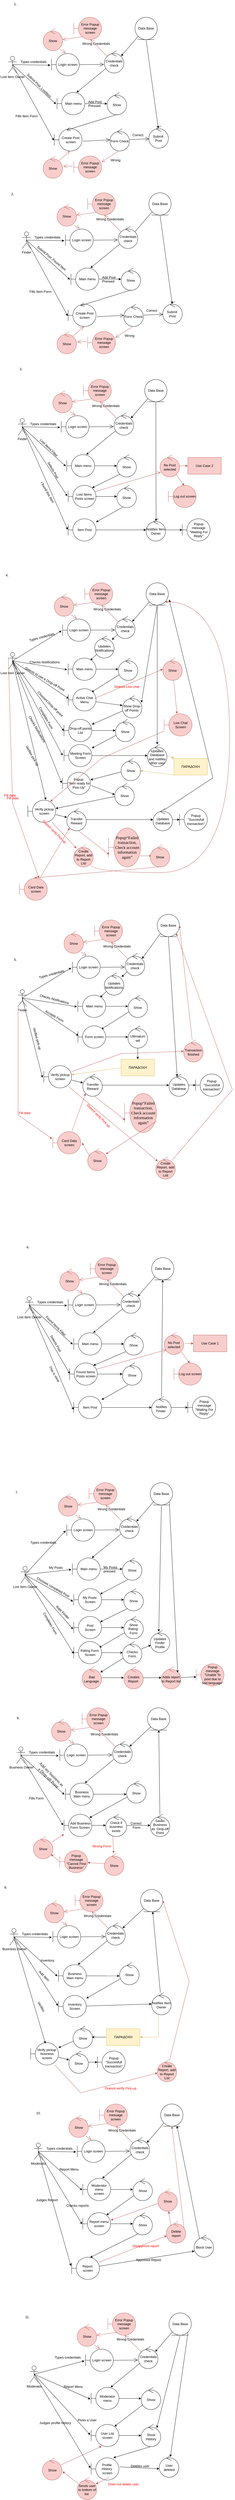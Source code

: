 <mxfile version="27.0.9">
  <diagram name="Page-1" id="PwSASDq-akAxYnx5ry94">
    <mxGraphModel dx="866" dy="473" grid="1" gridSize="10" guides="1" tooltips="1" connect="1" arrows="1" fold="1" page="1" pageScale="1" pageWidth="850" pageHeight="1100" math="0" shadow="0">
      <root>
        <mxCell id="0" />
        <mxCell id="1" parent="0" />
        <mxCell id="qrhTBZqcDBaqj9OsFunk-2" value="Show" style="ellipse;shape=umlControl;whiteSpace=wrap;html=1;" parent="1" vertex="1">
          <mxGeometry x="390" y="370" width="70" height="80" as="geometry" />
        </mxCell>
        <mxCell id="qrhTBZqcDBaqj9OsFunk-4" value="Lost item Owner" style="shape=umlActor;verticalLabelPosition=bottom;verticalAlign=top;html=1;" parent="1" vertex="1">
          <mxGeometry x="35" y="240" width="30" height="60" as="geometry" />
        </mxCell>
        <mxCell id="qrhTBZqcDBaqj9OsFunk-5" value="Login screen" style="shape=umlBoundary;whiteSpace=wrap;html=1;" parent="1" vertex="1">
          <mxGeometry x="190" y="230" width="100" height="80" as="geometry" />
        </mxCell>
        <mxCell id="qrhTBZqcDBaqj9OsFunk-16" value="" style="edgeStyle=none;rounded=0;orthogonalLoop=1;jettySize=auto;html=1;" parent="1" source="qrhTBZqcDBaqj9OsFunk-7" edge="1">
          <mxGeometry relative="1" as="geometry">
            <mxPoint x="280" y="370" as="targetPoint" />
          </mxGeometry>
        </mxCell>
        <mxCell id="qrhTBZqcDBaqj9OsFunk-7" value="Credentials&lt;div&gt;check&lt;/div&gt;" style="ellipse;shape=umlControl;whiteSpace=wrap;html=1;" parent="1" vertex="1">
          <mxGeometry x="380" y="220" width="70" height="80" as="geometry" />
        </mxCell>
        <mxCell id="qrhTBZqcDBaqj9OsFunk-10" style="edgeStyle=none;rounded=0;orthogonalLoop=1;jettySize=auto;html=1;exitX=0.5;exitY=0.5;exitDx=0;exitDy=0;exitPerimeter=0;entryX=-0.04;entryY=0.525;entryDx=0;entryDy=0;entryPerimeter=0;" parent="1" source="qrhTBZqcDBaqj9OsFunk-4" target="qrhTBZqcDBaqj9OsFunk-5" edge="1">
          <mxGeometry relative="1" as="geometry" />
        </mxCell>
        <mxCell id="qrhTBZqcDBaqj9OsFunk-11" value="" style="endArrow=open;endFill=1;endSize=12;html=1;rounded=0;entryX=-0.029;entryY=0.615;entryDx=0;entryDy=0;entryPerimeter=0;" parent="1" target="qrhTBZqcDBaqj9OsFunk-7" edge="1">
          <mxGeometry width="160" relative="1" as="geometry">
            <mxPoint x="291" y="270" as="sourcePoint" />
            <mxPoint x="320" y="390" as="targetPoint" />
          </mxGeometry>
        </mxCell>
        <mxCell id="qrhTBZqcDBaqj9OsFunk-12" value="Types credentials" style="text;html=1;align=center;verticalAlign=middle;resizable=0;points=[];autosize=1;strokeColor=none;fillColor=none;" parent="1" vertex="1">
          <mxGeometry x="65" y="245" width="120" height="30" as="geometry" />
        </mxCell>
        <mxCell id="qrhTBZqcDBaqj9OsFunk-13" value="&lt;div&gt;&lt;span style=&quot;background-color: transparent; color: light-dark(rgb(0, 0, 0), rgb(255, 255, 255));&quot;&gt;Data Base&lt;/span&gt;&lt;/div&gt;" style="ellipse;shape=umlEntity;whiteSpace=wrap;html=1;" parent="1" vertex="1">
          <mxGeometry x="490" y="100" width="80" height="80" as="geometry" />
        </mxCell>
        <mxCell id="qrhTBZqcDBaqj9OsFunk-14" style="edgeStyle=none;rounded=0;orthogonalLoop=1;jettySize=auto;html=1;exitX=0;exitY=1;exitDx=0;exitDy=0;entryX=0.863;entryY=0.24;entryDx=0;entryDy=0;entryPerimeter=0;" parent="1" source="qrhTBZqcDBaqj9OsFunk-13" target="qrhTBZqcDBaqj9OsFunk-7" edge="1">
          <mxGeometry relative="1" as="geometry" />
        </mxCell>
        <mxCell id="qrhTBZqcDBaqj9OsFunk-21" value="" style="edgeStyle=none;rounded=0;orthogonalLoop=1;jettySize=auto;html=1;" parent="1" source="qrhTBZqcDBaqj9OsFunk-17" edge="1">
          <mxGeometry relative="1" as="geometry">
            <mxPoint x="390" y="410" as="targetPoint" />
          </mxGeometry>
        </mxCell>
        <mxCell id="qrhTBZqcDBaqj9OsFunk-17" value="Main menu" style="shape=umlBoundary;whiteSpace=wrap;html=1;" parent="1" vertex="1">
          <mxGeometry x="210" y="370" width="100" height="80" as="geometry" />
        </mxCell>
        <mxCell id="qrhTBZqcDBaqj9OsFunk-18" style="edgeStyle=none;rounded=0;orthogonalLoop=1;jettySize=auto;html=1;exitX=0.5;exitY=0.5;exitDx=0;exitDy=0;exitPerimeter=0;entryX=-0.036;entryY=0.52;entryDx=0;entryDy=0;entryPerimeter=0;" parent="1" source="qrhTBZqcDBaqj9OsFunk-4" target="qrhTBZqcDBaqj9OsFunk-17" edge="1">
          <mxGeometry relative="1" as="geometry" />
        </mxCell>
        <mxCell id="qrhTBZqcDBaqj9OsFunk-19" value="Submit Post ,LostItem" style="text;html=1;align=center;verticalAlign=middle;resizable=0;points=[];autosize=1;strokeColor=none;fillColor=none;rotation=45;" parent="1" vertex="1">
          <mxGeometry x="75" y="330" width="140" height="30" as="geometry" />
        </mxCell>
        <mxCell id="qrhTBZqcDBaqj9OsFunk-22" value="Create Post&lt;div&gt;screen&lt;/div&gt;" style="shape=umlBoundary;whiteSpace=wrap;html=1;" parent="1" vertex="1">
          <mxGeometry x="200" y="500" width="100" height="80" as="geometry" />
        </mxCell>
        <mxCell id="qrhTBZqcDBaqj9OsFunk-23" value="Add Post  &#xa;Pressed" style="text;whiteSpace=wrap;html=1;" parent="1" vertex="1">
          <mxGeometry x="320" y="390" width="80" height="50" as="geometry" />
        </mxCell>
        <mxCell id="qrhTBZqcDBaqj9OsFunk-24" value="" style="endArrow=open;endFill=1;endSize=12;html=1;rounded=0;entryX=0.44;entryY=0.065;entryDx=0;entryDy=0;entryPerimeter=0;exitX=0.526;exitY=0.985;exitDx=0;exitDy=0;exitPerimeter=0;" parent="1" source="qrhTBZqcDBaqj9OsFunk-2" target="qrhTBZqcDBaqj9OsFunk-22" edge="1">
          <mxGeometry width="160" relative="1" as="geometry">
            <mxPoint x="240" y="560" as="sourcePoint" />
            <mxPoint x="400" y="560" as="targetPoint" />
          </mxGeometry>
        </mxCell>
        <mxCell id="qrhTBZqcDBaqj9OsFunk-26" style="edgeStyle=none;rounded=0;orthogonalLoop=1;jettySize=auto;html=1;exitX=0.5;exitY=0.5;exitDx=0;exitDy=0;exitPerimeter=0;entryX=-0.017;entryY=0.528;entryDx=0;entryDy=0;entryPerimeter=0;" parent="1" source="qrhTBZqcDBaqj9OsFunk-4" target="qrhTBZqcDBaqj9OsFunk-22" edge="1">
          <mxGeometry relative="1" as="geometry" />
        </mxCell>
        <mxCell id="qrhTBZqcDBaqj9OsFunk-27" value="Fills Item Form" style="text;html=1;align=center;verticalAlign=middle;resizable=0;points=[];autosize=1;strokeColor=none;fillColor=none;" parent="1" vertex="1">
          <mxGeometry x="50" y="440" width="100" height="30" as="geometry" />
        </mxCell>
        <mxCell id="qrhTBZqcDBaqj9OsFunk-28" value="" style="endArrow=open;endFill=1;endSize=12;html=1;rounded=0;exitX=1.035;exitY=0.56;exitDx=0;exitDy=0;exitPerimeter=0;" parent="1" source="qrhTBZqcDBaqj9OsFunk-22" edge="1">
          <mxGeometry width="160" relative="1" as="geometry">
            <mxPoint x="320" y="530" as="sourcePoint" />
            <mxPoint x="400" y="540" as="targetPoint" />
          </mxGeometry>
        </mxCell>
        <mxCell id="qrhTBZqcDBaqj9OsFunk-29" value="Submit&amp;nbsp;&lt;div&gt;Post&lt;/div&gt;" style="ellipse;shape=umlControl;whiteSpace=wrap;html=1;" parent="1" vertex="1">
          <mxGeometry x="540" y="490" width="70" height="80" as="geometry" />
        </mxCell>
        <mxCell id="qrhTBZqcDBaqj9OsFunk-30" value="Form Check" style="ellipse;shape=umlControl;whiteSpace=wrap;html=1;" parent="1" vertex="1">
          <mxGeometry x="400" y="500" width="70" height="80" as="geometry" />
        </mxCell>
        <mxCell id="qrhTBZqcDBaqj9OsFunk-31" value="" style="endArrow=open;endFill=1;endSize=12;html=1;rounded=0;entryX=0.014;entryY=0.58;entryDx=0;entryDy=0;entryPerimeter=0;exitX=1.028;exitY=0.486;exitDx=0;exitDy=0;exitPerimeter=0;" parent="1" source="qrhTBZqcDBaqj9OsFunk-30" target="qrhTBZqcDBaqj9OsFunk-29" edge="1">
          <mxGeometry width="160" relative="1" as="geometry">
            <mxPoint x="340" y="350" as="sourcePoint" />
            <mxPoint x="500" y="350" as="targetPoint" />
          </mxGeometry>
        </mxCell>
        <mxCell id="qrhTBZqcDBaqj9OsFunk-32" value="Correct" style="text;html=1;align=center;verticalAlign=middle;resizable=0;points=[];autosize=1;strokeColor=none;fillColor=none;" parent="1" vertex="1">
          <mxGeometry x="470" y="508" width="60" height="30" as="geometry" />
        </mxCell>
        <mxCell id="qrhTBZqcDBaqj9OsFunk-36" style="edgeStyle=none;rounded=0;orthogonalLoop=1;jettySize=auto;html=1;exitX=0.5;exitY=1;exitDx=0;exitDy=0;entryX=0.483;entryY=0.106;entryDx=0;entryDy=0;entryPerimeter=0;" parent="1" source="qrhTBZqcDBaqj9OsFunk-13" target="qrhTBZqcDBaqj9OsFunk-29" edge="1">
          <mxGeometry relative="1" as="geometry" />
        </mxCell>
        <mxCell id="qrhTBZqcDBaqj9OsFunk-38" value="" style="endArrow=open;endFill=1;endSize=12;html=1;rounded=0;exitX=0.143;exitY=0.25;exitDx=0;exitDy=0;exitPerimeter=0;fillColor=#f8cecc;strokeColor=#b85450;" parent="1" source="qrhTBZqcDBaqj9OsFunk-7" edge="1">
          <mxGeometry width="160" relative="1" as="geometry">
            <mxPoint x="340" y="350" as="sourcePoint" />
            <mxPoint x="330" y="180" as="targetPoint" />
          </mxGeometry>
        </mxCell>
        <mxCell id="qrhTBZqcDBaqj9OsFunk-39" value="Error&amp;nbsp;Popup message&lt;div&gt;screen&lt;/div&gt;" style="shape=umlBoundary;whiteSpace=wrap;html=1;fillColor=#f8cecc;strokeColor=#b85450;" parent="1" vertex="1">
          <mxGeometry x="270" y="100" width="100" height="80" as="geometry" />
        </mxCell>
        <mxCell id="qrhTBZqcDBaqj9OsFunk-40" value="" style="endArrow=open;endFill=1;endSize=12;html=1;rounded=0;exitX=0.3;exitY=0.875;exitDx=0;exitDy=0;exitPerimeter=0;fillColor=#f8cecc;strokeColor=#b85450;" parent="1" source="qrhTBZqcDBaqj9OsFunk-39" edge="1">
          <mxGeometry width="160" relative="1" as="geometry">
            <mxPoint x="400" y="250" as="sourcePoint" />
            <mxPoint x="230" y="180" as="targetPoint" />
          </mxGeometry>
        </mxCell>
        <mxCell id="qrhTBZqcDBaqj9OsFunk-41" value="Wrong Credentials" style="text;html=1;align=center;verticalAlign=middle;resizable=0;points=[];autosize=1;strokeColor=none;fillColor=none;" parent="1" vertex="1">
          <mxGeometry x="290" y="180" width="120" height="30" as="geometry" />
        </mxCell>
        <mxCell id="qrhTBZqcDBaqj9OsFunk-42" value="" style="endArrow=open;endFill=1;endSize=12;html=1;rounded=0;exitX=0.426;exitY=1.013;exitDx=0;exitDy=0;exitPerimeter=0;fillColor=#f8cecc;strokeColor=#b85450;" parent="1" source="qrhTBZqcDBaqj9OsFunk-30" edge="1">
          <mxGeometry width="160" relative="1" as="geometry">
            <mxPoint x="400" y="250" as="sourcePoint" />
            <mxPoint x="370" y="620" as="targetPoint" />
          </mxGeometry>
        </mxCell>
        <mxCell id="qrhTBZqcDBaqj9OsFunk-43" value="Wrong" style="text;html=1;align=center;verticalAlign=middle;resizable=0;points=[];autosize=1;strokeColor=none;fillColor=none;" parent="1" vertex="1">
          <mxGeometry x="390" y="598" width="60" height="30" as="geometry" />
        </mxCell>
        <mxCell id="qrhTBZqcDBaqj9OsFunk-44" value="Error Popup message&lt;div&gt;screen&lt;/div&gt;" style="shape=umlBoundary;whiteSpace=wrap;html=1;fillColor=#f8cecc;strokeColor=#b85450;" parent="1" vertex="1">
          <mxGeometry x="270" y="598" width="100" height="80" as="geometry" />
        </mxCell>
        <mxCell id="qrhTBZqcDBaqj9OsFunk-45" value="" style="endArrow=open;endFill=1;endSize=12;html=1;rounded=0;exitX=-0.035;exitY=0.451;exitDx=0;exitDy=0;exitPerimeter=0;fillColor=#f8cecc;strokeColor=#b85450;entryX=1.04;entryY=0.461;entryDx=0;entryDy=0;entryPerimeter=0;" parent="1" source="qrhTBZqcDBaqj9OsFunk-44" target="qrhTBZqcDBaqj9OsFunk-48" edge="1">
          <mxGeometry width="160" relative="1" as="geometry">
            <mxPoint x="440" y="591" as="sourcePoint" />
            <mxPoint x="380" y="630" as="targetPoint" />
          </mxGeometry>
        </mxCell>
        <mxCell id="qrhTBZqcDBaqj9OsFunk-46" value="1." style="text;html=1;align=center;verticalAlign=middle;resizable=0;points=[];autosize=1;strokeColor=none;fillColor=none;" parent="1" vertex="1">
          <mxGeometry x="45" y="38" width="30" height="30" as="geometry" />
        </mxCell>
        <mxCell id="qrhTBZqcDBaqj9OsFunk-47" value="Show" style="ellipse;shape=umlControl;whiteSpace=wrap;html=1;fillColor=#f8cecc;strokeColor=#b85450;" parent="1" vertex="1">
          <mxGeometry x="160" y="140" width="70" height="80" as="geometry" />
        </mxCell>
        <mxCell id="qrhTBZqcDBaqj9OsFunk-48" value="Show" style="ellipse;shape=umlControl;whiteSpace=wrap;html=1;fillColor=#f8cecc;strokeColor=#b85450;" parent="1" vertex="1">
          <mxGeometry x="160" y="598" width="70" height="80" as="geometry" />
        </mxCell>
        <mxCell id="qrhTBZqcDBaqj9OsFunk-50" value="" style="endArrow=open;endFill=1;endSize=12;html=1;rounded=0;exitX=0.823;exitY=0.198;exitDx=0;exitDy=0;exitPerimeter=0;fillColor=#f8cecc;strokeColor=#b85450;entryX=0.564;entryY=1.002;entryDx=0;entryDy=0;entryPerimeter=0;" parent="1" source="qrhTBZqcDBaqj9OsFunk-48" target="qrhTBZqcDBaqj9OsFunk-22" edge="1">
          <mxGeometry width="160" relative="1" as="geometry">
            <mxPoint x="440" y="591" as="sourcePoint" />
            <mxPoint x="380" y="630" as="targetPoint" />
          </mxGeometry>
        </mxCell>
        <mxCell id="qrhTBZqcDBaqj9OsFunk-51" value="" style="endArrow=open;endFill=1;endSize=12;html=1;rounded=0;exitX=0.871;exitY=0.944;exitDx=0;exitDy=0;exitPerimeter=0;fillColor=#f8cecc;strokeColor=#b85450;entryX=0.512;entryY=-0.023;entryDx=0;entryDy=0;entryPerimeter=0;" parent="1" source="qrhTBZqcDBaqj9OsFunk-47" target="qrhTBZqcDBaqj9OsFunk-5" edge="1">
          <mxGeometry width="160" relative="1" as="geometry">
            <mxPoint x="310" y="180" as="sourcePoint" />
            <mxPoint x="240" y="190" as="targetPoint" />
          </mxGeometry>
        </mxCell>
        <mxCell id="qrhTBZqcDBaqj9OsFunk-166" style="edgeStyle=none;rounded=0;orthogonalLoop=1;jettySize=auto;html=1;exitX=0.5;exitY=0.5;exitDx=0;exitDy=0;exitPerimeter=0;entryX=-0.025;entryY=0.394;entryDx=0;entryDy=0;entryPerimeter=0;" parent="1" source="qrhTBZqcDBaqj9OsFunk-56" target="qrhTBZqcDBaqj9OsFunk-157" edge="1">
          <mxGeometry relative="1" as="geometry" />
        </mxCell>
        <mxCell id="qrhTBZqcDBaqj9OsFunk-56" value="Moderator" style="shape=umlActor;verticalLabelPosition=bottom;verticalAlign=top;html=1;" parent="1" vertex="1">
          <mxGeometry x="127.5" y="7730" width="30" height="60" as="geometry" />
        </mxCell>
        <mxCell id="qrhTBZqcDBaqj9OsFunk-57" value="Login screen" style="shape=umlBoundary;whiteSpace=wrap;html=1;" parent="1" vertex="1">
          <mxGeometry x="282.5" y="7720" width="100" height="80" as="geometry" />
        </mxCell>
        <mxCell id="qrhTBZqcDBaqj9OsFunk-58" value="Credentials&lt;div&gt;check&lt;/div&gt;" style="ellipse;shape=umlControl;whiteSpace=wrap;html=1;" parent="1" vertex="1">
          <mxGeometry x="472.5" y="7710" width="70" height="80" as="geometry" />
        </mxCell>
        <mxCell id="qrhTBZqcDBaqj9OsFunk-59" style="edgeStyle=none;rounded=0;orthogonalLoop=1;jettySize=auto;html=1;exitX=0.5;exitY=0.5;exitDx=0;exitDy=0;exitPerimeter=0;entryX=-0.04;entryY=0.525;entryDx=0;entryDy=0;entryPerimeter=0;" parent="1" source="qrhTBZqcDBaqj9OsFunk-56" target="qrhTBZqcDBaqj9OsFunk-57" edge="1">
          <mxGeometry relative="1" as="geometry" />
        </mxCell>
        <mxCell id="qrhTBZqcDBaqj9OsFunk-60" value="" style="endArrow=open;endFill=1;endSize=12;html=1;rounded=0;entryX=-0.029;entryY=0.615;entryDx=0;entryDy=0;entryPerimeter=0;" parent="1" target="qrhTBZqcDBaqj9OsFunk-58" edge="1">
          <mxGeometry width="160" relative="1" as="geometry">
            <mxPoint x="383.5" y="7760" as="sourcePoint" />
            <mxPoint x="412.5" y="7880" as="targetPoint" />
          </mxGeometry>
        </mxCell>
        <mxCell id="qrhTBZqcDBaqj9OsFunk-61" value="Types credentials" style="text;html=1;align=center;verticalAlign=middle;resizable=0;points=[];autosize=1;strokeColor=none;fillColor=none;" parent="1" vertex="1">
          <mxGeometry x="157.5" y="7735" width="120" height="30" as="geometry" />
        </mxCell>
        <mxCell id="qrhTBZqcDBaqj9OsFunk-62" value="&lt;div&gt;&lt;span style=&quot;background-color: transparent; color: light-dark(rgb(0, 0, 0), rgb(255, 255, 255));&quot;&gt;Data Base&lt;/span&gt;&lt;/div&gt;" style="ellipse;shape=umlEntity;whiteSpace=wrap;html=1;" parent="1" vertex="1">
          <mxGeometry x="582.5" y="7590" width="80" height="80" as="geometry" />
        </mxCell>
        <mxCell id="qrhTBZqcDBaqj9OsFunk-63" style="edgeStyle=none;rounded=0;orthogonalLoop=1;jettySize=auto;html=1;exitX=0;exitY=1;exitDx=0;exitDy=0;entryX=0.863;entryY=0.24;entryDx=0;entryDy=0;entryPerimeter=0;" parent="1" source="qrhTBZqcDBaqj9OsFunk-62" target="qrhTBZqcDBaqj9OsFunk-58" edge="1">
          <mxGeometry relative="1" as="geometry" />
        </mxCell>
        <mxCell id="qrhTBZqcDBaqj9OsFunk-64" value="" style="endArrow=open;endFill=1;endSize=12;html=1;rounded=0;exitX=0.143;exitY=0.25;exitDx=0;exitDy=0;exitPerimeter=0;fillColor=#f8cecc;strokeColor=#b85450;" parent="1" source="qrhTBZqcDBaqj9OsFunk-58" edge="1">
          <mxGeometry width="160" relative="1" as="geometry">
            <mxPoint x="432.5" y="7840" as="sourcePoint" />
            <mxPoint x="422.5" y="7670" as="targetPoint" />
          </mxGeometry>
        </mxCell>
        <mxCell id="qrhTBZqcDBaqj9OsFunk-65" value="Error&amp;nbsp;Popup message&lt;div&gt;screen&lt;/div&gt;" style="shape=umlBoundary;whiteSpace=wrap;html=1;fillColor=#f8cecc;strokeColor=#b85450;" parent="1" vertex="1">
          <mxGeometry x="362.5" y="7590" width="100" height="80" as="geometry" />
        </mxCell>
        <mxCell id="qrhTBZqcDBaqj9OsFunk-66" value="" style="endArrow=open;endFill=1;endSize=12;html=1;rounded=0;exitX=0.3;exitY=0.875;exitDx=0;exitDy=0;exitPerimeter=0;fillColor=#f8cecc;strokeColor=#b85450;" parent="1" source="qrhTBZqcDBaqj9OsFunk-65" edge="1">
          <mxGeometry width="160" relative="1" as="geometry">
            <mxPoint x="492.5" y="7740" as="sourcePoint" />
            <mxPoint x="322.5" y="7670" as="targetPoint" />
          </mxGeometry>
        </mxCell>
        <mxCell id="qrhTBZqcDBaqj9OsFunk-67" value="Wrong Credentials" style="text;html=1;align=center;verticalAlign=middle;resizable=0;points=[];autosize=1;strokeColor=none;fillColor=none;" parent="1" vertex="1">
          <mxGeometry x="382.5" y="7670" width="120" height="30" as="geometry" />
        </mxCell>
        <mxCell id="qrhTBZqcDBaqj9OsFunk-68" value="Show" style="ellipse;shape=umlControl;whiteSpace=wrap;html=1;fillColor=#f8cecc;strokeColor=#b85450;" parent="1" vertex="1">
          <mxGeometry x="252.5" y="7630" width="70" height="80" as="geometry" />
        </mxCell>
        <mxCell id="qrhTBZqcDBaqj9OsFunk-69" value="" style="endArrow=open;endFill=1;endSize=12;html=1;rounded=0;exitX=0.871;exitY=0.944;exitDx=0;exitDy=0;exitPerimeter=0;fillColor=#f8cecc;strokeColor=#b85450;entryX=0.512;entryY=-0.023;entryDx=0;entryDy=0;entryPerimeter=0;" parent="1" source="qrhTBZqcDBaqj9OsFunk-68" target="qrhTBZqcDBaqj9OsFunk-57" edge="1">
          <mxGeometry width="160" relative="1" as="geometry">
            <mxPoint x="402.5" y="7670" as="sourcePoint" />
            <mxPoint x="332.5" y="7680" as="targetPoint" />
          </mxGeometry>
        </mxCell>
        <mxCell id="qrhTBZqcDBaqj9OsFunk-80" value="" style="edgeStyle=none;rounded=0;orthogonalLoop=1;jettySize=auto;html=1;" parent="1" source="qrhTBZqcDBaqj9OsFunk-72" edge="1">
          <mxGeometry relative="1" as="geometry">
            <mxPoint x="387.3" y="7989.022" as="targetPoint" />
          </mxGeometry>
        </mxCell>
        <mxCell id="qrhTBZqcDBaqj9OsFunk-72" value="Show" style="ellipse;shape=umlControl;whiteSpace=wrap;html=1;" parent="1" vertex="1">
          <mxGeometry x="482.5" y="7857" width="70" height="80" as="geometry" />
        </mxCell>
        <mxCell id="qrhTBZqcDBaqj9OsFunk-73" value="" style="edgeStyle=none;rounded=0;orthogonalLoop=1;jettySize=auto;html=1;" parent="1" edge="1">
          <mxGeometry relative="1" as="geometry">
            <mxPoint x="478.5" y="7770" as="sourcePoint" />
            <mxPoint x="372.5" y="7857" as="targetPoint" />
          </mxGeometry>
        </mxCell>
        <mxCell id="qrhTBZqcDBaqj9OsFunk-74" value="" style="edgeStyle=none;rounded=0;orthogonalLoop=1;jettySize=auto;html=1;" parent="1" source="qrhTBZqcDBaqj9OsFunk-75" edge="1">
          <mxGeometry relative="1" as="geometry">
            <mxPoint x="482.5" y="7897" as="targetPoint" />
          </mxGeometry>
        </mxCell>
        <mxCell id="qrhTBZqcDBaqj9OsFunk-75" value="Moderator menu&lt;div&gt;screen&lt;/div&gt;" style="shape=umlBoundary;whiteSpace=wrap;html=1;" parent="1" vertex="1">
          <mxGeometry x="302.5" y="7857" width="100" height="80" as="geometry" />
        </mxCell>
        <mxCell id="qrhTBZqcDBaqj9OsFunk-78" style="edgeStyle=none;rounded=0;orthogonalLoop=1;jettySize=auto;html=1;exitX=0.5;exitY=0.5;exitDx=0;exitDy=0;exitPerimeter=0;entryX=-0.025;entryY=0.532;entryDx=0;entryDy=0;entryPerimeter=0;" parent="1" source="qrhTBZqcDBaqj9OsFunk-56" target="qrhTBZqcDBaqj9OsFunk-75" edge="1">
          <mxGeometry relative="1" as="geometry" />
        </mxCell>
        <mxCell id="qrhTBZqcDBaqj9OsFunk-86" value="" style="edgeStyle=none;rounded=0;orthogonalLoop=1;jettySize=auto;html=1;" parent="1" source="qrhTBZqcDBaqj9OsFunk-81" edge="1">
          <mxGeometry relative="1" as="geometry">
            <mxPoint x="482.5" y="8020" as="targetPoint" />
          </mxGeometry>
        </mxCell>
        <mxCell id="qrhTBZqcDBaqj9OsFunk-81" value="Report menu&lt;div&gt;screen&lt;/div&gt;" style="shape=umlBoundary;whiteSpace=wrap;html=1;" parent="1" vertex="1">
          <mxGeometry x="302.5" y="7980" width="100" height="80" as="geometry" />
        </mxCell>
        <mxCell id="qrhTBZqcDBaqj9OsFunk-82" style="edgeStyle=none;rounded=0;orthogonalLoop=1;jettySize=auto;html=1;exitX=0.5;exitY=0.5;exitDx=0;exitDy=0;exitPerimeter=0;entryX=-0.025;entryY=0.52;entryDx=0;entryDy=0;entryPerimeter=0;" parent="1" source="qrhTBZqcDBaqj9OsFunk-56" target="qrhTBZqcDBaqj9OsFunk-81" edge="1">
          <mxGeometry relative="1" as="geometry" />
        </mxCell>
        <mxCell id="qrhTBZqcDBaqj9OsFunk-83" value="Report Menu" style="text;html=1;align=center;verticalAlign=middle;resizable=0;points=[];autosize=1;strokeColor=none;fillColor=none;" parent="1" vertex="1">
          <mxGeometry x="207.5" y="7810" width="90" height="30" as="geometry" />
        </mxCell>
        <mxCell id="qrhTBZqcDBaqj9OsFunk-100" value="" style="edgeStyle=none;rounded=0;orthogonalLoop=1;jettySize=auto;html=1;fillColor=#f8cecc;strokeColor=#b85450;exitX=0.985;exitY=0.225;exitDx=0;exitDy=0;exitPerimeter=0;" parent="1" source="qrhTBZqcDBaqj9OsFunk-157" target="qrhTBZqcDBaqj9OsFunk-99" edge="1">
          <mxGeometry relative="1" as="geometry" />
        </mxCell>
        <mxCell id="qrhTBZqcDBaqj9OsFunk-87" value="Show" style="ellipse;shape=umlControl;whiteSpace=wrap;html=1;" parent="1" vertex="1">
          <mxGeometry x="482.5" y="7980" width="70" height="80" as="geometry" />
        </mxCell>
        <mxCell id="qrhTBZqcDBaqj9OsFunk-88" value="Checks reports" style="text;html=1;align=center;verticalAlign=middle;resizable=0;points=[];autosize=1;strokeColor=none;fillColor=none;" parent="1" vertex="1">
          <mxGeometry x="232.5" y="7940" width="100" height="30" as="geometry" />
        </mxCell>
        <mxCell id="qrhTBZqcDBaqj9OsFunk-91" value="Block User" style="ellipse;shape=umlControl;whiteSpace=wrap;html=1;" parent="1" vertex="1">
          <mxGeometry x="702.5" y="8060" width="70" height="80" as="geometry" />
        </mxCell>
        <mxCell id="qrhTBZqcDBaqj9OsFunk-98" value="Approved Report" style="text;html=1;align=center;verticalAlign=middle;resizable=0;points=[];autosize=1;strokeColor=none;fillColor=none;" parent="1" vertex="1">
          <mxGeometry x="482.5" y="8135" width="110" height="30" as="geometry" />
        </mxCell>
        <mxCell id="qrhTBZqcDBaqj9OsFunk-99" value="Delete report" style="ellipse;shape=umlControl;whiteSpace=wrap;html=1;fillColor=#f8cecc;strokeColor=#b85450;" parent="1" vertex="1">
          <mxGeometry x="602.5" y="8010" width="70" height="80" as="geometry" />
        </mxCell>
        <mxCell id="qrhTBZqcDBaqj9OsFunk-101" value="Moderator" style="shape=umlActor;verticalLabelPosition=bottom;verticalAlign=top;html=1;" parent="1" vertex="1">
          <mxGeometry x="112.5" y="8530" width="30" height="60" as="geometry" />
        </mxCell>
        <mxCell id="qrhTBZqcDBaqj9OsFunk-102" value="Login screen" style="shape=umlBoundary;whiteSpace=wrap;html=1;" parent="1" vertex="1">
          <mxGeometry x="312.5" y="8470" width="100" height="80" as="geometry" />
        </mxCell>
        <mxCell id="qrhTBZqcDBaqj9OsFunk-103" value="Credentials&lt;div&gt;check&lt;/div&gt;" style="ellipse;shape=umlControl;whiteSpace=wrap;html=1;" parent="1" vertex="1">
          <mxGeometry x="502.5" y="8460" width="70" height="80" as="geometry" />
        </mxCell>
        <mxCell id="qrhTBZqcDBaqj9OsFunk-104" style="edgeStyle=none;rounded=0;orthogonalLoop=1;jettySize=auto;html=1;exitX=0.5;exitY=0.5;exitDx=0;exitDy=0;exitPerimeter=0;entryX=-0.04;entryY=0.525;entryDx=0;entryDy=0;entryPerimeter=0;" parent="1" source="qrhTBZqcDBaqj9OsFunk-101" target="qrhTBZqcDBaqj9OsFunk-102" edge="1">
          <mxGeometry relative="1" as="geometry" />
        </mxCell>
        <mxCell id="qrhTBZqcDBaqj9OsFunk-105" value="" style="endArrow=open;endFill=1;endSize=12;html=1;rounded=0;entryX=-0.029;entryY=0.615;entryDx=0;entryDy=0;entryPerimeter=0;" parent="1" target="qrhTBZqcDBaqj9OsFunk-103" edge="1">
          <mxGeometry width="160" relative="1" as="geometry">
            <mxPoint x="413.5" y="8510" as="sourcePoint" />
            <mxPoint x="442.5" y="8630" as="targetPoint" />
          </mxGeometry>
        </mxCell>
        <mxCell id="qrhTBZqcDBaqj9OsFunk-106" value="Types credentials" style="text;html=1;align=center;verticalAlign=middle;resizable=0;points=[];autosize=1;strokeColor=none;fillColor=none;" parent="1" vertex="1">
          <mxGeometry x="187.5" y="8485" width="120" height="30" as="geometry" />
        </mxCell>
        <mxCell id="qrhTBZqcDBaqj9OsFunk-107" value="&lt;div&gt;&lt;span style=&quot;background-color: transparent; color: light-dark(rgb(0, 0, 0), rgb(255, 255, 255));&quot;&gt;Data Base&lt;/span&gt;&lt;/div&gt;" style="ellipse;shape=umlEntity;whiteSpace=wrap;html=1;" parent="1" vertex="1">
          <mxGeometry x="612.5" y="8340" width="80" height="80" as="geometry" />
        </mxCell>
        <mxCell id="qrhTBZqcDBaqj9OsFunk-108" style="edgeStyle=none;rounded=0;orthogonalLoop=1;jettySize=auto;html=1;exitX=0;exitY=1;exitDx=0;exitDy=0;entryX=0.863;entryY=0.24;entryDx=0;entryDy=0;entryPerimeter=0;" parent="1" source="qrhTBZqcDBaqj9OsFunk-107" target="qrhTBZqcDBaqj9OsFunk-103" edge="1">
          <mxGeometry relative="1" as="geometry" />
        </mxCell>
        <mxCell id="qrhTBZqcDBaqj9OsFunk-109" value="" style="endArrow=open;endFill=1;endSize=12;html=1;rounded=0;exitX=0.143;exitY=0.25;exitDx=0;exitDy=0;exitPerimeter=0;fillColor=#f8cecc;strokeColor=#b85450;" parent="1" source="qrhTBZqcDBaqj9OsFunk-103" edge="1">
          <mxGeometry width="160" relative="1" as="geometry">
            <mxPoint x="462.5" y="8590" as="sourcePoint" />
            <mxPoint x="452.5" y="8420" as="targetPoint" />
          </mxGeometry>
        </mxCell>
        <mxCell id="qrhTBZqcDBaqj9OsFunk-110" value="Error&amp;nbsp;Popup message&lt;div&gt;screen&lt;/div&gt;" style="shape=umlBoundary;whiteSpace=wrap;html=1;fillColor=#f8cecc;strokeColor=#b85450;" parent="1" vertex="1">
          <mxGeometry x="392.5" y="8340" width="100" height="80" as="geometry" />
        </mxCell>
        <mxCell id="qrhTBZqcDBaqj9OsFunk-111" value="" style="endArrow=open;endFill=1;endSize=12;html=1;rounded=0;exitX=0.3;exitY=0.875;exitDx=0;exitDy=0;exitPerimeter=0;fillColor=#f8cecc;strokeColor=#b85450;" parent="1" source="qrhTBZqcDBaqj9OsFunk-110" edge="1">
          <mxGeometry width="160" relative="1" as="geometry">
            <mxPoint x="522.5" y="8490" as="sourcePoint" />
            <mxPoint x="352.5" y="8420" as="targetPoint" />
          </mxGeometry>
        </mxCell>
        <mxCell id="qrhTBZqcDBaqj9OsFunk-112" value="Wrong Credentials" style="text;html=1;align=center;verticalAlign=middle;resizable=0;points=[];autosize=1;strokeColor=none;fillColor=none;" parent="1" vertex="1">
          <mxGeometry x="412.5" y="8420" width="120" height="30" as="geometry" />
        </mxCell>
        <mxCell id="qrhTBZqcDBaqj9OsFunk-113" value="Show" style="ellipse;shape=umlControl;whiteSpace=wrap;html=1;fillColor=#f8cecc;strokeColor=#b85450;" parent="1" vertex="1">
          <mxGeometry x="282.5" y="8380" width="70" height="80" as="geometry" />
        </mxCell>
        <mxCell id="qrhTBZqcDBaqj9OsFunk-114" value="" style="endArrow=open;endFill=1;endSize=12;html=1;rounded=0;exitX=0.871;exitY=0.944;exitDx=0;exitDy=0;exitPerimeter=0;fillColor=#f8cecc;strokeColor=#b85450;entryX=0.512;entryY=-0.023;entryDx=0;entryDy=0;entryPerimeter=0;" parent="1" source="qrhTBZqcDBaqj9OsFunk-113" target="qrhTBZqcDBaqj9OsFunk-102" edge="1">
          <mxGeometry width="160" relative="1" as="geometry">
            <mxPoint x="432.5" y="8420" as="sourcePoint" />
            <mxPoint x="362.5" y="8430" as="targetPoint" />
          </mxGeometry>
        </mxCell>
        <mxCell id="qrhTBZqcDBaqj9OsFunk-123" value="" style="edgeStyle=none;rounded=0;orthogonalLoop=1;jettySize=auto;html=1;" parent="1" source="qrhTBZqcDBaqj9OsFunk-115" edge="1">
          <mxGeometry relative="1" as="geometry">
            <mxPoint x="416.536" y="8747.665" as="targetPoint" />
          </mxGeometry>
        </mxCell>
        <mxCell id="qrhTBZqcDBaqj9OsFunk-115" value="Show" style="ellipse;shape=umlControl;whiteSpace=wrap;html=1;" parent="1" vertex="1">
          <mxGeometry x="512.5" y="8607" width="70" height="80" as="geometry" />
        </mxCell>
        <mxCell id="qrhTBZqcDBaqj9OsFunk-116" value="" style="edgeStyle=none;rounded=0;orthogonalLoop=1;jettySize=auto;html=1;" parent="1" edge="1">
          <mxGeometry relative="1" as="geometry">
            <mxPoint x="508.5" y="8520" as="sourcePoint" />
            <mxPoint x="402.5" y="8607" as="targetPoint" />
          </mxGeometry>
        </mxCell>
        <mxCell id="qrhTBZqcDBaqj9OsFunk-117" value="" style="edgeStyle=none;rounded=0;orthogonalLoop=1;jettySize=auto;html=1;" parent="1" source="qrhTBZqcDBaqj9OsFunk-118" edge="1">
          <mxGeometry relative="1" as="geometry">
            <mxPoint x="512.5" y="8647" as="targetPoint" />
          </mxGeometry>
        </mxCell>
        <mxCell id="qrhTBZqcDBaqj9OsFunk-118" value="Moderator menu" style="shape=umlBoundary;whiteSpace=wrap;html=1;" parent="1" vertex="1">
          <mxGeometry x="332.5" y="8607" width="100" height="80" as="geometry" />
        </mxCell>
        <mxCell id="qrhTBZqcDBaqj9OsFunk-119" style="edgeStyle=none;rounded=0;orthogonalLoop=1;jettySize=auto;html=1;exitX=0.5;exitY=0.5;exitDx=0;exitDy=0;exitPerimeter=0;entryX=-0.025;entryY=0.532;entryDx=0;entryDy=0;entryPerimeter=0;" parent="1" source="qrhTBZqcDBaqj9OsFunk-101" target="qrhTBZqcDBaqj9OsFunk-118" edge="1">
          <mxGeometry relative="1" as="geometry" />
        </mxCell>
        <mxCell id="qrhTBZqcDBaqj9OsFunk-120" value="Report Menu" style="text;html=1;align=center;verticalAlign=middle;resizable=0;points=[];autosize=1;strokeColor=none;fillColor=none;" parent="1" vertex="1">
          <mxGeometry x="222.5" y="8590" width="90" height="30" as="geometry" />
        </mxCell>
        <mxCell id="qrhTBZqcDBaqj9OsFunk-128" value="" style="edgeStyle=none;rounded=0;orthogonalLoop=1;jettySize=auto;html=1;" parent="1" source="qrhTBZqcDBaqj9OsFunk-124" edge="1">
          <mxGeometry relative="1" as="geometry">
            <mxPoint x="512.5" y="8780" as="targetPoint" />
          </mxGeometry>
        </mxCell>
        <mxCell id="qrhTBZqcDBaqj9OsFunk-124" value="User List&lt;div&gt;screen&lt;/div&gt;" style="shape=umlBoundary;whiteSpace=wrap;html=1;" parent="1" vertex="1">
          <mxGeometry x="332.5" y="8740" width="100" height="80" as="geometry" />
        </mxCell>
        <mxCell id="qrhTBZqcDBaqj9OsFunk-125" style="edgeStyle=none;rounded=0;orthogonalLoop=1;jettySize=auto;html=1;exitX=0.5;exitY=0.5;exitDx=0;exitDy=0;exitPerimeter=0;entryX=-0.032;entryY=0.472;entryDx=0;entryDy=0;entryPerimeter=0;" parent="1" source="qrhTBZqcDBaqj9OsFunk-101" target="qrhTBZqcDBaqj9OsFunk-124" edge="1">
          <mxGeometry relative="1" as="geometry" />
        </mxCell>
        <mxCell id="qrhTBZqcDBaqj9OsFunk-126" value="&amp;nbsp;Picks a User&amp;nbsp;" style="text;html=1;align=center;verticalAlign=middle;resizable=0;points=[];autosize=1;strokeColor=none;fillColor=none;" parent="1" vertex="1">
          <mxGeometry x="267.5" y="8710" width="100" height="30" as="geometry" />
        </mxCell>
        <mxCell id="qrhTBZqcDBaqj9OsFunk-131" value="" style="edgeStyle=none;rounded=0;orthogonalLoop=1;jettySize=auto;html=1;exitX=0.543;exitY=0.983;exitDx=0;exitDy=0;exitPerimeter=0;" parent="1" source="qrhTBZqcDBaqj9OsFunk-129" edge="1">
          <mxGeometry relative="1" as="geometry">
            <mxPoint x="582.5" y="8780" as="sourcePoint" />
            <mxPoint x="412.5" y="8860" as="targetPoint" />
          </mxGeometry>
        </mxCell>
        <mxCell id="qrhTBZqcDBaqj9OsFunk-129" value="Show&lt;div&gt;History&lt;/div&gt;" style="ellipse;shape=umlControl;whiteSpace=wrap;html=1;" parent="1" vertex="1">
          <mxGeometry x="512.5" y="8740" width="70" height="80" as="geometry" />
        </mxCell>
        <mxCell id="qrhTBZqcDBaqj9OsFunk-132" style="edgeStyle=none;rounded=0;orthogonalLoop=1;jettySize=auto;html=1;exitX=0.5;exitY=1;exitDx=0;exitDy=0;entryX=0.798;entryY=0.161;entryDx=0;entryDy=0;entryPerimeter=0;" parent="1" source="qrhTBZqcDBaqj9OsFunk-107" target="qrhTBZqcDBaqj9OsFunk-129" edge="1">
          <mxGeometry relative="1" as="geometry" />
        </mxCell>
        <mxCell id="qrhTBZqcDBaqj9OsFunk-133" value="10." style="text;html=1;align=center;verticalAlign=middle;resizable=0;points=[];autosize=1;strokeColor=none;fillColor=none;" parent="1" vertex="1">
          <mxGeometry x="122.5" y="7608" width="40" height="30" as="geometry" />
        </mxCell>
        <mxCell id="qrhTBZqcDBaqj9OsFunk-134" value="11." style="text;html=1;align=center;verticalAlign=middle;resizable=0;points=[];autosize=1;strokeColor=none;fillColor=none;" parent="1" vertex="1">
          <mxGeometry x="82.5" y="8340" width="40" height="30" as="geometry" />
        </mxCell>
        <mxCell id="qrhTBZqcDBaqj9OsFunk-143" value="" style="edgeStyle=none;rounded=0;orthogonalLoop=1;jettySize=auto;html=1;entryX=-0.043;entryY=0.619;entryDx=0;entryDy=0;entryPerimeter=0;" parent="1" edge="1">
          <mxGeometry relative="1" as="geometry">
            <mxPoint x="435.51" y="8892.479" as="sourcePoint" />
            <mxPoint x="577.5" y="8899.52" as="targetPoint" />
          </mxGeometry>
        </mxCell>
        <mxCell id="qrhTBZqcDBaqj9OsFunk-135" value="Profile&amp;nbsp;&lt;div&gt;History&amp;nbsp;&lt;/div&gt;&lt;div&gt;screen&lt;/div&gt;" style="shape=umlBoundary;whiteSpace=wrap;html=1;" parent="1" vertex="1">
          <mxGeometry x="332.5" y="8860" width="100" height="80" as="geometry" />
        </mxCell>
        <mxCell id="qrhTBZqcDBaqj9OsFunk-138" style="edgeStyle=none;rounded=0;orthogonalLoop=1;jettySize=auto;html=1;exitX=0.5;exitY=0.5;exitDx=0;exitDy=0;exitPerimeter=0;entryX=-0.024;entryY=0.464;entryDx=0;entryDy=0;entryPerimeter=0;" parent="1" source="qrhTBZqcDBaqj9OsFunk-101" target="qrhTBZqcDBaqj9OsFunk-135" edge="1">
          <mxGeometry relative="1" as="geometry" />
        </mxCell>
        <mxCell id="qrhTBZqcDBaqj9OsFunk-140" value="Disapprove report" style="text;html=1;align=center;verticalAlign=middle;resizable=0;points=[];autosize=1;fontColor=#FF0000;" parent="1" vertex="1">
          <mxGeometry x="467.5" y="8085" width="120" height="30" as="geometry" />
        </mxCell>
        <mxCell id="qrhTBZqcDBaqj9OsFunk-141" value="Judges profile history" style="text;html=1;align=center;verticalAlign=middle;resizable=0;points=[];autosize=1;strokeColor=none;fillColor=none;" parent="1" vertex="1">
          <mxGeometry x="132.5" y="8720" width="140" height="30" as="geometry" />
        </mxCell>
        <mxCell id="qrhTBZqcDBaqj9OsFunk-144" value="Deletes user" style="text;html=1;align=center;verticalAlign=middle;resizable=0;points=[];autosize=1;strokeColor=none;fillColor=none;" parent="1" vertex="1">
          <mxGeometry x="462.5" y="8875" width="90" height="30" as="geometry" />
        </mxCell>
        <mxCell id="qrhTBZqcDBaqj9OsFunk-145" style="edgeStyle=none;rounded=0;orthogonalLoop=1;jettySize=auto;html=1;exitX=0.278;exitY=0.164;exitDx=0;exitDy=0;entryX=0.73;entryY=0.986;entryDx=0;entryDy=0;entryPerimeter=0;exitPerimeter=0;" parent="1" source="qrhTBZqcDBaqj9OsFunk-91" target="qrhTBZqcDBaqj9OsFunk-62" edge="1">
          <mxGeometry relative="1" as="geometry">
            <mxPoint x="688.58" y="7530" as="sourcePoint" />
            <mxPoint x="807.5" y="7932" as="targetPoint" />
          </mxGeometry>
        </mxCell>
        <mxCell id="qrhTBZqcDBaqj9OsFunk-146" value="User deleted" style="ellipse;shape=umlControl;whiteSpace=wrap;html=1;" parent="1" vertex="1">
          <mxGeometry x="577.5" y="8850" width="70" height="80" as="geometry" />
        </mxCell>
        <mxCell id="qrhTBZqcDBaqj9OsFunk-148" style="edgeStyle=none;rounded=0;orthogonalLoop=1;jettySize=auto;html=1;exitX=1;exitY=1;exitDx=0;exitDy=0;entryX=0.567;entryY=0.086;entryDx=0;entryDy=0;entryPerimeter=0;" parent="1" source="qrhTBZqcDBaqj9OsFunk-107" target="qrhTBZqcDBaqj9OsFunk-146" edge="1">
          <mxGeometry relative="1" as="geometry" />
        </mxCell>
        <mxCell id="qrhTBZqcDBaqj9OsFunk-149" value="" style="edgeStyle=none;rounded=0;orthogonalLoop=1;jettySize=auto;html=1;fillColor=#f8cecc;strokeColor=#b85450;" parent="1" target="qrhTBZqcDBaqj9OsFunk-150" edge="1">
          <mxGeometry relative="1" as="geometry">
            <mxPoint x="397.5" y="8930" as="sourcePoint" />
          </mxGeometry>
        </mxCell>
        <mxCell id="qrhTBZqcDBaqj9OsFunk-150" value="Sends user to bottom of list&amp;nbsp;" style="ellipse;shape=umlControl;whiteSpace=wrap;html=1;fillColor=#f8cecc;strokeColor=#b85450;" parent="1" vertex="1">
          <mxGeometry x="282.5" y="8930" width="70" height="80" as="geometry" />
        </mxCell>
        <mxCell id="qrhTBZqcDBaqj9OsFunk-151" value="&lt;font style=&quot;color: rgb(255, 0, 0);&quot;&gt;Does not delete user&lt;/font&gt;" style="text;html=1;align=center;verticalAlign=middle;resizable=0;points=[];autosize=1;strokeColor=none;fillColor=none;" parent="1" vertex="1">
          <mxGeometry x="382.5" y="8940" width="130" height="30" as="geometry" />
        </mxCell>
        <mxCell id="qrhTBZqcDBaqj9OsFunk-152" value="Show" style="ellipse;shape=umlControl;whiteSpace=wrap;html=1;fillColor=#f8cecc;strokeColor=#b85450;" parent="1" vertex="1">
          <mxGeometry x="157.5" y="8860" width="70" height="80" as="geometry" />
        </mxCell>
        <mxCell id="qrhTBZqcDBaqj9OsFunk-153" value="" style="edgeStyle=none;rounded=0;orthogonalLoop=1;jettySize=auto;html=1;exitX=0.054;exitY=0.283;exitDx=0;exitDy=0;exitPerimeter=0;entryX=1.032;entryY=0.617;entryDx=0;entryDy=0;entryPerimeter=0;fillColor=#f8cecc;strokeColor=#b85450;" parent="1" source="qrhTBZqcDBaqj9OsFunk-150" target="qrhTBZqcDBaqj9OsFunk-152" edge="1">
          <mxGeometry relative="1" as="geometry">
            <mxPoint x="560.5" y="8829" as="sourcePoint" />
            <mxPoint x="422.5" y="8870" as="targetPoint" />
          </mxGeometry>
        </mxCell>
        <mxCell id="qrhTBZqcDBaqj9OsFunk-154" value="" style="edgeStyle=none;rounded=0;orthogonalLoop=1;jettySize=auto;html=1;entryX=0.376;entryY=0.983;entryDx=0;entryDy=0;entryPerimeter=0;fillColor=#f8cecc;strokeColor=#b85450;" parent="1" source="qrhTBZqcDBaqj9OsFunk-152" target="qrhTBZqcDBaqj9OsFunk-124" edge="1">
          <mxGeometry relative="1" as="geometry">
            <mxPoint x="570.5" y="8839" as="sourcePoint" />
            <mxPoint x="432.5" y="8880" as="targetPoint" />
          </mxGeometry>
        </mxCell>
        <mxCell id="qrhTBZqcDBaqj9OsFunk-155" value="" style="edgeStyle=none;rounded=0;orthogonalLoop=1;jettySize=auto;html=1;exitX=0.264;exitY=0.95;exitDx=0;exitDy=0;exitPerimeter=0;entryX=0.665;entryY=0.013;entryDx=0;entryDy=0;entryPerimeter=0;" parent="1" source="qrhTBZqcDBaqj9OsFunk-87" target="qrhTBZqcDBaqj9OsFunk-157" edge="1">
          <mxGeometry relative="1" as="geometry">
            <mxPoint x="505.5" y="8044.5" as="sourcePoint" />
            <mxPoint x="367.5" y="8085.5" as="targetPoint" />
          </mxGeometry>
        </mxCell>
        <mxCell id="qrhTBZqcDBaqj9OsFunk-169" value="" style="edgeStyle=none;rounded=0;orthogonalLoop=1;jettySize=auto;html=1;entryX=0.021;entryY=0.725;entryDx=0;entryDy=0;entryPerimeter=0;" parent="1" source="qrhTBZqcDBaqj9OsFunk-157" target="qrhTBZqcDBaqj9OsFunk-91" edge="1">
          <mxGeometry relative="1" as="geometry">
            <mxPoint x="482.5" y="8125.5" as="targetPoint" />
          </mxGeometry>
        </mxCell>
        <mxCell id="qrhTBZqcDBaqj9OsFunk-157" value="&lt;div&gt;Report&amp;nbsp;&lt;/div&gt;&lt;div&gt;screen&lt;/div&gt;" style="shape=umlBoundary;whiteSpace=wrap;html=1;" parent="1" vertex="1">
          <mxGeometry x="262.5" y="8140" width="100" height="80" as="geometry" />
        </mxCell>
        <mxCell id="qrhTBZqcDBaqj9OsFunk-163" value="Show" style="ellipse;shape=umlControl;whiteSpace=wrap;html=1;fillColor=#f8cecc;strokeColor=#b85450;" parent="1" vertex="1">
          <mxGeometry x="572.5" y="7895" width="70" height="80" as="geometry" />
        </mxCell>
        <mxCell id="qrhTBZqcDBaqj9OsFunk-164" value="" style="edgeStyle=none;rounded=0;orthogonalLoop=1;jettySize=auto;html=1;exitX=0.243;exitY=0.229;exitDx=0;exitDy=0;exitPerimeter=0;entryX=0.55;entryY=1;entryDx=0;entryDy=0;entryPerimeter=0;fillColor=#f8cecc;strokeColor=#b85450;" parent="1" source="qrhTBZqcDBaqj9OsFunk-99" target="qrhTBZqcDBaqj9OsFunk-163" edge="1">
          <mxGeometry relative="1" as="geometry">
            <mxPoint x="980.5" y="8054.5" as="sourcePoint" />
            <mxPoint x="842.5" y="8095.5" as="targetPoint" />
          </mxGeometry>
        </mxCell>
        <mxCell id="qrhTBZqcDBaqj9OsFunk-165" value="" style="edgeStyle=none;rounded=0;orthogonalLoop=1;jettySize=auto;html=1;entryX=1.005;entryY=0.338;entryDx=0;entryDy=0;entryPerimeter=0;fillColor=#f8cecc;strokeColor=#b85450;" parent="1" source="qrhTBZqcDBaqj9OsFunk-163" target="qrhTBZqcDBaqj9OsFunk-81" edge="1">
          <mxGeometry relative="1" as="geometry">
            <mxPoint x="1096.5" y="8054.5" as="sourcePoint" />
            <mxPoint x="896.5" y="8034.5" as="targetPoint" />
          </mxGeometry>
        </mxCell>
        <mxCell id="qrhTBZqcDBaqj9OsFunk-167" value="Judges Report" style="text;html=1;align=center;verticalAlign=middle;resizable=0;points=[];autosize=1;strokeColor=none;fillColor=none;" parent="1" vertex="1">
          <mxGeometry x="122.5" y="7920" width="100" height="30" as="geometry" />
        </mxCell>
        <mxCell id="qrhTBZqcDBaqj9OsFunk-261" value="7." style="text;html=1;align=center;verticalAlign=middle;resizable=0;points=[];autosize=1;strokeColor=none;fillColor=none;" parent="1" vertex="1">
          <mxGeometry x="50" y="5380" width="30" height="30" as="geometry" />
        </mxCell>
        <mxCell id="qrhTBZqcDBaqj9OsFunk-263" value="Show" style="ellipse;shape=umlControl;whiteSpace=wrap;html=1;" parent="1" vertex="1">
          <mxGeometry x="445" y="5630" width="70" height="80" as="geometry" />
        </mxCell>
        <mxCell id="qrhTBZqcDBaqj9OsFunk-264" value="Lost Item Owner" style="shape=umlActor;verticalLabelPosition=bottom;verticalAlign=top;html=1;" parent="1" vertex="1">
          <mxGeometry x="80" y="5660" width="30" height="60" as="geometry" />
        </mxCell>
        <mxCell id="qrhTBZqcDBaqj9OsFunk-265" value="Login screen" style="shape=umlBoundary;whiteSpace=wrap;html=1;" parent="1" vertex="1">
          <mxGeometry x="245" y="5490" width="100" height="80" as="geometry" />
        </mxCell>
        <mxCell id="qrhTBZqcDBaqj9OsFunk-266" value="" style="edgeStyle=none;rounded=0;orthogonalLoop=1;jettySize=auto;html=1;" parent="1" source="qrhTBZqcDBaqj9OsFunk-267" edge="1">
          <mxGeometry relative="1" as="geometry">
            <mxPoint x="335" y="5630" as="targetPoint" />
          </mxGeometry>
        </mxCell>
        <mxCell id="qrhTBZqcDBaqj9OsFunk-267" value="Credentials&lt;div&gt;check&lt;/div&gt;" style="ellipse;shape=umlControl;whiteSpace=wrap;html=1;" parent="1" vertex="1">
          <mxGeometry x="435" y="5480" width="70" height="80" as="geometry" />
        </mxCell>
        <mxCell id="qrhTBZqcDBaqj9OsFunk-268" style="edgeStyle=none;rounded=0;orthogonalLoop=1;jettySize=auto;html=1;exitX=0.5;exitY=0.5;exitDx=0;exitDy=0;exitPerimeter=0;entryX=-0.04;entryY=0.525;entryDx=0;entryDy=0;entryPerimeter=0;" parent="1" source="qrhTBZqcDBaqj9OsFunk-264" target="qrhTBZqcDBaqj9OsFunk-265" edge="1">
          <mxGeometry relative="1" as="geometry" />
        </mxCell>
        <mxCell id="qrhTBZqcDBaqj9OsFunk-269" value="" style="endArrow=open;endFill=1;endSize=12;html=1;rounded=0;entryX=-0.029;entryY=0.615;entryDx=0;entryDy=0;entryPerimeter=0;" parent="1" target="qrhTBZqcDBaqj9OsFunk-267" edge="1">
          <mxGeometry width="160" relative="1" as="geometry">
            <mxPoint x="346" y="5530" as="sourcePoint" />
            <mxPoint x="375" y="5650" as="targetPoint" />
          </mxGeometry>
        </mxCell>
        <mxCell id="qrhTBZqcDBaqj9OsFunk-270" value="Types credentials" style="text;html=1;align=center;verticalAlign=middle;resizable=0;points=[];autosize=1;strokeColor=none;fillColor=none;" parent="1" vertex="1">
          <mxGeometry x="100" y="5560" width="120" height="30" as="geometry" />
        </mxCell>
        <mxCell id="qrhTBZqcDBaqj9OsFunk-307" style="edgeStyle=none;rounded=0;orthogonalLoop=1;jettySize=auto;html=1;exitX=0.5;exitY=1;exitDx=0;exitDy=0;entryX=0.436;entryY=0.058;entryDx=0;entryDy=0;entryPerimeter=0;" parent="1" source="qrhTBZqcDBaqj9OsFunk-271" target="qrhTBZqcDBaqj9OsFunk-308" edge="1">
          <mxGeometry relative="1" as="geometry" />
        </mxCell>
        <mxCell id="qrhTBZqcDBaqj9OsFunk-271" value="&lt;div&gt;&lt;span style=&quot;background-color: transparent; color: light-dark(rgb(0, 0, 0), rgb(255, 255, 255));&quot;&gt;Data Base&lt;/span&gt;&lt;/div&gt;" style="ellipse;shape=umlEntity;whiteSpace=wrap;html=1;" parent="1" vertex="1">
          <mxGeometry x="545" y="5360" width="80" height="80" as="geometry" />
        </mxCell>
        <mxCell id="qrhTBZqcDBaqj9OsFunk-272" style="edgeStyle=none;rounded=0;orthogonalLoop=1;jettySize=auto;html=1;exitX=0;exitY=1;exitDx=0;exitDy=0;entryX=0.863;entryY=0.24;entryDx=0;entryDy=0;entryPerimeter=0;" parent="1" source="qrhTBZqcDBaqj9OsFunk-271" target="qrhTBZqcDBaqj9OsFunk-267" edge="1">
          <mxGeometry relative="1" as="geometry" />
        </mxCell>
        <mxCell id="qrhTBZqcDBaqj9OsFunk-273" value="" style="edgeStyle=none;rounded=0;orthogonalLoop=1;jettySize=auto;html=1;" parent="1" source="qrhTBZqcDBaqj9OsFunk-274" edge="1">
          <mxGeometry relative="1" as="geometry">
            <mxPoint x="445" y="5670" as="targetPoint" />
          </mxGeometry>
        </mxCell>
        <mxCell id="qrhTBZqcDBaqj9OsFunk-274" value="Main menu" style="shape=umlBoundary;whiteSpace=wrap;html=1;" parent="1" vertex="1">
          <mxGeometry x="265" y="5630" width="100" height="80" as="geometry" />
        </mxCell>
        <mxCell id="qrhTBZqcDBaqj9OsFunk-275" style="edgeStyle=none;rounded=0;orthogonalLoop=1;jettySize=auto;html=1;exitX=0.5;exitY=0.5;exitDx=0;exitDy=0;exitPerimeter=0;entryX=-0.036;entryY=0.52;entryDx=0;entryDy=0;entryPerimeter=0;" parent="1" source="qrhTBZqcDBaqj9OsFunk-264" target="qrhTBZqcDBaqj9OsFunk-274" edge="1">
          <mxGeometry relative="1" as="geometry" />
        </mxCell>
        <mxCell id="qrhTBZqcDBaqj9OsFunk-276" value="My Posts" style="text;html=1;align=center;verticalAlign=middle;resizable=0;points=[];autosize=1;strokeColor=none;fillColor=none;" parent="1" vertex="1">
          <mxGeometry x="170" y="5650" width="70" height="30" as="geometry" />
        </mxCell>
        <mxCell id="qrhTBZqcDBaqj9OsFunk-277" value="My Posts&lt;div&gt;pressed&lt;/div&gt;" style="text;whiteSpace=wrap;html=1;" parent="1" vertex="1">
          <mxGeometry x="375" y="5650" width="80" height="50" as="geometry" />
        </mxCell>
        <mxCell id="qrhTBZqcDBaqj9OsFunk-278" value="" style="endArrow=open;endFill=1;endSize=12;html=1;rounded=0;exitX=0.143;exitY=0.25;exitDx=0;exitDy=0;exitPerimeter=0;fillColor=#f8cecc;strokeColor=#b85450;" parent="1" source="qrhTBZqcDBaqj9OsFunk-267" edge="1">
          <mxGeometry width="160" relative="1" as="geometry">
            <mxPoint x="395" y="5610" as="sourcePoint" />
            <mxPoint x="385" y="5440" as="targetPoint" />
          </mxGeometry>
        </mxCell>
        <mxCell id="qrhTBZqcDBaqj9OsFunk-279" value="Error&amp;nbsp;Popup message&lt;div&gt;screen&lt;/div&gt;" style="shape=umlBoundary;whiteSpace=wrap;html=1;fillColor=#f8cecc;strokeColor=#b85450;" parent="1" vertex="1">
          <mxGeometry x="325" y="5360" width="100" height="80" as="geometry" />
        </mxCell>
        <mxCell id="qrhTBZqcDBaqj9OsFunk-280" value="" style="endArrow=open;endFill=1;endSize=12;html=1;rounded=0;exitX=0.3;exitY=0.875;exitDx=0;exitDy=0;exitPerimeter=0;fillColor=#f8cecc;strokeColor=#b85450;" parent="1" source="qrhTBZqcDBaqj9OsFunk-279" edge="1">
          <mxGeometry width="160" relative="1" as="geometry">
            <mxPoint x="455" y="5510" as="sourcePoint" />
            <mxPoint x="285" y="5440" as="targetPoint" />
          </mxGeometry>
        </mxCell>
        <mxCell id="qrhTBZqcDBaqj9OsFunk-281" value="Wrong Credentials" style="text;html=1;align=center;verticalAlign=middle;resizable=0;points=[];autosize=1;strokeColor=none;fillColor=none;" parent="1" vertex="1">
          <mxGeometry x="345" y="5440" width="120" height="30" as="geometry" />
        </mxCell>
        <mxCell id="qrhTBZqcDBaqj9OsFunk-282" value="Show" style="ellipse;shape=umlControl;whiteSpace=wrap;html=1;fillColor=#f8cecc;strokeColor=#b85450;" parent="1" vertex="1">
          <mxGeometry x="215" y="5400" width="70" height="80" as="geometry" />
        </mxCell>
        <mxCell id="qrhTBZqcDBaqj9OsFunk-283" value="" style="endArrow=open;endFill=1;endSize=12;html=1;rounded=0;exitX=0.871;exitY=0.944;exitDx=0;exitDy=0;exitPerimeter=0;fillColor=#f8cecc;strokeColor=#b85450;entryX=0.512;entryY=-0.023;entryDx=0;entryDy=0;entryPerimeter=0;" parent="1" source="qrhTBZqcDBaqj9OsFunk-282" target="qrhTBZqcDBaqj9OsFunk-265" edge="1">
          <mxGeometry width="160" relative="1" as="geometry">
            <mxPoint x="365" y="5440" as="sourcePoint" />
            <mxPoint x="295" y="5450" as="targetPoint" />
          </mxGeometry>
        </mxCell>
        <mxCell id="qrhTBZqcDBaqj9OsFunk-284" value="" style="edgeStyle=none;rounded=0;orthogonalLoop=1;jettySize=auto;html=1;exitX=0.275;exitY=0.972;exitDx=0;exitDy=0;exitPerimeter=0;" parent="1" source="qrhTBZqcDBaqj9OsFunk-263" edge="1">
          <mxGeometry relative="1" as="geometry">
            <mxPoint x="365" y="5760" as="targetPoint" />
            <mxPoint x="451" y="5553" as="sourcePoint" />
          </mxGeometry>
        </mxCell>
        <mxCell id="qrhTBZqcDBaqj9OsFunk-289" value="" style="edgeStyle=none;rounded=0;orthogonalLoop=1;jettySize=auto;html=1;" parent="1" source="qrhTBZqcDBaqj9OsFunk-285" edge="1">
          <mxGeometry relative="1" as="geometry">
            <mxPoint x="450" y="5780" as="targetPoint" />
          </mxGeometry>
        </mxCell>
        <mxCell id="qrhTBZqcDBaqj9OsFunk-285" value="My Posts&amp;nbsp;&lt;div&gt;Screen&lt;/div&gt;" style="shape=umlBoundary;whiteSpace=wrap;html=1;" parent="1" vertex="1">
          <mxGeometry x="270" y="5740" width="100" height="80" as="geometry" />
        </mxCell>
        <mxCell id="qrhTBZqcDBaqj9OsFunk-286" style="edgeStyle=none;rounded=0;orthogonalLoop=1;jettySize=auto;html=1;exitX=0.5;exitY=0.5;exitDx=0;exitDy=0;exitPerimeter=0;entryX=-0.023;entryY=0.578;entryDx=0;entryDy=0;entryPerimeter=0;" parent="1" source="qrhTBZqcDBaqj9OsFunk-264" target="qrhTBZqcDBaqj9OsFunk-285" edge="1">
          <mxGeometry relative="1" as="geometry" />
        </mxCell>
        <mxCell id="qrhTBZqcDBaqj9OsFunk-287" value="Chooses completed Post" style="text;html=1;align=center;verticalAlign=middle;resizable=0;points=[];autosize=1;strokeColor=none;fillColor=none;rotation=30;" parent="1" vertex="1">
          <mxGeometry x="115" y="5720" width="160" height="30" as="geometry" />
        </mxCell>
        <mxCell id="qrhTBZqcDBaqj9OsFunk-290" value="Show" style="ellipse;shape=umlControl;whiteSpace=wrap;html=1;" parent="1" vertex="1">
          <mxGeometry x="450" y="5740" width="70" height="80" as="geometry" />
        </mxCell>
        <mxCell id="qrhTBZqcDBaqj9OsFunk-291" value="" style="edgeStyle=none;rounded=0;orthogonalLoop=1;jettySize=auto;html=1;exitX=0.17;exitY=0.903;exitDx=0;exitDy=0;exitPerimeter=0;" parent="1" source="qrhTBZqcDBaqj9OsFunk-290" edge="1">
          <mxGeometry relative="1" as="geometry">
            <mxPoint x="415" y="5860" as="sourcePoint" />
            <mxPoint x="365" y="5860" as="targetPoint" />
          </mxGeometry>
        </mxCell>
        <mxCell id="qrhTBZqcDBaqj9OsFunk-296" value="" style="edgeStyle=none;rounded=0;orthogonalLoop=1;jettySize=auto;html=1;" parent="1" source="qrhTBZqcDBaqj9OsFunk-292" edge="1">
          <mxGeometry relative="1" as="geometry">
            <mxPoint x="450" y="5880" as="targetPoint" />
          </mxGeometry>
        </mxCell>
        <mxCell id="qrhTBZqcDBaqj9OsFunk-292" value="&amp;nbsp;Post&amp;nbsp;&lt;div&gt;Screen&lt;/div&gt;" style="shape=umlBoundary;whiteSpace=wrap;html=1;" parent="1" vertex="1">
          <mxGeometry x="270" y="5840" width="100" height="80" as="geometry" />
        </mxCell>
        <mxCell id="qrhTBZqcDBaqj9OsFunk-293" style="edgeStyle=none;rounded=0;orthogonalLoop=1;jettySize=auto;html=1;exitX=0.5;exitY=0.5;exitDx=0;exitDy=0;exitPerimeter=0;entryX=-0.023;entryY=0.574;entryDx=0;entryDy=0;entryPerimeter=0;" parent="1" source="qrhTBZqcDBaqj9OsFunk-264" target="qrhTBZqcDBaqj9OsFunk-292" edge="1">
          <mxGeometry relative="1" as="geometry" />
        </mxCell>
        <mxCell id="qrhTBZqcDBaqj9OsFunk-294" value="Rate Finder" style="text;html=1;align=center;verticalAlign=middle;resizable=0;points=[];autosize=1;strokeColor=none;fillColor=none;rotation=45;" parent="1" vertex="1">
          <mxGeometry x="185" y="5810" width="90" height="30" as="geometry" />
        </mxCell>
        <mxCell id="qrhTBZqcDBaqj9OsFunk-300" value="" style="edgeStyle=none;rounded=0;orthogonalLoop=1;jettySize=auto;html=1;" parent="1" source="qrhTBZqcDBaqj9OsFunk-298" edge="1">
          <mxGeometry relative="1" as="geometry">
            <mxPoint x="361.185" y="5951.839" as="targetPoint" />
          </mxGeometry>
        </mxCell>
        <mxCell id="qrhTBZqcDBaqj9OsFunk-298" value="Show&lt;div&gt;Rating&amp;nbsp;&lt;/div&gt;&lt;div&gt;Form&lt;/div&gt;" style="ellipse;shape=umlControl;whiteSpace=wrap;html=1;" parent="1" vertex="1">
          <mxGeometry x="450" y="5840" width="70" height="80" as="geometry" />
        </mxCell>
        <mxCell id="qrhTBZqcDBaqj9OsFunk-305" value="" style="edgeStyle=none;rounded=0;orthogonalLoop=1;jettySize=auto;html=1;entryX=0.017;entryY=0.503;entryDx=0;entryDy=0;entryPerimeter=0;" parent="1" source="qrhTBZqcDBaqj9OsFunk-301" target="qrhTBZqcDBaqj9OsFunk-306" edge="1">
          <mxGeometry relative="1" as="geometry">
            <mxPoint x="450" y="5970" as="targetPoint" />
          </mxGeometry>
        </mxCell>
        <mxCell id="qrhTBZqcDBaqj9OsFunk-301" value="Rating Form&amp;nbsp;&lt;div&gt;Screen&lt;/div&gt;" style="shape=umlBoundary;whiteSpace=wrap;html=1;" parent="1" vertex="1">
          <mxGeometry x="270" y="5930" width="100" height="80" as="geometry" />
        </mxCell>
        <mxCell id="qrhTBZqcDBaqj9OsFunk-302" style="edgeStyle=none;rounded=0;orthogonalLoop=1;jettySize=auto;html=1;exitX=0.5;exitY=0.5;exitDx=0;exitDy=0;exitPerimeter=0;entryX=0;entryY=0.55;entryDx=0;entryDy=0;entryPerimeter=0;" parent="1" source="qrhTBZqcDBaqj9OsFunk-264" target="qrhTBZqcDBaqj9OsFunk-301" edge="1">
          <mxGeometry relative="1" as="geometry" />
        </mxCell>
        <mxCell id="qrhTBZqcDBaqj9OsFunk-303" value="Completes Form" style="text;html=1;align=center;verticalAlign=middle;resizable=0;points=[];autosize=1;strokeColor=none;fillColor=none;rotation=60;" parent="1" vertex="1">
          <mxGeometry x="130" y="5850" width="110" height="30" as="geometry" />
        </mxCell>
        <mxCell id="qrhTBZqcDBaqj9OsFunk-309" value="" style="edgeStyle=none;rounded=0;orthogonalLoop=1;jettySize=auto;html=1;" parent="1" source="qrhTBZqcDBaqj9OsFunk-306" target="qrhTBZqcDBaqj9OsFunk-308" edge="1">
          <mxGeometry relative="1" as="geometry" />
        </mxCell>
        <mxCell id="qrhTBZqcDBaqj9OsFunk-313" value="" style="edgeStyle=none;rounded=0;orthogonalLoop=1;jettySize=auto;html=1;" parent="1" source="qrhTBZqcDBaqj9OsFunk-306" target="qrhTBZqcDBaqj9OsFunk-312" edge="1">
          <mxGeometry relative="1" as="geometry" />
        </mxCell>
        <mxCell id="qrhTBZqcDBaqj9OsFunk-306" value="Checks Form" style="ellipse;shape=umlControl;whiteSpace=wrap;html=1;" parent="1" vertex="1">
          <mxGeometry x="445" y="5930" width="70" height="80" as="geometry" />
        </mxCell>
        <mxCell id="qrhTBZqcDBaqj9OsFunk-308" value="Updates Finder Profile" style="ellipse;shape=umlControl;whiteSpace=wrap;html=1;" parent="1" vertex="1">
          <mxGeometry x="545" y="5890" width="70" height="80" as="geometry" />
        </mxCell>
        <mxCell id="qrhTBZqcDBaqj9OsFunk-315" value="" style="edgeStyle=none;rounded=0;orthogonalLoop=1;jettySize=auto;html=1;" parent="1" source="qrhTBZqcDBaqj9OsFunk-312" target="qrhTBZqcDBaqj9OsFunk-314" edge="1">
          <mxGeometry relative="1" as="geometry" />
        </mxCell>
        <mxCell id="qrhTBZqcDBaqj9OsFunk-312" value="Bad Language&amp;nbsp;" style="ellipse;shape=umlControl;whiteSpace=wrap;html=1;fillColor=#f8cecc;strokeColor=#b85450;" parent="1" vertex="1">
          <mxGeometry x="300" y="6020" width="70" height="80" as="geometry" />
        </mxCell>
        <mxCell id="qrhTBZqcDBaqj9OsFunk-317" value="" style="edgeStyle=none;rounded=0;orthogonalLoop=1;jettySize=auto;html=1;" parent="1" source="qrhTBZqcDBaqj9OsFunk-314" target="qrhTBZqcDBaqj9OsFunk-316" edge="1">
          <mxGeometry relative="1" as="geometry" />
        </mxCell>
        <mxCell id="qrhTBZqcDBaqj9OsFunk-314" value="Creates Report&amp;nbsp;" style="ellipse;shape=umlControl;whiteSpace=wrap;html=1;fillColor=#f8cecc;strokeColor=#b85450;" parent="1" vertex="1">
          <mxGeometry x="450" y="6020" width="70" height="80" as="geometry" />
        </mxCell>
        <mxCell id="qrhTBZqcDBaqj9OsFunk-319" value="" style="edgeStyle=none;rounded=0;orthogonalLoop=1;jettySize=auto;html=1;entryX=0.004;entryY=0.59;entryDx=0;entryDy=0;entryPerimeter=0;" parent="1" source="qrhTBZqcDBaqj9OsFunk-316" target="qrhTBZqcDBaqj9OsFunk-320" edge="1">
          <mxGeometry relative="1" as="geometry">
            <mxPoint x="680" y="6050" as="targetPoint" />
          </mxGeometry>
        </mxCell>
        <mxCell id="qrhTBZqcDBaqj9OsFunk-316" value="Adds report to Report list" style="ellipse;shape=umlControl;whiteSpace=wrap;html=1;fillColor=#f8cecc;strokeColor=#b85450;" parent="1" vertex="1">
          <mxGeometry x="585" y="6020" width="70" height="80" as="geometry" />
        </mxCell>
        <mxCell id="qrhTBZqcDBaqj9OsFunk-320" value="Popup message &quot;Unable To post due to bad language&quot;" style="shape=umlBoundary;whiteSpace=wrap;html=1;fillColor=#f8cecc;strokeColor=#b85450;" parent="1" vertex="1">
          <mxGeometry x="710" y="6010" width="100" height="80" as="geometry" />
        </mxCell>
        <mxCell id="qrhTBZqcDBaqj9OsFunk-322" style="edgeStyle=none;rounded=0;orthogonalLoop=1;jettySize=auto;html=1;exitX=1;exitY=1;exitDx=0;exitDy=0;entryX=0.837;entryY=0.275;entryDx=0;entryDy=0;entryPerimeter=0;" parent="1" source="qrhTBZqcDBaqj9OsFunk-271" target="qrhTBZqcDBaqj9OsFunk-316" edge="1">
          <mxGeometry relative="1" as="geometry" />
        </mxCell>
        <mxCell id="qrhTBZqcDBaqj9OsFunk-324" value="8." style="text;html=1;align=center;verticalAlign=middle;resizable=0;points=[];autosize=1;strokeColor=none;fillColor=none;" parent="1" vertex="1">
          <mxGeometry x="55" y="6190" width="30" height="30" as="geometry" />
        </mxCell>
        <mxCell id="qrhTBZqcDBaqj9OsFunk-348" value="" style="edgeStyle=none;rounded=0;orthogonalLoop=1;jettySize=auto;html=1;" parent="1" source="qrhTBZqcDBaqj9OsFunk-325" edge="1">
          <mxGeometry relative="1" as="geometry">
            <mxPoint x="326.513" y="6562.595" as="targetPoint" />
          </mxGeometry>
        </mxCell>
        <mxCell id="qrhTBZqcDBaqj9OsFunk-325" value="Show" style="ellipse;shape=umlControl;whiteSpace=wrap;html=1;" parent="1" vertex="1">
          <mxGeometry x="460" y="6430" width="70" height="80" as="geometry" />
        </mxCell>
        <mxCell id="qrhTBZqcDBaqj9OsFunk-326" value="&amp;nbsp;Business Owner" style="shape=umlActor;verticalLabelPosition=bottom;verticalAlign=top;html=1;" parent="1" vertex="1">
          <mxGeometry x="65" y="6308" width="30" height="60" as="geometry" />
        </mxCell>
        <mxCell id="qrhTBZqcDBaqj9OsFunk-327" value="Login screen" style="shape=umlBoundary;whiteSpace=wrap;html=1;" parent="1" vertex="1">
          <mxGeometry x="220" y="6298" width="100" height="80" as="geometry" />
        </mxCell>
        <mxCell id="qrhTBZqcDBaqj9OsFunk-328" value="" style="edgeStyle=none;rounded=0;orthogonalLoop=1;jettySize=auto;html=1;" parent="1" source="qrhTBZqcDBaqj9OsFunk-329" edge="1">
          <mxGeometry relative="1" as="geometry">
            <mxPoint x="310" y="6438" as="targetPoint" />
          </mxGeometry>
        </mxCell>
        <mxCell id="qrhTBZqcDBaqj9OsFunk-329" value="Credentials&lt;div&gt;check&lt;/div&gt;" style="ellipse;shape=umlControl;whiteSpace=wrap;html=1;" parent="1" vertex="1">
          <mxGeometry x="410" y="6288" width="70" height="80" as="geometry" />
        </mxCell>
        <mxCell id="qrhTBZqcDBaqj9OsFunk-330" style="edgeStyle=none;rounded=0;orthogonalLoop=1;jettySize=auto;html=1;exitX=0.5;exitY=0.5;exitDx=0;exitDy=0;exitPerimeter=0;entryX=-0.04;entryY=0.525;entryDx=0;entryDy=0;entryPerimeter=0;" parent="1" source="qrhTBZqcDBaqj9OsFunk-326" target="qrhTBZqcDBaqj9OsFunk-327" edge="1">
          <mxGeometry relative="1" as="geometry" />
        </mxCell>
        <mxCell id="qrhTBZqcDBaqj9OsFunk-331" value="" style="endArrow=open;endFill=1;endSize=12;html=1;rounded=0;entryX=-0.029;entryY=0.615;entryDx=0;entryDy=0;entryPerimeter=0;" parent="1" target="qrhTBZqcDBaqj9OsFunk-329" edge="1">
          <mxGeometry width="160" relative="1" as="geometry">
            <mxPoint x="321" y="6338" as="sourcePoint" />
            <mxPoint x="350" y="6458" as="targetPoint" />
          </mxGeometry>
        </mxCell>
        <mxCell id="qrhTBZqcDBaqj9OsFunk-332" value="Types credentials" style="text;html=1;align=center;verticalAlign=middle;resizable=0;points=[];autosize=1;strokeColor=none;fillColor=none;" parent="1" vertex="1">
          <mxGeometry x="95" y="6313" width="120" height="30" as="geometry" />
        </mxCell>
        <mxCell id="qrhTBZqcDBaqj9OsFunk-333" value="&lt;div&gt;&lt;span style=&quot;background-color: transparent; color: light-dark(rgb(0, 0, 0), rgb(255, 255, 255));&quot;&gt;Data Base&lt;/span&gt;&lt;/div&gt;" style="ellipse;shape=umlEntity;whiteSpace=wrap;html=1;" parent="1" vertex="1">
          <mxGeometry x="535" y="6168" width="80" height="80" as="geometry" />
        </mxCell>
        <mxCell id="qrhTBZqcDBaqj9OsFunk-334" style="edgeStyle=none;rounded=0;orthogonalLoop=1;jettySize=auto;html=1;exitX=0;exitY=1;exitDx=0;exitDy=0;entryX=0.863;entryY=0.24;entryDx=0;entryDy=0;entryPerimeter=0;" parent="1" source="qrhTBZqcDBaqj9OsFunk-333" target="qrhTBZqcDBaqj9OsFunk-329" edge="1">
          <mxGeometry relative="1" as="geometry" />
        </mxCell>
        <mxCell id="qrhTBZqcDBaqj9OsFunk-335" value="" style="edgeStyle=none;rounded=0;orthogonalLoop=1;jettySize=auto;html=1;entryX=-0.005;entryY=0.604;entryDx=0;entryDy=0;entryPerimeter=0;" parent="1" source="qrhTBZqcDBaqj9OsFunk-336" target="qrhTBZqcDBaqj9OsFunk-325" edge="1">
          <mxGeometry relative="1" as="geometry">
            <mxPoint x="420" y="6478" as="targetPoint" />
          </mxGeometry>
        </mxCell>
        <mxCell id="qrhTBZqcDBaqj9OsFunk-336" value="&lt;div&gt;Business&lt;/div&gt;Main menu" style="shape=umlBoundary;whiteSpace=wrap;html=1;" parent="1" vertex="1">
          <mxGeometry x="240" y="6438" width="100" height="80" as="geometry" />
        </mxCell>
        <mxCell id="qrhTBZqcDBaqj9OsFunk-337" style="edgeStyle=none;rounded=0;orthogonalLoop=1;jettySize=auto;html=1;exitX=0.5;exitY=0.5;exitDx=0;exitDy=0;exitPerimeter=0;entryX=-0.036;entryY=0.52;entryDx=0;entryDy=0;entryPerimeter=0;" parent="1" source="qrhTBZqcDBaqj9OsFunk-326" target="qrhTBZqcDBaqj9OsFunk-336" edge="1">
          <mxGeometry relative="1" as="geometry" />
        </mxCell>
        <mxCell id="qrhTBZqcDBaqj9OsFunk-340" value="" style="endArrow=open;endFill=1;endSize=12;html=1;rounded=0;exitX=0.143;exitY=0.25;exitDx=0;exitDy=0;exitPerimeter=0;fillColor=#f8cecc;strokeColor=#b85450;" parent="1" source="qrhTBZqcDBaqj9OsFunk-329" edge="1">
          <mxGeometry width="160" relative="1" as="geometry">
            <mxPoint x="370" y="6418" as="sourcePoint" />
            <mxPoint x="360" y="6248" as="targetPoint" />
          </mxGeometry>
        </mxCell>
        <mxCell id="qrhTBZqcDBaqj9OsFunk-341" value="Error&amp;nbsp;Popup message&lt;div&gt;screen&lt;/div&gt;" style="shape=umlBoundary;whiteSpace=wrap;html=1;fillColor=#f8cecc;strokeColor=#b85450;" parent="1" vertex="1">
          <mxGeometry x="300" y="6168" width="100" height="80" as="geometry" />
        </mxCell>
        <mxCell id="qrhTBZqcDBaqj9OsFunk-342" value="" style="endArrow=open;endFill=1;endSize=12;html=1;rounded=0;exitX=0.3;exitY=0.875;exitDx=0;exitDy=0;exitPerimeter=0;fillColor=#f8cecc;strokeColor=#b85450;" parent="1" source="qrhTBZqcDBaqj9OsFunk-341" edge="1">
          <mxGeometry width="160" relative="1" as="geometry">
            <mxPoint x="430" y="6318" as="sourcePoint" />
            <mxPoint x="260" y="6248" as="targetPoint" />
          </mxGeometry>
        </mxCell>
        <mxCell id="qrhTBZqcDBaqj9OsFunk-343" value="Wrong Credentials" style="text;html=1;align=center;verticalAlign=middle;resizable=0;points=[];autosize=1;strokeColor=none;fillColor=none;" parent="1" vertex="1">
          <mxGeometry x="320" y="6248" width="120" height="30" as="geometry" />
        </mxCell>
        <mxCell id="qrhTBZqcDBaqj9OsFunk-344" value="Show" style="ellipse;shape=umlControl;whiteSpace=wrap;html=1;fillColor=#f8cecc;strokeColor=#b85450;" parent="1" vertex="1">
          <mxGeometry x="190" y="6208" width="70" height="80" as="geometry" />
        </mxCell>
        <mxCell id="qrhTBZqcDBaqj9OsFunk-345" value="" style="endArrow=open;endFill=1;endSize=12;html=1;rounded=0;exitX=0.871;exitY=0.944;exitDx=0;exitDy=0;exitPerimeter=0;fillColor=#f8cecc;strokeColor=#b85450;entryX=0.512;entryY=-0.023;entryDx=0;entryDy=0;entryPerimeter=0;" parent="1" source="qrhTBZqcDBaqj9OsFunk-344" target="qrhTBZqcDBaqj9OsFunk-327" edge="1">
          <mxGeometry width="160" relative="1" as="geometry">
            <mxPoint x="340" y="6248" as="sourcePoint" />
            <mxPoint x="270" y="6258" as="targetPoint" />
          </mxGeometry>
        </mxCell>
        <mxCell id="qrhTBZqcDBaqj9OsFunk-346" value="&lt;font style=&quot;color: rgb(0, 0, 0);&quot;&gt;&lt;span style=&quot;font-size: 11pt; line-height: 115%; font-family: Calibri, &amp;quot;sans-serif&amp;quot;;&quot; lang=&quot;EN-US&quot;&gt;Add my business as&amp;nbsp;&lt;/span&gt;&lt;/font&gt;&lt;div&gt;&lt;font style=&quot;color: rgb(0, 0, 0);&quot;&gt;&lt;span style=&quot;font-size: 11pt; line-height: 115%; font-family: Calibri, &amp;quot;sans-serif&amp;quot;;&quot; lang=&quot;EN-US&quot;&gt;a &lt;/span&gt;&lt;span style=&quot;font-size:11.0pt;line-height:115%;font-family:&amp;quot;Calibri&amp;quot;,&amp;quot;sans-serif&amp;quot;;&lt;br/&gt;mso-ascii-theme-font:minor-latin;mso-fareast-font-family:Calibri;mso-fareast-theme-font:&lt;br/&gt;minor-latin;mso-hansi-theme-font:minor-latin;mso-bidi-font-family:&amp;quot;Times New Roman&amp;quot;;&lt;br/&gt;mso-bidi-theme-font:minor-bidi;mso-ansi-language:EN-US;mso-fareast-language:&lt;br/&gt;EN-US;mso-bidi-language:AR-SA&quot; lang=&quot;EN-US&quot;&gt;Drop-off Point&lt;/span&gt;&lt;/font&gt;&lt;/div&gt;" style="text;html=1;align=center;verticalAlign=middle;resizable=0;points=[];autosize=1;strokeColor=none;fillColor=none;rotation=45;" parent="1" vertex="1">
          <mxGeometry x="115" y="6388" width="140" height="50" as="geometry" />
        </mxCell>
        <mxCell id="qrhTBZqcDBaqj9OsFunk-359" value="" style="edgeStyle=none;rounded=0;orthogonalLoop=1;jettySize=auto;html=1;" parent="1" source="qrhTBZqcDBaqj9OsFunk-349" target="qrhTBZqcDBaqj9OsFunk-358" edge="1">
          <mxGeometry relative="1" as="geometry" />
        </mxCell>
        <mxCell id="qrhTBZqcDBaqj9OsFunk-362" value="" style="edgeStyle=none;rounded=0;orthogonalLoop=1;jettySize=auto;html=1;fillColor=#f8cecc;strokeColor=#b85450;exitX=0.339;exitY=0.964;exitDx=0;exitDy=0;exitPerimeter=0;" parent="1" source="qrhTBZqcDBaqj9OsFunk-358" target="qrhTBZqcDBaqj9OsFunk-355" edge="1">
          <mxGeometry relative="1" as="geometry" />
        </mxCell>
        <mxCell id="qrhTBZqcDBaqj9OsFunk-349" value="&lt;div&gt;&lt;span style=&quot;background-color: transparent; color: light-dark(rgb(0, 0, 0), rgb(255, 255, 255));&quot;&gt;Add Business&lt;/span&gt;&lt;/div&gt;&lt;div&gt;&lt;span style=&quot;background-color: transparent; color: light-dark(rgb(0, 0, 0), rgb(255, 255, 255));&quot;&gt;Form Screen&amp;nbsp;&lt;/span&gt;&lt;/div&gt;" style="shape=umlBoundary;whiteSpace=wrap;html=1;" parent="1" vertex="1">
          <mxGeometry x="235" y="6550" width="100" height="80" as="geometry" />
        </mxCell>
        <mxCell id="qrhTBZqcDBaqj9OsFunk-350" style="edgeStyle=none;rounded=0;orthogonalLoop=1;jettySize=auto;html=1;exitX=0.5;exitY=0.5;exitDx=0;exitDy=0;exitPerimeter=0;entryX=-0.033;entryY=0.496;entryDx=0;entryDy=0;entryPerimeter=0;" parent="1" source="qrhTBZqcDBaqj9OsFunk-326" target="qrhTBZqcDBaqj9OsFunk-349" edge="1">
          <mxGeometry relative="1" as="geometry" />
        </mxCell>
        <mxCell id="qrhTBZqcDBaqj9OsFunk-351" value="Fills Form" style="text;html=1;align=center;verticalAlign=middle;resizable=0;points=[];autosize=1;strokeColor=none;fillColor=none;" parent="1" vertex="1">
          <mxGeometry x="95" y="6478" width="80" height="30" as="geometry" />
        </mxCell>
        <mxCell id="qrhTBZqcDBaqj9OsFunk-354" value="" style="edgeStyle=none;rounded=0;orthogonalLoop=1;jettySize=auto;html=1;" parent="1" source="qrhTBZqcDBaqj9OsFunk-352" target="qrhTBZqcDBaqj9OsFunk-333" edge="1">
          <mxGeometry relative="1" as="geometry" />
        </mxCell>
        <mxCell id="qrhTBZqcDBaqj9OsFunk-352" value="Saves Business as&amp;nbsp; Drop-off Point" style="ellipse;shape=umlControl;whiteSpace=wrap;html=1;" parent="1" vertex="1">
          <mxGeometry x="545" y="6550" width="70" height="80" as="geometry" />
        </mxCell>
        <mxCell id="qrhTBZqcDBaqj9OsFunk-366" value="" style="edgeStyle=none;rounded=0;orthogonalLoop=1;jettySize=auto;html=1;fillColor=#f8cecc;strokeColor=#b85450;" parent="1" source="qrhTBZqcDBaqj9OsFunk-355" target="qrhTBZqcDBaqj9OsFunk-365" edge="1">
          <mxGeometry relative="1" as="geometry" />
        </mxCell>
        <mxCell id="qrhTBZqcDBaqj9OsFunk-355" value="Show" style="ellipse;shape=umlControl;whiteSpace=wrap;html=1;fillColor=#f8cecc;strokeColor=#b85450;" parent="1" vertex="1">
          <mxGeometry x="380" y="6690" width="70" height="80" as="geometry" />
        </mxCell>
        <mxCell id="qrhTBZqcDBaqj9OsFunk-357" value="Correct&amp;nbsp;&lt;div&gt;Form&lt;/div&gt;" style="text;html=1;align=center;verticalAlign=middle;resizable=0;points=[];autosize=1;strokeColor=none;fillColor=none;" parent="1" vertex="1">
          <mxGeometry x="460" y="6570" width="70" height="40" as="geometry" />
        </mxCell>
        <mxCell id="qrhTBZqcDBaqj9OsFunk-364" value="" style="edgeStyle=none;rounded=0;orthogonalLoop=1;jettySize=auto;html=1;" parent="1" source="qrhTBZqcDBaqj9OsFunk-358" target="qrhTBZqcDBaqj9OsFunk-352" edge="1">
          <mxGeometry relative="1" as="geometry" />
        </mxCell>
        <mxCell id="qrhTBZqcDBaqj9OsFunk-358" value="Check if business exists" style="ellipse;shape=umlControl;whiteSpace=wrap;html=1;" parent="1" vertex="1">
          <mxGeometry x="385" y="6550" width="75" height="80" as="geometry" />
        </mxCell>
        <mxCell id="qrhTBZqcDBaqj9OsFunk-363" value="&lt;font style=&quot;color: rgb(255, 0, 0);&quot;&gt;Wrong Form&lt;/font&gt;" style="text;html=1;align=center;verticalAlign=middle;resizable=0;points=[];autosize=1;strokeColor=none;fillColor=none;" parent="1" vertex="1">
          <mxGeometry x="325" y="6650" width="90" height="30" as="geometry" />
        </mxCell>
        <mxCell id="qrhTBZqcDBaqj9OsFunk-368" value="" style="edgeStyle=none;rounded=0;orthogonalLoop=1;jettySize=auto;html=1;fillColor=#f8cecc;strokeColor=#b85450;exitX=-0.025;exitY=0.487;exitDx=0;exitDy=0;exitPerimeter=0;" parent="1" source="qrhTBZqcDBaqj9OsFunk-365" target="qrhTBZqcDBaqj9OsFunk-367" edge="1">
          <mxGeometry relative="1" as="geometry" />
        </mxCell>
        <mxCell id="qrhTBZqcDBaqj9OsFunk-365" value="&lt;div&gt;Popup message &quot;Cannot Find Business&quot;&lt;/div&gt;" style="shape=umlBoundary;whiteSpace=wrap;html=1;fillColor=#f8cecc;strokeColor=#b85450;" parent="1" vertex="1">
          <mxGeometry x="220" y="6680" width="100" height="80" as="geometry" />
        </mxCell>
        <mxCell id="qrhTBZqcDBaqj9OsFunk-369" value="" style="edgeStyle=none;rounded=0;orthogonalLoop=1;jettySize=auto;html=1;fillColor=#f8cecc;strokeColor=#b85450;" parent="1" source="qrhTBZqcDBaqj9OsFunk-367" target="qrhTBZqcDBaqj9OsFunk-349" edge="1">
          <mxGeometry relative="1" as="geometry" />
        </mxCell>
        <mxCell id="qrhTBZqcDBaqj9OsFunk-367" value="Show" style="ellipse;shape=umlControl;whiteSpace=wrap;html=1;fillColor=#f8cecc;strokeColor=#b85450;" parent="1" vertex="1">
          <mxGeometry x="125" y="6630" width="70" height="80" as="geometry" />
        </mxCell>
        <mxCell id="qrhTBZqcDBaqj9OsFunk-374" value="2." style="text;html=1;align=center;verticalAlign=middle;resizable=0;points=[];autosize=1;strokeColor=none;fillColor=none;" parent="1" vertex="1">
          <mxGeometry x="35" y="720" width="30" height="30" as="geometry" />
        </mxCell>
        <mxCell id="qrhTBZqcDBaqj9OsFunk-375" value="Show" style="ellipse;shape=umlControl;whiteSpace=wrap;html=1;" parent="1" vertex="1">
          <mxGeometry x="440" y="1000" width="70" height="80" as="geometry" />
        </mxCell>
        <mxCell id="qrhTBZqcDBaqj9OsFunk-376" value="Finder" style="shape=umlActor;verticalLabelPosition=bottom;verticalAlign=top;html=1;" parent="1" vertex="1">
          <mxGeometry x="85" y="870" width="30" height="60" as="geometry" />
        </mxCell>
        <mxCell id="qrhTBZqcDBaqj9OsFunk-377" value="Login screen" style="shape=umlBoundary;whiteSpace=wrap;html=1;" parent="1" vertex="1">
          <mxGeometry x="240" y="860" width="100" height="80" as="geometry" />
        </mxCell>
        <mxCell id="qrhTBZqcDBaqj9OsFunk-378" value="" style="edgeStyle=none;rounded=0;orthogonalLoop=1;jettySize=auto;html=1;" parent="1" source="qrhTBZqcDBaqj9OsFunk-379" edge="1">
          <mxGeometry relative="1" as="geometry">
            <mxPoint x="330" y="1000" as="targetPoint" />
          </mxGeometry>
        </mxCell>
        <mxCell id="qrhTBZqcDBaqj9OsFunk-379" value="Credentials&lt;div&gt;check&lt;/div&gt;" style="ellipse;shape=umlControl;whiteSpace=wrap;html=1;" parent="1" vertex="1">
          <mxGeometry x="430" y="850" width="70" height="80" as="geometry" />
        </mxCell>
        <mxCell id="qrhTBZqcDBaqj9OsFunk-380" style="edgeStyle=none;rounded=0;orthogonalLoop=1;jettySize=auto;html=1;exitX=0.5;exitY=0.5;exitDx=0;exitDy=0;exitPerimeter=0;entryX=-0.04;entryY=0.525;entryDx=0;entryDy=0;entryPerimeter=0;" parent="1" source="qrhTBZqcDBaqj9OsFunk-376" target="qrhTBZqcDBaqj9OsFunk-377" edge="1">
          <mxGeometry relative="1" as="geometry" />
        </mxCell>
        <mxCell id="qrhTBZqcDBaqj9OsFunk-381" value="" style="endArrow=open;endFill=1;endSize=12;html=1;rounded=0;entryX=-0.029;entryY=0.615;entryDx=0;entryDy=0;entryPerimeter=0;" parent="1" target="qrhTBZqcDBaqj9OsFunk-379" edge="1">
          <mxGeometry width="160" relative="1" as="geometry">
            <mxPoint x="341" y="900" as="sourcePoint" />
            <mxPoint x="370" y="1020" as="targetPoint" />
          </mxGeometry>
        </mxCell>
        <mxCell id="qrhTBZqcDBaqj9OsFunk-382" value="Types credentials" style="text;html=1;align=center;verticalAlign=middle;resizable=0;points=[];autosize=1;strokeColor=none;fillColor=none;" parent="1" vertex="1">
          <mxGeometry x="115" y="875" width="120" height="30" as="geometry" />
        </mxCell>
        <mxCell id="qrhTBZqcDBaqj9OsFunk-383" value="&lt;div&gt;&lt;span style=&quot;background-color: transparent; color: light-dark(rgb(0, 0, 0), rgb(255, 255, 255));&quot;&gt;Data Base&lt;/span&gt;&lt;/div&gt;" style="ellipse;shape=umlEntity;whiteSpace=wrap;html=1;" parent="1" vertex="1">
          <mxGeometry x="540" y="730" width="80" height="80" as="geometry" />
        </mxCell>
        <mxCell id="qrhTBZqcDBaqj9OsFunk-384" style="edgeStyle=none;rounded=0;orthogonalLoop=1;jettySize=auto;html=1;exitX=0;exitY=1;exitDx=0;exitDy=0;entryX=0.863;entryY=0.24;entryDx=0;entryDy=0;entryPerimeter=0;endArrow=none;startFill=0;" parent="1" source="qrhTBZqcDBaqj9OsFunk-383" target="qrhTBZqcDBaqj9OsFunk-379" edge="1">
          <mxGeometry relative="1" as="geometry" />
        </mxCell>
        <mxCell id="qrhTBZqcDBaqj9OsFunk-385" value="" style="edgeStyle=none;rounded=0;orthogonalLoop=1;jettySize=auto;html=1;" parent="1" source="qrhTBZqcDBaqj9OsFunk-386" edge="1">
          <mxGeometry relative="1" as="geometry">
            <mxPoint x="440" y="1040" as="targetPoint" />
          </mxGeometry>
        </mxCell>
        <mxCell id="qrhTBZqcDBaqj9OsFunk-386" value="Main menu" style="shape=umlBoundary;whiteSpace=wrap;html=1;" parent="1" vertex="1">
          <mxGeometry x="260" y="1000" width="100" height="80" as="geometry" />
        </mxCell>
        <mxCell id="qrhTBZqcDBaqj9OsFunk-387" style="edgeStyle=none;rounded=0;orthogonalLoop=1;jettySize=auto;html=1;exitX=0.5;exitY=0.5;exitDx=0;exitDy=0;exitPerimeter=0;entryX=-0.036;entryY=0.52;entryDx=0;entryDy=0;entryPerimeter=0;" parent="1" source="qrhTBZqcDBaqj9OsFunk-376" target="qrhTBZqcDBaqj9OsFunk-386" edge="1">
          <mxGeometry relative="1" as="geometry" />
        </mxCell>
        <mxCell id="qrhTBZqcDBaqj9OsFunk-388" value="Submit Post ,Found Item" style="text;html=1;align=center;verticalAlign=middle;resizable=0;points=[];autosize=1;strokeColor=none;fillColor=none;rotation=40;" parent="1" vertex="1">
          <mxGeometry x="110" y="950" width="160" height="30" as="geometry" />
        </mxCell>
        <mxCell id="qrhTBZqcDBaqj9OsFunk-389" value="Create Post&lt;div&gt;screen&lt;/div&gt;" style="shape=umlBoundary;whiteSpace=wrap;html=1;" parent="1" vertex="1">
          <mxGeometry x="250" y="1130" width="100" height="80" as="geometry" />
        </mxCell>
        <mxCell id="qrhTBZqcDBaqj9OsFunk-390" value="Add Post  &#xa;Pressed" style="text;whiteSpace=wrap;html=1;" parent="1" vertex="1">
          <mxGeometry x="370" y="1020" width="80" height="50" as="geometry" />
        </mxCell>
        <mxCell id="qrhTBZqcDBaqj9OsFunk-391" value="" style="endArrow=open;endFill=1;endSize=12;html=1;rounded=0;entryX=0.44;entryY=0.065;entryDx=0;entryDy=0;entryPerimeter=0;exitX=0.526;exitY=0.985;exitDx=0;exitDy=0;exitPerimeter=0;" parent="1" source="qrhTBZqcDBaqj9OsFunk-375" target="qrhTBZqcDBaqj9OsFunk-389" edge="1">
          <mxGeometry width="160" relative="1" as="geometry">
            <mxPoint x="290" y="1190" as="sourcePoint" />
            <mxPoint x="450" y="1190" as="targetPoint" />
          </mxGeometry>
        </mxCell>
        <mxCell id="qrhTBZqcDBaqj9OsFunk-392" style="edgeStyle=none;rounded=0;orthogonalLoop=1;jettySize=auto;html=1;exitX=0.5;exitY=0.5;exitDx=0;exitDy=0;exitPerimeter=0;entryX=-0.017;entryY=0.528;entryDx=0;entryDy=0;entryPerimeter=0;" parent="1" source="qrhTBZqcDBaqj9OsFunk-376" target="qrhTBZqcDBaqj9OsFunk-389" edge="1">
          <mxGeometry relative="1" as="geometry" />
        </mxCell>
        <mxCell id="qrhTBZqcDBaqj9OsFunk-393" value="Fills Item Form" style="text;html=1;align=center;verticalAlign=middle;resizable=0;points=[];autosize=1;strokeColor=none;fillColor=none;" parent="1" vertex="1">
          <mxGeometry x="100" y="1070" width="100" height="30" as="geometry" />
        </mxCell>
        <mxCell id="qrhTBZqcDBaqj9OsFunk-394" value="" style="endArrow=open;endFill=1;endSize=12;html=1;rounded=0;exitX=1.035;exitY=0.56;exitDx=0;exitDy=0;exitPerimeter=0;" parent="1" source="qrhTBZqcDBaqj9OsFunk-389" edge="1">
          <mxGeometry width="160" relative="1" as="geometry">
            <mxPoint x="370" y="1160" as="sourcePoint" />
            <mxPoint x="450" y="1170" as="targetPoint" />
          </mxGeometry>
        </mxCell>
        <mxCell id="qrhTBZqcDBaqj9OsFunk-395" value="Submit&amp;nbsp;&lt;div&gt;Post&lt;/div&gt;" style="ellipse;shape=umlControl;whiteSpace=wrap;html=1;" parent="1" vertex="1">
          <mxGeometry x="590" y="1120" width="70" height="80" as="geometry" />
        </mxCell>
        <mxCell id="qrhTBZqcDBaqj9OsFunk-396" value="Form Check" style="ellipse;shape=umlControl;whiteSpace=wrap;html=1;" parent="1" vertex="1">
          <mxGeometry x="450" y="1130" width="70" height="80" as="geometry" />
        </mxCell>
        <mxCell id="qrhTBZqcDBaqj9OsFunk-397" value="" style="endArrow=open;endFill=1;endSize=12;html=1;rounded=0;entryX=0.014;entryY=0.58;entryDx=0;entryDy=0;entryPerimeter=0;exitX=1.028;exitY=0.486;exitDx=0;exitDy=0;exitPerimeter=0;" parent="1" source="qrhTBZqcDBaqj9OsFunk-396" target="qrhTBZqcDBaqj9OsFunk-395" edge="1">
          <mxGeometry width="160" relative="1" as="geometry">
            <mxPoint x="390" y="980" as="sourcePoint" />
            <mxPoint x="550" y="980" as="targetPoint" />
          </mxGeometry>
        </mxCell>
        <mxCell id="qrhTBZqcDBaqj9OsFunk-398" value="Correct" style="text;html=1;align=center;verticalAlign=middle;resizable=0;points=[];autosize=1;strokeColor=none;fillColor=none;" parent="1" vertex="1">
          <mxGeometry x="520" y="1138" width="60" height="30" as="geometry" />
        </mxCell>
        <mxCell id="qrhTBZqcDBaqj9OsFunk-399" style="edgeStyle=none;rounded=0;orthogonalLoop=1;jettySize=auto;html=1;exitX=0.5;exitY=1;exitDx=0;exitDy=0;entryX=0.483;entryY=0.106;entryDx=0;entryDy=0;entryPerimeter=0;" parent="1" source="qrhTBZqcDBaqj9OsFunk-383" target="qrhTBZqcDBaqj9OsFunk-395" edge="1">
          <mxGeometry relative="1" as="geometry" />
        </mxCell>
        <mxCell id="qrhTBZqcDBaqj9OsFunk-400" value="" style="endArrow=open;endFill=1;endSize=12;html=1;rounded=0;exitX=0.143;exitY=0.25;exitDx=0;exitDy=0;exitPerimeter=0;fillColor=#f8cecc;strokeColor=#b85450;" parent="1" source="qrhTBZqcDBaqj9OsFunk-379" edge="1">
          <mxGeometry width="160" relative="1" as="geometry">
            <mxPoint x="390" y="980" as="sourcePoint" />
            <mxPoint x="380" y="810" as="targetPoint" />
          </mxGeometry>
        </mxCell>
        <mxCell id="qrhTBZqcDBaqj9OsFunk-401" value="Error&amp;nbsp;Popup message&lt;div&gt;screen&lt;/div&gt;" style="shape=umlBoundary;whiteSpace=wrap;html=1;fillColor=#f8cecc;strokeColor=#b85450;" parent="1" vertex="1">
          <mxGeometry x="320" y="730" width="100" height="80" as="geometry" />
        </mxCell>
        <mxCell id="qrhTBZqcDBaqj9OsFunk-402" value="" style="endArrow=open;endFill=1;endSize=12;html=1;rounded=0;exitX=0.3;exitY=0.875;exitDx=0;exitDy=0;exitPerimeter=0;fillColor=#f8cecc;strokeColor=#b85450;" parent="1" source="qrhTBZqcDBaqj9OsFunk-401" edge="1">
          <mxGeometry width="160" relative="1" as="geometry">
            <mxPoint x="450" y="880" as="sourcePoint" />
            <mxPoint x="280" y="810" as="targetPoint" />
          </mxGeometry>
        </mxCell>
        <mxCell id="qrhTBZqcDBaqj9OsFunk-403" value="Wrong Credentials" style="text;html=1;align=center;verticalAlign=middle;resizable=0;points=[];autosize=1;strokeColor=none;fillColor=none;" parent="1" vertex="1">
          <mxGeometry x="340" y="810" width="120" height="30" as="geometry" />
        </mxCell>
        <mxCell id="qrhTBZqcDBaqj9OsFunk-404" value="" style="endArrow=open;endFill=1;endSize=12;html=1;rounded=0;exitX=0.426;exitY=1.013;exitDx=0;exitDy=0;exitPerimeter=0;fillColor=#f8cecc;strokeColor=#b85450;" parent="1" source="qrhTBZqcDBaqj9OsFunk-396" edge="1">
          <mxGeometry width="160" relative="1" as="geometry">
            <mxPoint x="450" y="880" as="sourcePoint" />
            <mxPoint x="420" y="1250" as="targetPoint" />
          </mxGeometry>
        </mxCell>
        <mxCell id="qrhTBZqcDBaqj9OsFunk-405" value="Wrong" style="text;html=1;align=center;verticalAlign=middle;resizable=0;points=[];autosize=1;strokeColor=none;fillColor=none;" parent="1" vertex="1">
          <mxGeometry x="440" y="1228" width="60" height="30" as="geometry" />
        </mxCell>
        <mxCell id="qrhTBZqcDBaqj9OsFunk-406" value="Error Popup message&lt;div&gt;screen&lt;/div&gt;" style="shape=umlBoundary;whiteSpace=wrap;html=1;fillColor=#f8cecc;strokeColor=#b85450;" parent="1" vertex="1">
          <mxGeometry x="320" y="1228" width="100" height="80" as="geometry" />
        </mxCell>
        <mxCell id="qrhTBZqcDBaqj9OsFunk-407" value="" style="endArrow=open;endFill=1;endSize=12;html=1;rounded=0;exitX=-0.035;exitY=0.451;exitDx=0;exitDy=0;exitPerimeter=0;fillColor=#f8cecc;strokeColor=#b85450;entryX=1.04;entryY=0.461;entryDx=0;entryDy=0;entryPerimeter=0;" parent="1" source="qrhTBZqcDBaqj9OsFunk-406" target="qrhTBZqcDBaqj9OsFunk-409" edge="1">
          <mxGeometry width="160" relative="1" as="geometry">
            <mxPoint x="490" y="1221" as="sourcePoint" />
            <mxPoint x="430" y="1260" as="targetPoint" />
          </mxGeometry>
        </mxCell>
        <mxCell id="qrhTBZqcDBaqj9OsFunk-408" value="Show" style="ellipse;shape=umlControl;whiteSpace=wrap;html=1;fillColor=#f8cecc;strokeColor=#b85450;" parent="1" vertex="1">
          <mxGeometry x="210" y="770" width="70" height="80" as="geometry" />
        </mxCell>
        <mxCell id="qrhTBZqcDBaqj9OsFunk-409" value="Show" style="ellipse;shape=umlControl;whiteSpace=wrap;html=1;fillColor=#f8cecc;strokeColor=#b85450;" parent="1" vertex="1">
          <mxGeometry x="210" y="1228" width="70" height="80" as="geometry" />
        </mxCell>
        <mxCell id="qrhTBZqcDBaqj9OsFunk-410" value="" style="endArrow=open;endFill=1;endSize=12;html=1;rounded=0;exitX=0.823;exitY=0.198;exitDx=0;exitDy=0;exitPerimeter=0;fillColor=#f8cecc;strokeColor=#b85450;entryX=0.564;entryY=1.002;entryDx=0;entryDy=0;entryPerimeter=0;" parent="1" source="qrhTBZqcDBaqj9OsFunk-409" target="qrhTBZqcDBaqj9OsFunk-389" edge="1">
          <mxGeometry width="160" relative="1" as="geometry">
            <mxPoint x="490" y="1221" as="sourcePoint" />
            <mxPoint x="430" y="1260" as="targetPoint" />
          </mxGeometry>
        </mxCell>
        <mxCell id="qrhTBZqcDBaqj9OsFunk-411" value="" style="endArrow=open;endFill=1;endSize=12;html=1;rounded=0;exitX=0.871;exitY=0.944;exitDx=0;exitDy=0;exitPerimeter=0;fillColor=#f8cecc;strokeColor=#b85450;entryX=0.512;entryY=-0.023;entryDx=0;entryDy=0;entryPerimeter=0;" parent="1" source="qrhTBZqcDBaqj9OsFunk-408" target="qrhTBZqcDBaqj9OsFunk-377" edge="1">
          <mxGeometry width="160" relative="1" as="geometry">
            <mxPoint x="360" y="810" as="sourcePoint" />
            <mxPoint x="290" y="820" as="targetPoint" />
          </mxGeometry>
        </mxCell>
        <mxCell id="6GdseGKgYa6HGf_YkE8o-1" value="Show" style="ellipse;shape=umlControl;whiteSpace=wrap;html=1;" parent="1" vertex="1">
          <mxGeometry x="425" y="1670" width="70" height="80" as="geometry" />
        </mxCell>
        <mxCell id="6GdseGKgYa6HGf_YkE8o-30" style="rounded=0;orthogonalLoop=1;jettySize=auto;html=1;exitX=0.5;exitY=0.5;exitDx=0;exitDy=0;exitPerimeter=0;entryX=-0.034;entryY=0.486;entryDx=0;entryDy=0;entryPerimeter=0;" parent="1" source="6GdseGKgYa6HGf_YkE8o-2" target="6GdseGKgYa6HGf_YkE8o-29" edge="1">
          <mxGeometry relative="1" as="geometry">
            <mxPoint x="130" y="1840" as="targetPoint" />
          </mxGeometry>
        </mxCell>
        <mxCell id="6GdseGKgYa6HGf_YkE8o-2" value="Finder" style="shape=umlActor;verticalLabelPosition=bottom;verticalAlign=top;html=1;" parent="1" vertex="1">
          <mxGeometry x="70" y="1540" width="30" height="60" as="geometry" />
        </mxCell>
        <mxCell id="6GdseGKgYa6HGf_YkE8o-3" value="Login screen" style="shape=umlBoundary;whiteSpace=wrap;html=1;" parent="1" vertex="1">
          <mxGeometry x="225" y="1530" width="100" height="80" as="geometry" />
        </mxCell>
        <mxCell id="6GdseGKgYa6HGf_YkE8o-4" value="" style="edgeStyle=none;rounded=0;orthogonalLoop=1;jettySize=auto;html=1;" parent="1" source="6GdseGKgYa6HGf_YkE8o-5" edge="1">
          <mxGeometry relative="1" as="geometry">
            <mxPoint x="315" y="1670" as="targetPoint" />
          </mxGeometry>
        </mxCell>
        <mxCell id="6GdseGKgYa6HGf_YkE8o-5" value="Credentials&lt;div&gt;check&lt;/div&gt;" style="ellipse;shape=umlControl;whiteSpace=wrap;html=1;" parent="1" vertex="1">
          <mxGeometry x="415" y="1520" width="70" height="80" as="geometry" />
        </mxCell>
        <mxCell id="6GdseGKgYa6HGf_YkE8o-6" style="edgeStyle=none;rounded=0;orthogonalLoop=1;jettySize=auto;html=1;exitX=0.5;exitY=0.5;exitDx=0;exitDy=0;exitPerimeter=0;entryX=-0.04;entryY=0.525;entryDx=0;entryDy=0;entryPerimeter=0;" parent="1" source="6GdseGKgYa6HGf_YkE8o-2" target="6GdseGKgYa6HGf_YkE8o-3" edge="1">
          <mxGeometry relative="1" as="geometry" />
        </mxCell>
        <mxCell id="6GdseGKgYa6HGf_YkE8o-7" value="" style="endArrow=open;endFill=1;endSize=12;html=1;rounded=0;entryX=-0.029;entryY=0.615;entryDx=0;entryDy=0;entryPerimeter=0;" parent="1" target="6GdseGKgYa6HGf_YkE8o-5" edge="1">
          <mxGeometry width="160" relative="1" as="geometry">
            <mxPoint x="326" y="1570" as="sourcePoint" />
            <mxPoint x="355" y="1690" as="targetPoint" />
          </mxGeometry>
        </mxCell>
        <mxCell id="6GdseGKgYa6HGf_YkE8o-8" value="Types credentials" style="text;html=1;align=center;verticalAlign=middle;resizable=0;points=[];autosize=1;strokeColor=none;fillColor=none;" parent="1" vertex="1">
          <mxGeometry x="100" y="1545" width="120" height="30" as="geometry" />
        </mxCell>
        <mxCell id="6GdseGKgYa6HGf_YkE8o-9" value="&lt;div&gt;&lt;span style=&quot;background-color: transparent; color: light-dark(rgb(0, 0, 0), rgb(255, 255, 255));&quot;&gt;Data Base&lt;/span&gt;&lt;/div&gt;" style="ellipse;shape=umlEntity;whiteSpace=wrap;html=1;" parent="1" vertex="1">
          <mxGeometry x="525" y="1400" width="80" height="80" as="geometry" />
        </mxCell>
        <mxCell id="6GdseGKgYa6HGf_YkE8o-10" style="edgeStyle=none;rounded=0;orthogonalLoop=1;jettySize=auto;html=1;exitX=0;exitY=1;exitDx=0;exitDy=0;entryX=0.863;entryY=0.24;entryDx=0;entryDy=0;entryPerimeter=0;" parent="1" source="6GdseGKgYa6HGf_YkE8o-9" target="6GdseGKgYa6HGf_YkE8o-5" edge="1">
          <mxGeometry relative="1" as="geometry" />
        </mxCell>
        <mxCell id="6GdseGKgYa6HGf_YkE8o-11" value="" style="edgeStyle=none;rounded=0;orthogonalLoop=1;jettySize=auto;html=1;" parent="1" source="6GdseGKgYa6HGf_YkE8o-12" edge="1">
          <mxGeometry relative="1" as="geometry">
            <mxPoint x="425" y="1710" as="targetPoint" />
          </mxGeometry>
        </mxCell>
        <mxCell id="6GdseGKgYa6HGf_YkE8o-12" value="Main menu" style="shape=umlBoundary;whiteSpace=wrap;html=1;" parent="1" vertex="1">
          <mxGeometry x="245" y="1670" width="100" height="80" as="geometry" />
        </mxCell>
        <mxCell id="6GdseGKgYa6HGf_YkE8o-13" style="edgeStyle=none;rounded=0;orthogonalLoop=1;jettySize=auto;html=1;exitX=0.5;exitY=0.5;exitDx=0;exitDy=0;exitPerimeter=0;entryX=-0.036;entryY=0.52;entryDx=0;entryDy=0;entryPerimeter=0;" parent="1" source="6GdseGKgYa6HGf_YkE8o-2" target="6GdseGKgYa6HGf_YkE8o-12" edge="1">
          <mxGeometry relative="1" as="geometry" />
        </mxCell>
        <mxCell id="6GdseGKgYa6HGf_YkE8o-14" value="Lost Items Filter" style="text;html=1;align=center;verticalAlign=middle;resizable=0;points=[];autosize=1;strokeColor=none;fillColor=none;rotation=45;" parent="1" vertex="1">
          <mxGeometry x="125" y="1630" width="110" height="30" as="geometry" />
        </mxCell>
        <mxCell id="6GdseGKgYa6HGf_YkE8o-16" value="" style="endArrow=open;endFill=1;endSize=12;html=1;rounded=0;exitX=0.143;exitY=0.25;exitDx=0;exitDy=0;exitPerimeter=0;fillColor=#f8cecc;strokeColor=#b85450;" parent="1" source="6GdseGKgYa6HGf_YkE8o-5" edge="1">
          <mxGeometry width="160" relative="1" as="geometry">
            <mxPoint x="375" y="1650" as="sourcePoint" />
            <mxPoint x="365" y="1480" as="targetPoint" />
          </mxGeometry>
        </mxCell>
        <mxCell id="6GdseGKgYa6HGf_YkE8o-17" value="Error&amp;nbsp;Popup message&lt;div&gt;screen&lt;/div&gt;" style="shape=umlBoundary;whiteSpace=wrap;html=1;fillColor=#f8cecc;strokeColor=#b85450;" parent="1" vertex="1">
          <mxGeometry x="305" y="1400" width="100" height="80" as="geometry" />
        </mxCell>
        <mxCell id="6GdseGKgYa6HGf_YkE8o-18" value="" style="endArrow=open;endFill=1;endSize=12;html=1;rounded=0;exitX=0.3;exitY=0.875;exitDx=0;exitDy=0;exitPerimeter=0;fillColor=#f8cecc;strokeColor=#b85450;" parent="1" source="6GdseGKgYa6HGf_YkE8o-17" edge="1">
          <mxGeometry width="160" relative="1" as="geometry">
            <mxPoint x="435" y="1550" as="sourcePoint" />
            <mxPoint x="265" y="1480" as="targetPoint" />
          </mxGeometry>
        </mxCell>
        <mxCell id="6GdseGKgYa6HGf_YkE8o-19" value="Wrong Credentials" style="text;html=1;align=center;verticalAlign=middle;resizable=0;points=[];autosize=1;strokeColor=none;fillColor=none;" parent="1" vertex="1">
          <mxGeometry x="325" y="1480" width="120" height="30" as="geometry" />
        </mxCell>
        <mxCell id="6GdseGKgYa6HGf_YkE8o-20" value="Show" style="ellipse;shape=umlControl;whiteSpace=wrap;html=1;fillColor=#f8cecc;strokeColor=#b85450;" parent="1" vertex="1">
          <mxGeometry x="195" y="1440" width="70" height="80" as="geometry" />
        </mxCell>
        <mxCell id="6GdseGKgYa6HGf_YkE8o-21" value="" style="endArrow=open;endFill=1;endSize=12;html=1;rounded=0;exitX=0.871;exitY=0.944;exitDx=0;exitDy=0;exitPerimeter=0;fillColor=#f8cecc;strokeColor=#b85450;entryX=0.512;entryY=-0.023;entryDx=0;entryDy=0;entryPerimeter=0;" parent="1" source="6GdseGKgYa6HGf_YkE8o-20" target="6GdseGKgYa6HGf_YkE8o-3" edge="1">
          <mxGeometry width="160" relative="1" as="geometry">
            <mxPoint x="345" y="1480" as="sourcePoint" />
            <mxPoint x="275" y="1490" as="targetPoint" />
          </mxGeometry>
        </mxCell>
        <mxCell id="6GdseGKgYa6HGf_YkE8o-22" value="3." style="text;html=1;align=center;verticalAlign=middle;resizable=0;points=[];autosize=1;strokeColor=none;fillColor=none;" parent="1" vertex="1">
          <mxGeometry x="65" y="1348" width="30" height="30" as="geometry" />
        </mxCell>
        <mxCell id="6GdseGKgYa6HGf_YkE8o-28" value="" style="edgeStyle=none;rounded=0;orthogonalLoop=1;jettySize=auto;html=1;entryX=0.859;entryY=0.117;entryDx=0;entryDy=0;entryPerimeter=0;" parent="1" target="6GdseGKgYa6HGf_YkE8o-29" edge="1">
          <mxGeometry relative="1" as="geometry">
            <mxPoint x="330" y="1827" as="targetPoint" />
            <mxPoint x="436" y="1740" as="sourcePoint" />
          </mxGeometry>
        </mxCell>
        <mxCell id="6GdseGKgYa6HGf_YkE8o-33" value="" style="edgeStyle=orthogonalEdgeStyle;rounded=0;orthogonalLoop=1;jettySize=auto;html=1;" parent="1" source="6GdseGKgYa6HGf_YkE8o-29" target="6GdseGKgYa6HGf_YkE8o-32" edge="1">
          <mxGeometry relative="1" as="geometry" />
        </mxCell>
        <mxCell id="6GdseGKgYa6HGf_YkE8o-46" value="" style="edgeStyle=orthogonalEdgeStyle;rounded=0;orthogonalLoop=1;jettySize=auto;html=1;" parent="1" source="6GdseGKgYa6HGf_YkE8o-29" target="6GdseGKgYa6HGf_YkE8o-32" edge="1">
          <mxGeometry relative="1" as="geometry" />
        </mxCell>
        <mxCell id="6GdseGKgYa6HGf_YkE8o-29" value="Lost Items&amp;nbsp;&lt;div&gt;Posts screen&lt;/div&gt;" style="shape=umlBoundary;whiteSpace=wrap;html=1;" parent="1" vertex="1">
          <mxGeometry x="250" y="1780" width="100" height="80" as="geometry" />
        </mxCell>
        <mxCell id="6GdseGKgYa6HGf_YkE8o-31" value="Selects Post" style="text;html=1;align=center;verticalAlign=middle;resizable=0;points=[];autosize=1;strokeColor=none;fillColor=none;rotation=60;" parent="1" vertex="1">
          <mxGeometry x="150" y="1710" width="90" height="30" as="geometry" />
        </mxCell>
        <mxCell id="6GdseGKgYa6HGf_YkE8o-35" value="" style="rounded=0;orthogonalLoop=1;jettySize=auto;html=1;exitX=0.292;exitY=0.986;exitDx=0;exitDy=0;exitPerimeter=0;" parent="1" source="6GdseGKgYa6HGf_YkE8o-32" target="6GdseGKgYa6HGf_YkE8o-34" edge="1">
          <mxGeometry relative="1" as="geometry">
            <mxPoint x="450" y="1900" as="sourcePoint" />
          </mxGeometry>
        </mxCell>
        <mxCell id="6GdseGKgYa6HGf_YkE8o-32" value="Show" style="ellipse;shape=umlControl;whiteSpace=wrap;html=1;" parent="1" vertex="1">
          <mxGeometry x="425" y="1780" width="70" height="80" as="geometry" />
        </mxCell>
        <mxCell id="6GdseGKgYa6HGf_YkE8o-40" value="" style="edgeStyle=orthogonalEdgeStyle;rounded=0;orthogonalLoop=1;jettySize=auto;html=1;" parent="1" source="6GdseGKgYa6HGf_YkE8o-34" target="6GdseGKgYa6HGf_YkE8o-39" edge="1">
          <mxGeometry relative="1" as="geometry" />
        </mxCell>
        <mxCell id="6GdseGKgYa6HGf_YkE8o-34" value="Item Post" style="shape=umlBoundary;whiteSpace=wrap;html=1;" parent="1" vertex="1">
          <mxGeometry x="250" y="1900" width="100" height="80" as="geometry" />
        </mxCell>
        <mxCell id="6GdseGKgYa6HGf_YkE8o-37" style="rounded=0;orthogonalLoop=1;jettySize=auto;html=1;exitX=0.5;exitY=0.5;exitDx=0;exitDy=0;exitPerimeter=0;entryX=-0.016;entryY=0.489;entryDx=0;entryDy=0;entryPerimeter=0;" parent="1" source="6GdseGKgYa6HGf_YkE8o-2" target="6GdseGKgYa6HGf_YkE8o-34" edge="1">
          <mxGeometry relative="1" as="geometry" />
        </mxCell>
        <mxCell id="6GdseGKgYa6HGf_YkE8o-38" value="I found this Item" style="text;html=1;align=center;verticalAlign=middle;resizable=0;points=[];autosize=1;strokeColor=none;fillColor=none;rotation=60;" parent="1" vertex="1">
          <mxGeometry x="120" y="1790" width="110" height="30" as="geometry" />
        </mxCell>
        <mxCell id="6GdseGKgYa6HGf_YkE8o-45" value="" style="edgeStyle=orthogonalEdgeStyle;rounded=0;orthogonalLoop=1;jettySize=auto;html=1;" parent="1" source="6GdseGKgYa6HGf_YkE8o-39" target="6GdseGKgYa6HGf_YkE8o-44" edge="1">
          <mxGeometry relative="1" as="geometry" />
        </mxCell>
        <mxCell id="6GdseGKgYa6HGf_YkE8o-39" value="Notifies Item Owner" style="ellipse;shape=umlControl;whiteSpace=wrap;html=1;" parent="1" vertex="1">
          <mxGeometry x="530" y="1900" width="70" height="80" as="geometry" />
        </mxCell>
        <mxCell id="6GdseGKgYa6HGf_YkE8o-41" style="rounded=0;orthogonalLoop=1;jettySize=auto;html=1;exitX=0.5;exitY=1;exitDx=0;exitDy=0;entryX=0.512;entryY=0.107;entryDx=0;entryDy=0;entryPerimeter=0;" parent="1" source="6GdseGKgYa6HGf_YkE8o-9" target="6GdseGKgYa6HGf_YkE8o-39" edge="1">
          <mxGeometry relative="1" as="geometry" />
        </mxCell>
        <mxCell id="6GdseGKgYa6HGf_YkE8o-44" value="Popup message&lt;div&gt;&quot;Waiting For Reply&quot;&lt;/div&gt;" style="shape=umlBoundary;whiteSpace=wrap;html=1;" parent="1" vertex="1">
          <mxGeometry x="660" y="1900" width="100" height="80" as="geometry" />
        </mxCell>
        <mxCell id="6GdseGKgYa6HGf_YkE8o-51" value="" style="edgeStyle=orthogonalEdgeStyle;rounded=0;orthogonalLoop=1;jettySize=auto;html=1;fillColor=#f8cecc;strokeColor=#b85450;" parent="1" source="6GdseGKgYa6HGf_YkE8o-48" target="6GdseGKgYa6HGf_YkE8o-50" edge="1">
          <mxGeometry relative="1" as="geometry" />
        </mxCell>
        <mxCell id="6GdseGKgYa6HGf_YkE8o-53" value="" style="rounded=0;orthogonalLoop=1;jettySize=auto;html=1;entryX=0.566;entryY=0.01;entryDx=0;entryDy=0;entryPerimeter=0;fillColor=#f8cecc;strokeColor=#b85450;" parent="1" source="6GdseGKgYa6HGf_YkE8o-48" target="6GdseGKgYa6HGf_YkE8o-54" edge="1">
          <mxGeometry relative="1" as="geometry">
            <mxPoint x="615" y="1800" as="targetPoint" />
          </mxGeometry>
        </mxCell>
        <mxCell id="6GdseGKgYa6HGf_YkE8o-48" value="No Post selected" style="ellipse;shape=umlControl;whiteSpace=wrap;html=1;fillColor=#f8cecc;strokeColor=#b85450;" parent="1" vertex="1">
          <mxGeometry x="580" y="1670" width="70" height="80" as="geometry" />
        </mxCell>
        <mxCell id="6GdseGKgYa6HGf_YkE8o-49" value="" style="endArrow=open;endFill=1;endSize=12;html=1;rounded=0;exitX=0.972;exitY=0.281;exitDx=0;exitDy=0;exitPerimeter=0;entryX=0.037;entryY=0.787;entryDx=0;entryDy=0;entryPerimeter=0;fillColor=#f8cecc;strokeColor=#b85450;" parent="1" source="6GdseGKgYa6HGf_YkE8o-29" target="6GdseGKgYa6HGf_YkE8o-48" edge="1">
          <mxGeometry width="160" relative="1" as="geometry">
            <mxPoint x="336" y="1580" as="sourcePoint" />
            <mxPoint x="600" y="1670" as="targetPoint" />
          </mxGeometry>
        </mxCell>
        <mxCell id="6GdseGKgYa6HGf_YkE8o-50" value="Use Case 2" style="whiteSpace=wrap;html=1;fillColor=#f8cecc;strokeColor=#b85450;" parent="1" vertex="1">
          <mxGeometry x="680" y="1680" width="120" height="60" as="geometry" />
        </mxCell>
        <mxCell id="6GdseGKgYa6HGf_YkE8o-54" value="Log out screen" style="shape=umlBoundary;whiteSpace=wrap;html=1;fillColor=#f8cecc;strokeColor=#b85450;" parent="1" vertex="1">
          <mxGeometry x="610" y="1780" width="100" height="80" as="geometry" />
        </mxCell>
        <mxCell id="6GdseGKgYa6HGf_YkE8o-55" value="4." style="text;html=1;align=center;verticalAlign=middle;resizable=0;points=[];autosize=1;strokeColor=none;fillColor=none;" parent="1" vertex="1">
          <mxGeometry x="15" y="2088" width="30" height="30" as="geometry" />
        </mxCell>
        <mxCell id="6GdseGKgYa6HGf_YkE8o-78" value="" style="rounded=0;orthogonalLoop=1;jettySize=auto;html=1;entryX=0.797;entryY=0.105;entryDx=0;entryDy=0;entryPerimeter=0;" parent="1" source="6GdseGKgYa6HGf_YkE8o-56" target="6GdseGKgYa6HGf_YkE8o-67" edge="1">
          <mxGeometry relative="1" as="geometry">
            <mxPoint x="380" y="2510" as="targetPoint" />
          </mxGeometry>
        </mxCell>
        <mxCell id="6GdseGKgYa6HGf_YkE8o-56" value="Updates Notifications" style="ellipse;shape=umlControl;whiteSpace=wrap;html=1;" parent="1" vertex="1">
          <mxGeometry x="345" y="2320" width="70" height="80" as="geometry" />
        </mxCell>
        <mxCell id="6GdseGKgYa6HGf_YkE8o-81" style="rounded=0;orthogonalLoop=1;jettySize=auto;html=1;exitX=0.5;exitY=0.5;exitDx=0;exitDy=0;exitPerimeter=0;entryX=0.02;entryY=0.695;entryDx=0;entryDy=0;entryPerimeter=0;" parent="1" source="6GdseGKgYa6HGf_YkE8o-57" edge="1">
          <mxGeometry relative="1" as="geometry">
            <mxPoint x="252" y="2545.6" as="targetPoint" />
          </mxGeometry>
        </mxCell>
        <mxCell id="6GdseGKgYa6HGf_YkE8o-57" value="Lost item Owner" style="shape=umlActor;verticalLabelPosition=bottom;verticalAlign=top;html=1;" parent="1" vertex="1">
          <mxGeometry x="35" y="2380" width="30" height="60" as="geometry" />
        </mxCell>
        <mxCell id="6GdseGKgYa6HGf_YkE8o-58" value="Login screen" style="shape=umlBoundary;whiteSpace=wrap;html=1;" parent="1" vertex="1">
          <mxGeometry x="230" y="2260" width="100" height="80" as="geometry" />
        </mxCell>
        <mxCell id="6GdseGKgYa6HGf_YkE8o-84" value="" style="rounded=0;orthogonalLoop=1;jettySize=auto;html=1;" parent="1" source="6GdseGKgYa6HGf_YkE8o-60" target="6GdseGKgYa6HGf_YkE8o-56" edge="1">
          <mxGeometry relative="1" as="geometry" />
        </mxCell>
        <mxCell id="6GdseGKgYa6HGf_YkE8o-60" value="Credentials&lt;div&gt;check&lt;/div&gt;" style="ellipse;shape=umlControl;whiteSpace=wrap;html=1;" parent="1" vertex="1">
          <mxGeometry x="420" y="2250" width="70" height="80" as="geometry" />
        </mxCell>
        <mxCell id="6GdseGKgYa6HGf_YkE8o-61" style="edgeStyle=none;rounded=0;orthogonalLoop=1;jettySize=auto;html=1;exitX=0.5;exitY=0.5;exitDx=0;exitDy=0;exitPerimeter=0;entryX=-0.04;entryY=0.525;entryDx=0;entryDy=0;entryPerimeter=0;" parent="1" source="6GdseGKgYa6HGf_YkE8o-57" target="6GdseGKgYa6HGf_YkE8o-58" edge="1">
          <mxGeometry relative="1" as="geometry" />
        </mxCell>
        <mxCell id="6GdseGKgYa6HGf_YkE8o-62" value="" style="endArrow=open;endFill=1;endSize=12;html=1;rounded=0;entryX=-0.029;entryY=0.615;entryDx=0;entryDy=0;entryPerimeter=0;" parent="1" target="6GdseGKgYa6HGf_YkE8o-60" edge="1">
          <mxGeometry width="160" relative="1" as="geometry">
            <mxPoint x="331" y="2300" as="sourcePoint" />
            <mxPoint x="360" y="2420" as="targetPoint" />
          </mxGeometry>
        </mxCell>
        <mxCell id="6GdseGKgYa6HGf_YkE8o-63" value="Types credentials" style="text;html=1;align=center;verticalAlign=middle;resizable=0;points=[];autosize=1;strokeColor=none;fillColor=none;rotation=-15;" parent="1" vertex="1">
          <mxGeometry x="95" y="2310" width="120" height="30" as="geometry" />
        </mxCell>
        <mxCell id="6GdseGKgYa6HGf_YkE8o-115" style="edgeStyle=orthogonalEdgeStyle;rounded=0;orthogonalLoop=1;jettySize=auto;html=1;exitX=0.5;exitY=1;exitDx=0;exitDy=0;" parent="1" source="6GdseGKgYa6HGf_YkE8o-64" target="6GdseGKgYa6HGf_YkE8o-113" edge="1">
          <mxGeometry relative="1" as="geometry" />
        </mxCell>
        <mxCell id="6GdseGKgYa6HGf_YkE8o-64" value="&lt;div&gt;&lt;span style=&quot;background-color: transparent; color: light-dark(rgb(0, 0, 0), rgb(255, 255, 255));&quot;&gt;Data Base&lt;/span&gt;&lt;/div&gt;" style="ellipse;shape=umlEntity;whiteSpace=wrap;html=1;" parent="1" vertex="1">
          <mxGeometry x="530" y="2130" width="80" height="80" as="geometry" />
        </mxCell>
        <mxCell id="6GdseGKgYa6HGf_YkE8o-65" style="edgeStyle=none;rounded=0;orthogonalLoop=1;jettySize=auto;html=1;exitX=0;exitY=1;exitDx=0;exitDy=0;entryX=0.863;entryY=0.24;entryDx=0;entryDy=0;entryPerimeter=0;" parent="1" source="6GdseGKgYa6HGf_YkE8o-64" target="6GdseGKgYa6HGf_YkE8o-60" edge="1">
          <mxGeometry relative="1" as="geometry" />
        </mxCell>
        <mxCell id="6GdseGKgYa6HGf_YkE8o-87" value="" style="edgeStyle=orthogonalEdgeStyle;rounded=0;orthogonalLoop=1;jettySize=auto;html=1;" parent="1" source="6GdseGKgYa6HGf_YkE8o-67" edge="1">
          <mxGeometry relative="1" as="geometry">
            <mxPoint x="430" y="2440" as="targetPoint" />
          </mxGeometry>
        </mxCell>
        <mxCell id="6GdseGKgYa6HGf_YkE8o-67" value="Main menu" style="shape=umlBoundary;whiteSpace=wrap;html=1;" parent="1" vertex="1">
          <mxGeometry x="250" y="2400" width="100" height="80" as="geometry" />
        </mxCell>
        <mxCell id="6GdseGKgYa6HGf_YkE8o-68" style="edgeStyle=none;rounded=0;orthogonalLoop=1;jettySize=auto;html=1;exitX=0.5;exitY=0.5;exitDx=0;exitDy=0;exitPerimeter=0;entryX=-0.036;entryY=0.52;entryDx=0;entryDy=0;entryPerimeter=0;" parent="1" source="6GdseGKgYa6HGf_YkE8o-57" target="6GdseGKgYa6HGf_YkE8o-67" edge="1">
          <mxGeometry relative="1" as="geometry" />
        </mxCell>
        <mxCell id="6GdseGKgYa6HGf_YkE8o-71" value="" style="endArrow=open;endFill=1;endSize=12;html=1;rounded=0;exitX=0.143;exitY=0.25;exitDx=0;exitDy=0;exitPerimeter=0;fillColor=#f8cecc;strokeColor=#b85450;" parent="1" source="6GdseGKgYa6HGf_YkE8o-60" edge="1">
          <mxGeometry width="160" relative="1" as="geometry">
            <mxPoint x="380" y="2380" as="sourcePoint" />
            <mxPoint x="370" y="2210" as="targetPoint" />
          </mxGeometry>
        </mxCell>
        <mxCell id="6GdseGKgYa6HGf_YkE8o-72" value="Error&amp;nbsp;Popup message&lt;div&gt;screen&lt;/div&gt;" style="shape=umlBoundary;whiteSpace=wrap;html=1;fillColor=#f8cecc;strokeColor=#b85450;" parent="1" vertex="1">
          <mxGeometry x="310" y="2130" width="100" height="80" as="geometry" />
        </mxCell>
        <mxCell id="6GdseGKgYa6HGf_YkE8o-73" value="" style="endArrow=open;endFill=1;endSize=12;html=1;rounded=0;exitX=0.3;exitY=0.875;exitDx=0;exitDy=0;exitPerimeter=0;fillColor=#f8cecc;strokeColor=#b85450;" parent="1" source="6GdseGKgYa6HGf_YkE8o-72" edge="1">
          <mxGeometry width="160" relative="1" as="geometry">
            <mxPoint x="440" y="2280" as="sourcePoint" />
            <mxPoint x="270" y="2210" as="targetPoint" />
          </mxGeometry>
        </mxCell>
        <mxCell id="6GdseGKgYa6HGf_YkE8o-74" value="Wrong Credentials" style="text;html=1;align=center;verticalAlign=middle;resizable=0;points=[];autosize=1;strokeColor=none;fillColor=none;" parent="1" vertex="1">
          <mxGeometry x="330" y="2210" width="120" height="30" as="geometry" />
        </mxCell>
        <mxCell id="6GdseGKgYa6HGf_YkE8o-75" value="Show" style="ellipse;shape=umlControl;whiteSpace=wrap;html=1;fillColor=#f8cecc;strokeColor=#b85450;" parent="1" vertex="1">
          <mxGeometry x="200" y="2170" width="70" height="80" as="geometry" />
        </mxCell>
        <mxCell id="6GdseGKgYa6HGf_YkE8o-76" value="" style="endArrow=open;endFill=1;endSize=12;html=1;rounded=0;exitX=0.871;exitY=0.944;exitDx=0;exitDy=0;exitPerimeter=0;fillColor=#f8cecc;strokeColor=#b85450;entryX=0.512;entryY=-0.023;entryDx=0;entryDy=0;entryPerimeter=0;" parent="1" source="6GdseGKgYa6HGf_YkE8o-75" target="6GdseGKgYa6HGf_YkE8o-58" edge="1">
          <mxGeometry width="160" relative="1" as="geometry">
            <mxPoint x="350" y="2210" as="sourcePoint" />
            <mxPoint x="280" y="2220" as="targetPoint" />
          </mxGeometry>
        </mxCell>
        <mxCell id="6GdseGKgYa6HGf_YkE8o-85" value="Checks Notifications" style="text;html=1;align=center;verticalAlign=middle;resizable=0;points=[];autosize=1;strokeColor=none;fillColor=none;rotation=0;" parent="1" vertex="1">
          <mxGeometry x="100" y="2400" width="130" height="30" as="geometry" />
        </mxCell>
        <mxCell id="6GdseGKgYa6HGf_YkE8o-91" value="" style="rounded=0;orthogonalLoop=1;jettySize=auto;html=1;entryX=0.84;entryY=0.155;entryDx=0;entryDy=0;entryPerimeter=0;" parent="1" source="6GdseGKgYa6HGf_YkE8o-88" target="6GdseGKgYa6HGf_YkE8o-89" edge="1">
          <mxGeometry relative="1" as="geometry">
            <mxPoint x="465" y="2560" as="targetPoint" />
          </mxGeometry>
        </mxCell>
        <mxCell id="6GdseGKgYa6HGf_YkE8o-88" value="Show" style="ellipse;shape=umlControl;whiteSpace=wrap;html=1;" parent="1" vertex="1">
          <mxGeometry x="430" y="2400" width="70" height="80" as="geometry" />
        </mxCell>
        <mxCell id="6GdseGKgYa6HGf_YkE8o-93" value="" style="rounded=0;orthogonalLoop=1;jettySize=auto;html=1;" parent="1" source="6GdseGKgYa6HGf_YkE8o-89" target="6GdseGKgYa6HGf_YkE8o-92" edge="1">
          <mxGeometry relative="1" as="geometry" />
        </mxCell>
        <mxCell id="6GdseGKgYa6HGf_YkE8o-89" value="Active Chat&lt;div&gt;Menu&lt;/div&gt;" style="shape=umlBoundary;whiteSpace=wrap;html=1;" parent="1" vertex="1">
          <mxGeometry x="250" y="2510" width="100" height="80" as="geometry" />
        </mxCell>
        <mxCell id="6GdseGKgYa6HGf_YkE8o-97" value="" style="rounded=0;orthogonalLoop=1;jettySize=auto;html=1;" parent="1" source="6GdseGKgYa6HGf_YkE8o-92" target="6GdseGKgYa6HGf_YkE8o-96" edge="1">
          <mxGeometry relative="1" as="geometry" />
        </mxCell>
        <mxCell id="6GdseGKgYa6HGf_YkE8o-92" value="Show Drop-off Points&amp;nbsp;" style="ellipse;shape=umlControl;whiteSpace=wrap;html=1;" parent="1" vertex="1">
          <mxGeometry x="445" y="2535" width="70" height="80" as="geometry" />
        </mxCell>
        <mxCell id="6GdseGKgYa6HGf_YkE8o-95" value="Selects to use a Drop-off Point" style="text;html=1;align=center;verticalAlign=middle;resizable=0;points=[];autosize=1;strokeColor=none;fillColor=none;rotation=30;" parent="1" vertex="1">
          <mxGeometry x="70" y="2460" width="190" height="30" as="geometry" />
        </mxCell>
        <mxCell id="6GdseGKgYa6HGf_YkE8o-104" value="" style="edgeStyle=orthogonalEdgeStyle;rounded=0;orthogonalLoop=1;jettySize=auto;html=1;" parent="1" source="6GdseGKgYa6HGf_YkE8o-96" target="6GdseGKgYa6HGf_YkE8o-103" edge="1">
          <mxGeometry relative="1" as="geometry" />
        </mxCell>
        <mxCell id="6GdseGKgYa6HGf_YkE8o-96" value="Drop-off points List" style="shape=umlBoundary;whiteSpace=wrap;html=1;" parent="1" vertex="1">
          <mxGeometry x="235" y="2620" width="100" height="80" as="geometry" />
        </mxCell>
        <mxCell id="6GdseGKgYa6HGf_YkE8o-98" style="rounded=0;orthogonalLoop=1;jettySize=auto;html=1;exitX=0.5;exitY=0.5;exitDx=0;exitDy=0;exitPerimeter=0;entryX=-0.006;entryY=0.52;entryDx=0;entryDy=0;entryPerimeter=0;" parent="1" source="6GdseGKgYa6HGf_YkE8o-57" target="6GdseGKgYa6HGf_YkE8o-96" edge="1">
          <mxGeometry relative="1" as="geometry" />
        </mxCell>
        <mxCell id="6GdseGKgYa6HGf_YkE8o-99" value="Chooses Drop-off point" style="text;html=1;align=center;verticalAlign=middle;resizable=0;points=[];autosize=1;strokeColor=none;fillColor=none;rotation=45;" parent="1" vertex="1">
          <mxGeometry x="110" y="2550" width="150" height="30" as="geometry" />
        </mxCell>
        <mxCell id="6GdseGKgYa6HGf_YkE8o-107" value="" style="rounded=0;orthogonalLoop=1;jettySize=auto;html=1;" parent="1" source="6GdseGKgYa6HGf_YkE8o-103" target="6GdseGKgYa6HGf_YkE8o-106" edge="1">
          <mxGeometry relative="1" as="geometry" />
        </mxCell>
        <mxCell id="6GdseGKgYa6HGf_YkE8o-103" value="Show" style="ellipse;shape=umlControl;whiteSpace=wrap;html=1;" parent="1" vertex="1">
          <mxGeometry x="420" y="2620" width="70" height="80" as="geometry" />
        </mxCell>
        <mxCell id="6GdseGKgYa6HGf_YkE8o-105" style="rounded=0;orthogonalLoop=1;jettySize=auto;html=1;exitX=0.5;exitY=1;exitDx=0;exitDy=0;entryX=0.974;entryY=0.315;entryDx=0;entryDy=0;entryPerimeter=0;" parent="1" source="6GdseGKgYa6HGf_YkE8o-64" target="6GdseGKgYa6HGf_YkE8o-92" edge="1">
          <mxGeometry relative="1" as="geometry" />
        </mxCell>
        <mxCell id="6GdseGKgYa6HGf_YkE8o-114" value="" style="edgeStyle=orthogonalEdgeStyle;rounded=0;orthogonalLoop=1;jettySize=auto;html=1;" parent="1" source="6GdseGKgYa6HGf_YkE8o-106" target="6GdseGKgYa6HGf_YkE8o-113" edge="1">
          <mxGeometry relative="1" as="geometry" />
        </mxCell>
        <mxCell id="6GdseGKgYa6HGf_YkE8o-106" value="Meeting Form Screen" style="shape=umlBoundary;whiteSpace=wrap;html=1;" parent="1" vertex="1">
          <mxGeometry x="235" y="2710" width="100" height="80" as="geometry" />
        </mxCell>
        <mxCell id="6GdseGKgYa6HGf_YkE8o-108" style="rounded=0;orthogonalLoop=1;jettySize=auto;html=1;exitX=0.5;exitY=0.5;exitDx=0;exitDy=0;exitPerimeter=0;entryX=-0.05;entryY=0.5;entryDx=0;entryDy=0;entryPerimeter=0;" parent="1" source="6GdseGKgYa6HGf_YkE8o-57" target="6GdseGKgYa6HGf_YkE8o-106" edge="1">
          <mxGeometry relative="1" as="geometry" />
        </mxCell>
        <mxCell id="6GdseGKgYa6HGf_YkE8o-109" value="Completes Form" style="text;html=1;align=center;verticalAlign=middle;resizable=0;points=[];autosize=1;strokeColor=none;fillColor=none;rotation=60;" parent="1" vertex="1">
          <mxGeometry x="115" y="2600" width="110" height="30" as="geometry" />
        </mxCell>
        <mxCell id="6GdseGKgYa6HGf_YkE8o-113" value="Updates Database and notifies other user" style="ellipse;shape=umlControl;whiteSpace=wrap;html=1;" parent="1" vertex="1">
          <mxGeometry x="535" y="2710" width="70" height="80" as="geometry" />
        </mxCell>
        <mxCell id="6GdseGKgYa6HGf_YkE8o-118" value="Popup&amp;nbsp;&lt;div&gt;&quot;Item ready for Pick-Up&quot;&lt;/div&gt;" style="shape=umlBoundary;whiteSpace=wrap;html=1;" parent="1" vertex="1">
          <mxGeometry x="230" y="2810" width="100" height="80" as="geometry" />
        </mxCell>
        <mxCell id="6GdseGKgYa6HGf_YkE8o-122" value="" style="rounded=0;orthogonalLoop=1;jettySize=auto;html=1;fillColor=#fff2cc;strokeColor=#d6b656;exitX=1.071;exitY=0.5;exitDx=0;exitDy=0;exitPerimeter=0;" parent="1" source="6GdseGKgYa6HGf_YkE8o-113" target="6GdseGKgYa6HGf_YkE8o-123" edge="1">
          <mxGeometry relative="1" as="geometry">
            <mxPoint x="610" y="2688" as="sourcePoint" />
            <mxPoint x="685" y="2679" as="targetPoint" />
          </mxGeometry>
        </mxCell>
        <mxCell id="6GdseGKgYa6HGf_YkE8o-123" value="ΠΑΡΑΔΟΧΗ" style="whiteSpace=wrap;html=1;fillColor=#fff2cc;strokeColor=#d6b656;" parent="1" vertex="1">
          <mxGeometry x="630" y="2760" width="120" height="60" as="geometry" />
        </mxCell>
        <mxCell id="6GdseGKgYa6HGf_YkE8o-124" style="rounded=0;orthogonalLoop=1;jettySize=auto;html=1;exitX=0;exitY=1;exitDx=0;exitDy=0;fillColor=#fff2cc;strokeColor=#d6b656;" parent="1" source="6GdseGKgYa6HGf_YkE8o-123" target="6GdseGKgYa6HGf_YkE8o-128" edge="1">
          <mxGeometry relative="1" as="geometry" />
        </mxCell>
        <mxCell id="6GdseGKgYa6HGf_YkE8o-125" style="rounded=0;orthogonalLoop=1;jettySize=auto;html=1;exitX=0.5;exitY=0.5;exitDx=0;exitDy=0;exitPerimeter=0;entryX=-0.032;entryY=0.485;entryDx=0;entryDy=0;entryPerimeter=0;" parent="1" source="6GdseGKgYa6HGf_YkE8o-57" target="6GdseGKgYa6HGf_YkE8o-118" edge="1">
          <mxGeometry relative="1" as="geometry" />
        </mxCell>
        <mxCell id="6GdseGKgYa6HGf_YkE8o-127" value="&lt;span style=&quot;color: rgb(0, 0, 0); font-family: Helvetica; font-size: 12px; font-style: normal; font-variant-ligatures: normal; font-variant-caps: normal; font-weight: 400; letter-spacing: normal; orphans: 2; text-align: center; text-indent: 0px; text-transform: none; widows: 2; word-spacing: 0px; -webkit-text-stroke-width: 0px; white-space: nowrap; text-decoration-thickness: initial; text-decoration-style: initial; text-decoration-color: initial; float: none; display: inline !important;&quot;&gt;Checks Notifications&lt;/span&gt;" style="text;whiteSpace=wrap;html=1;rotation=60;" parent="1" vertex="1">
          <mxGeometry x="70" y="2650" width="140" height="40" as="geometry" />
        </mxCell>
        <mxCell id="6GdseGKgYa6HGf_YkE8o-130" value="" style="rounded=0;orthogonalLoop=1;jettySize=auto;html=1;" parent="1" source="6GdseGKgYa6HGf_YkE8o-128" target="6GdseGKgYa6HGf_YkE8o-118" edge="1">
          <mxGeometry relative="1" as="geometry" />
        </mxCell>
        <mxCell id="6GdseGKgYa6HGf_YkE8o-128" value="Show" style="ellipse;shape=umlControl;whiteSpace=wrap;html=1;" parent="1" vertex="1">
          <mxGeometry x="440" y="2760" width="70" height="80" as="geometry" />
        </mxCell>
        <mxCell id="6GdseGKgYa6HGf_YkE8o-132" value="" style="rounded=0;orthogonalLoop=1;jettySize=auto;html=1;exitX=1.028;exitY=0.593;exitDx=0;exitDy=0;exitPerimeter=0;" parent="1" source="6GdseGKgYa6HGf_YkE8o-118" edge="1">
          <mxGeometry relative="1" as="geometry">
            <mxPoint x="337.5" y="2890" as="sourcePoint" />
            <mxPoint x="417.5" y="2890" as="targetPoint" />
          </mxGeometry>
        </mxCell>
        <mxCell id="6GdseGKgYa6HGf_YkE8o-135" value="" style="rounded=0;orthogonalLoop=1;jettySize=auto;html=1;" parent="1" source="6GdseGKgYa6HGf_YkE8o-133" target="6GdseGKgYa6HGf_YkE8o-134" edge="1">
          <mxGeometry relative="1" as="geometry" />
        </mxCell>
        <mxCell id="6GdseGKgYa6HGf_YkE8o-133" value="Show" style="ellipse;shape=umlControl;whiteSpace=wrap;html=1;" parent="1" vertex="1">
          <mxGeometry x="417.5" y="2850" width="70" height="80" as="geometry" />
        </mxCell>
        <mxCell id="6GdseGKgYa6HGf_YkE8o-138" value="" style="rounded=0;orthogonalLoop=1;jettySize=auto;html=1;" parent="1" source="6GdseGKgYa6HGf_YkE8o-134" target="6GdseGKgYa6HGf_YkE8o-137" edge="1">
          <mxGeometry relative="1" as="geometry" />
        </mxCell>
        <mxCell id="6GdseGKgYa6HGf_YkE8o-156" value="" style="rounded=0;orthogonalLoop=1;jettySize=auto;html=1;fillColor=#f8cecc;strokeColor=#b85450;" parent="1" source="6GdseGKgYa6HGf_YkE8o-134" target="6GdseGKgYa6HGf_YkE8o-155" edge="1">
          <mxGeometry relative="1" as="geometry" />
        </mxCell>
        <mxCell id="6GdseGKgYa6HGf_YkE8o-134" value="Verify pickup screen" style="shape=umlBoundary;whiteSpace=wrap;html=1;" parent="1" vertex="1">
          <mxGeometry x="105" y="2910" width="100" height="80" as="geometry" />
        </mxCell>
        <mxCell id="6GdseGKgYa6HGf_YkE8o-136" style="rounded=0;orthogonalLoop=1;jettySize=auto;html=1;exitX=0.5;exitY=0.5;exitDx=0;exitDy=0;exitPerimeter=0;entryX=0.647;entryY=-0.013;entryDx=0;entryDy=0;entryPerimeter=0;" parent="1" source="6GdseGKgYa6HGf_YkE8o-57" target="6GdseGKgYa6HGf_YkE8o-134" edge="1">
          <mxGeometry relative="1" as="geometry" />
        </mxCell>
        <mxCell id="6GdseGKgYa6HGf_YkE8o-140" value="" style="edgeStyle=orthogonalEdgeStyle;rounded=0;orthogonalLoop=1;jettySize=auto;html=1;" parent="1" source="6GdseGKgYa6HGf_YkE8o-137" target="6GdseGKgYa6HGf_YkE8o-139" edge="1">
          <mxGeometry relative="1" as="geometry" />
        </mxCell>
        <mxCell id="6GdseGKgYa6HGf_YkE8o-137" value="Transfer Reward" style="ellipse;shape=umlControl;whiteSpace=wrap;html=1;" parent="1" vertex="1">
          <mxGeometry x="245" y="2940" width="70" height="80" as="geometry" />
        </mxCell>
        <mxCell id="6GdseGKgYa6HGf_YkE8o-142" value="" style="edgeStyle=orthogonalEdgeStyle;rounded=0;orthogonalLoop=1;jettySize=auto;html=1;entryX=0.004;entryY=0.496;entryDx=0;entryDy=0;entryPerimeter=0;" parent="1" source="6GdseGKgYa6HGf_YkE8o-139" target="6GdseGKgYa6HGf_YkE8o-144" edge="1">
          <mxGeometry relative="1" as="geometry">
            <mxPoint x="520" y="2980" as="targetPoint" />
          </mxGeometry>
        </mxCell>
        <mxCell id="6GdseGKgYa6HGf_YkE8o-139" value="Updates Database" style="ellipse;shape=umlControl;whiteSpace=wrap;html=1;" parent="1" vertex="1">
          <mxGeometry x="555" y="2940" width="70" height="80" as="geometry" />
        </mxCell>
        <mxCell id="6GdseGKgYa6HGf_YkE8o-144" value="Popup&lt;div&gt;&quot;Succesfull transaction&quot;&lt;/div&gt;" style="shape=umlBoundary;whiteSpace=wrap;html=1;" parent="1" vertex="1">
          <mxGeometry x="650" y="2940" width="100" height="80" as="geometry" />
        </mxCell>
        <mxCell id="6GdseGKgYa6HGf_YkE8o-145" style="rounded=0;orthogonalLoop=1;jettySize=auto;html=1;exitX=0.552;exitY=0.079;exitDx=0;exitDy=0;exitPerimeter=0;" parent="1" source="6GdseGKgYa6HGf_YkE8o-139" edge="1">
          <mxGeometry relative="1" as="geometry">
            <mxPoint x="600" y="2560.914" as="sourcePoint" />
            <mxPoint x="613" y="2190" as="targetPoint" />
            <Array as="points">
              <mxPoint x="770" y="2830" />
            </Array>
          </mxGeometry>
        </mxCell>
        <mxCell id="6GdseGKgYa6HGf_YkE8o-146" value="Verifies pick-up" style="text;html=1;align=center;verticalAlign=middle;resizable=0;points=[];autosize=1;strokeColor=none;fillColor=none;rotation=60;" parent="1" vertex="1">
          <mxGeometry x="70" y="2735" width="100" height="30" as="geometry" />
        </mxCell>
        <mxCell id="6GdseGKgYa6HGf_YkE8o-147" value="" style="rounded=0;orthogonalLoop=1;jettySize=auto;html=1;exitX=0.952;exitY=0.441;exitDx=0;exitDy=0;exitPerimeter=0;fillColor=#f8cecc;strokeColor=#b85450;" parent="1" source="6GdseGKgYa6HGf_YkE8o-89" edge="1">
          <mxGeometry relative="1" as="geometry">
            <mxPoint x="360" y="2567" as="sourcePoint" />
            <mxPoint x="590" y="2440" as="targetPoint" />
          </mxGeometry>
        </mxCell>
        <mxCell id="6GdseGKgYa6HGf_YkE8o-148" value="&lt;font style=&quot;color: rgb(255, 0, 0);&quot;&gt;Selects Live chat&lt;/font&gt;" style="text;html=1;align=center;verticalAlign=middle;resizable=0;points=[];autosize=1;strokeColor=none;fillColor=none;" parent="1" vertex="1">
          <mxGeometry x="405" y="2488" width="110" height="30" as="geometry" />
        </mxCell>
        <mxCell id="6GdseGKgYa6HGf_YkE8o-151" value="" style="rounded=0;orthogonalLoop=1;jettySize=auto;html=1;fillColor=#f8cecc;strokeColor=#b85450;" parent="1" source="6GdseGKgYa6HGf_YkE8o-149" target="6GdseGKgYa6HGf_YkE8o-150" edge="1">
          <mxGeometry relative="1" as="geometry" />
        </mxCell>
        <mxCell id="6GdseGKgYa6HGf_YkE8o-149" value="Show" style="ellipse;shape=umlControl;whiteSpace=wrap;html=1;fillColor=#f8cecc;strokeColor=#b85450;" parent="1" vertex="1">
          <mxGeometry x="590" y="2400" width="70" height="80" as="geometry" />
        </mxCell>
        <mxCell id="6GdseGKgYa6HGf_YkE8o-150" value="Live Chat&lt;div&gt;Screen&lt;/div&gt;" style="shape=umlBoundary;whiteSpace=wrap;html=1;fillColor=#f8cecc;strokeColor=#b85450;" parent="1" vertex="1">
          <mxGeometry x="595" y="2600" width="100" height="80" as="geometry" />
        </mxCell>
        <mxCell id="6GdseGKgYa6HGf_YkE8o-152" style="rounded=0;orthogonalLoop=1;jettySize=auto;html=1;entryX=0.808;entryY=0.062;entryDx=0;entryDy=0;entryPerimeter=0;fillColor=#f8cecc;strokeColor=#b85450;" parent="1" source="6GdseGKgYa6HGf_YkE8o-150" target="6GdseGKgYa6HGf_YkE8o-134" edge="1">
          <mxGeometry relative="1" as="geometry">
            <Array as="points">
              <mxPoint x="370" y="2760" />
            </Array>
          </mxGeometry>
        </mxCell>
        <mxCell id="6GdseGKgYa6HGf_YkE8o-157" style="rounded=0;orthogonalLoop=1;jettySize=auto;html=1;entryX=1;entryY=1;entryDx=0;entryDy=0;fillColor=#f8cecc;strokeColor=#b85450;edgeStyle=orthogonalEdgeStyle;curved=1;" parent="1" source="6GdseGKgYa6HGf_YkE8o-155" target="6GdseGKgYa6HGf_YkE8o-64" edge="1">
          <mxGeometry relative="1" as="geometry">
            <Array as="points">
              <mxPoint x="330" y="3170" />
              <mxPoint x="830" y="3170" />
              <mxPoint x="830" y="2198" />
            </Array>
          </mxGeometry>
        </mxCell>
        <mxCell id="6GdseGKgYa6HGf_YkE8o-155" value="Create Report, add to Report List" style="ellipse;shape=umlControl;whiteSpace=wrap;html=1;fillColor=#f8cecc;strokeColor=#b85450;" parent="1" vertex="1">
          <mxGeometry x="270" y="3070" width="70" height="80" as="geometry" />
        </mxCell>
        <mxCell id="6GdseGKgYa6HGf_YkE8o-158" value="&lt;span style=&quot;font-size:11.0pt;line-height:&lt;br/&gt;115%;font-family:&amp;quot;Calibri&amp;quot;,&amp;quot;sans-serif&amp;quot;;mso-ascii-theme-font:minor-latin;&lt;br/&gt;mso-fareast-font-family:Calibri;mso-fareast-theme-font:minor-latin;mso-hansi-theme-font:&lt;br/&gt;minor-latin;mso-bidi-font-family:&amp;quot;Times New Roman&amp;quot;;mso-bidi-theme-font:minor-bidi;&lt;br/&gt;mso-ansi-language:EN-US;mso-fareast-language:EN-US;mso-bidi-language:AR-SA&quot; lang=&quot;EN-US&quot;&gt;Popup“Failed&lt;br&gt;transaction, Check account information again”&lt;/span&gt;" style="shape=umlBoundary;whiteSpace=wrap;html=1;fillColor=#f8cecc;strokeColor=#b85450;" parent="1" vertex="1">
          <mxGeometry x="395" y="3010" width="115" height="140" as="geometry" />
        </mxCell>
        <mxCell id="6GdseGKgYa6HGf_YkE8o-159" value="" style="rounded=0;orthogonalLoop=1;jettySize=auto;html=1;fillColor=#f8cecc;strokeColor=#b85450;exitX=0.619;exitY=1.013;exitDx=0;exitDy=0;exitPerimeter=0;entryX=0.022;entryY=0.683;entryDx=0;entryDy=0;entryPerimeter=0;" parent="1" source="6GdseGKgYa6HGf_YkE8o-137" target="6GdseGKgYa6HGf_YkE8o-158" edge="1">
          <mxGeometry relative="1" as="geometry">
            <mxPoint x="150" y="3160" as="sourcePoint" />
            <mxPoint x="295" y="3295" as="targetPoint" />
          </mxGeometry>
        </mxCell>
        <mxCell id="6GdseGKgYa6HGf_YkE8o-160" value="" style="rounded=0;orthogonalLoop=1;jettySize=auto;html=1;fillColor=#f8cecc;strokeColor=#b85450;exitX=1;exitY=0.714;exitDx=0;exitDy=0;exitPerimeter=0;" parent="1" source="6GdseGKgYa6HGf_YkE8o-158" edge="1">
          <mxGeometry relative="1" as="geometry">
            <mxPoint x="550" y="3080" as="sourcePoint" />
            <mxPoint x="550" y="3110" as="targetPoint" />
          </mxGeometry>
        </mxCell>
        <mxCell id="6GdseGKgYa6HGf_YkE8o-163" value="" style="rounded=0;orthogonalLoop=1;jettySize=auto;html=1;entryX=0.537;entryY=-0.012;entryDx=0;entryDy=0;entryPerimeter=0;exitX=0.512;exitY=0.994;exitDx=0;exitDy=0;exitPerimeter=0;fillColor=#f8cecc;strokeColor=#b85450;" parent="1" source="6GdseGKgYa6HGf_YkE8o-161" target="6GdseGKgYa6HGf_YkE8o-164" edge="1">
          <mxGeometry relative="1" as="geometry">
            <mxPoint x="580" y="3230" as="targetPoint" />
          </mxGeometry>
        </mxCell>
        <mxCell id="6GdseGKgYa6HGf_YkE8o-161" value="Show" style="ellipse;shape=umlControl;whiteSpace=wrap;html=1;fillColor=#f8cecc;strokeColor=#b85450;" parent="1" vertex="1">
          <mxGeometry x="545" y="3070" width="70" height="80" as="geometry" />
        </mxCell>
        <mxCell id="6GdseGKgYa6HGf_YkE8o-164" value="Card Data screen" style="shape=umlBoundary;whiteSpace=wrap;html=1;fillColor=#f8cecc;strokeColor=#b85450;" parent="1" vertex="1">
          <mxGeometry x="75" y="3190" width="100" height="80" as="geometry" />
        </mxCell>
        <mxCell id="6GdseGKgYa6HGf_YkE8o-165" style="rounded=0;orthogonalLoop=1;jettySize=auto;html=1;exitX=0;exitY=0.333;exitDx=0;exitDy=0;exitPerimeter=0;entryX=0.7;entryY=0;entryDx=0;entryDy=0;entryPerimeter=0;fillColor=#f8cecc;strokeColor=#b85450;" parent="1" source="6GdseGKgYa6HGf_YkE8o-57" target="6GdseGKgYa6HGf_YkE8o-164" edge="1">
          <mxGeometry relative="1" as="geometry">
            <Array as="points">
              <mxPoint x="50" y="2920" />
            </Array>
          </mxGeometry>
        </mxCell>
        <mxCell id="6GdseGKgYa6HGf_YkE8o-166" value="Fill data" style="text;html=1;align=center;verticalAlign=middle;resizable=0;points=[];autosize=1;strokeColor=none;fillColor=none;fontColor=#FF0000;" parent="1" vertex="1">
          <mxGeometry x="5" y="2878" width="70" height="30" as="geometry" />
        </mxCell>
        <mxCell id="6GdseGKgYa6HGf_YkE8o-167" style="rounded=0;orthogonalLoop=1;jettySize=auto;html=1;entryX=0.143;entryY=0.874;entryDx=0;entryDy=0;entryPerimeter=0;fillColor=#f8cecc;strokeColor=#b85450;" parent="1" source="6GdseGKgYa6HGf_YkE8o-164" target="6GdseGKgYa6HGf_YkE8o-137" edge="1">
          <mxGeometry relative="1" as="geometry" />
        </mxCell>
        <mxCell id="6GdseGKgYa6HGf_YkE8o-189" value="5." style="text;html=1;align=center;verticalAlign=middle;resizable=0;points=[];autosize=1;strokeColor=none;fillColor=none;" parent="1" vertex="1">
          <mxGeometry x="45" y="3468" width="30" height="30" as="geometry" />
        </mxCell>
        <mxCell id="6GdseGKgYa6HGf_YkE8o-221" value="" style="rounded=0;orthogonalLoop=1;jettySize=auto;html=1;entryX=0.797;entryY=0.105;entryDx=0;entryDy=0;entryPerimeter=0;" parent="1" source="6GdseGKgYa6HGf_YkE8o-222" target="6GdseGKgYa6HGf_YkE8o-233" edge="1">
          <mxGeometry relative="1" as="geometry">
            <mxPoint x="415" y="3720" as="targetPoint" />
          </mxGeometry>
        </mxCell>
        <mxCell id="6GdseGKgYa6HGf_YkE8o-222" value="Updates Notifications" style="ellipse;shape=umlControl;whiteSpace=wrap;html=1;" parent="1" vertex="1">
          <mxGeometry x="380" y="3530" width="70" height="80" as="geometry" />
        </mxCell>
        <mxCell id="6GdseGKgYa6HGf_YkE8o-223" style="rounded=0;orthogonalLoop=1;jettySize=auto;html=1;exitX=0.5;exitY=0.5;exitDx=0;exitDy=0;exitPerimeter=0;entryX=0.02;entryY=0.695;entryDx=0;entryDy=0;entryPerimeter=0;" parent="1" source="6GdseGKgYa6HGf_YkE8o-224" edge="1">
          <mxGeometry relative="1" as="geometry">
            <mxPoint x="287" y="3755.6" as="targetPoint" />
          </mxGeometry>
        </mxCell>
        <mxCell id="6GdseGKgYa6HGf_YkE8o-224" value="Finder" style="shape=umlActor;verticalLabelPosition=bottom;verticalAlign=top;html=1;" parent="1" vertex="1">
          <mxGeometry x="70" y="3590" width="30" height="60" as="geometry" />
        </mxCell>
        <mxCell id="6GdseGKgYa6HGf_YkE8o-225" value="Login screen" style="shape=umlBoundary;whiteSpace=wrap;html=1;" parent="1" vertex="1">
          <mxGeometry x="265" y="3470" width="100" height="80" as="geometry" />
        </mxCell>
        <mxCell id="6GdseGKgYa6HGf_YkE8o-226" value="" style="rounded=0;orthogonalLoop=1;jettySize=auto;html=1;" parent="1" source="6GdseGKgYa6HGf_YkE8o-227" target="6GdseGKgYa6HGf_YkE8o-222" edge="1">
          <mxGeometry relative="1" as="geometry" />
        </mxCell>
        <mxCell id="6GdseGKgYa6HGf_YkE8o-227" value="Credentials&lt;div&gt;check&lt;/div&gt;" style="ellipse;shape=umlControl;whiteSpace=wrap;html=1;" parent="1" vertex="1">
          <mxGeometry x="455" y="3460" width="70" height="80" as="geometry" />
        </mxCell>
        <mxCell id="6GdseGKgYa6HGf_YkE8o-228" style="edgeStyle=none;rounded=0;orthogonalLoop=1;jettySize=auto;html=1;exitX=0.5;exitY=0.5;exitDx=0;exitDy=0;exitPerimeter=0;entryX=-0.04;entryY=0.525;entryDx=0;entryDy=0;entryPerimeter=0;" parent="1" source="6GdseGKgYa6HGf_YkE8o-224" target="6GdseGKgYa6HGf_YkE8o-225" edge="1">
          <mxGeometry relative="1" as="geometry" />
        </mxCell>
        <mxCell id="6GdseGKgYa6HGf_YkE8o-229" value="" style="endArrow=open;endFill=1;endSize=12;html=1;rounded=0;entryX=-0.029;entryY=0.615;entryDx=0;entryDy=0;entryPerimeter=0;" parent="1" target="6GdseGKgYa6HGf_YkE8o-227" edge="1">
          <mxGeometry width="160" relative="1" as="geometry">
            <mxPoint x="366" y="3510" as="sourcePoint" />
            <mxPoint x="395" y="3630" as="targetPoint" />
          </mxGeometry>
        </mxCell>
        <mxCell id="6GdseGKgYa6HGf_YkE8o-230" value="Types credentials" style="text;html=1;align=center;verticalAlign=middle;resizable=0;points=[];autosize=1;strokeColor=none;fillColor=none;rotation=-15;" parent="1" vertex="1">
          <mxGeometry x="130" y="3520" width="120" height="30" as="geometry" />
        </mxCell>
        <mxCell id="6GdseGKgYa6HGf_YkE8o-231" style="edgeStyle=none;rounded=0;orthogonalLoop=1;jettySize=auto;html=1;exitX=0;exitY=1;exitDx=0;exitDy=0;entryX=0.863;entryY=0.24;entryDx=0;entryDy=0;entryPerimeter=0;" parent="1" source="6GdseGKgYa6HGf_YkE8o-252" target="6GdseGKgYa6HGf_YkE8o-227" edge="1">
          <mxGeometry relative="1" as="geometry">
            <mxPoint x="577" y="3408" as="sourcePoint" />
          </mxGeometry>
        </mxCell>
        <mxCell id="6GdseGKgYa6HGf_YkE8o-232" value="" style="edgeStyle=orthogonalEdgeStyle;rounded=0;orthogonalLoop=1;jettySize=auto;html=1;" parent="1" source="6GdseGKgYa6HGf_YkE8o-233" edge="1">
          <mxGeometry relative="1" as="geometry">
            <mxPoint x="465" y="3650" as="targetPoint" />
          </mxGeometry>
        </mxCell>
        <mxCell id="6GdseGKgYa6HGf_YkE8o-233" value="Main menu" style="shape=umlBoundary;whiteSpace=wrap;html=1;" parent="1" vertex="1">
          <mxGeometry x="285" y="3610" width="100" height="80" as="geometry" />
        </mxCell>
        <mxCell id="6GdseGKgYa6HGf_YkE8o-234" style="edgeStyle=none;rounded=0;orthogonalLoop=1;jettySize=auto;html=1;exitX=0.5;exitY=0.5;exitDx=0;exitDy=0;exitPerimeter=0;entryX=-0.036;entryY=0.52;entryDx=0;entryDy=0;entryPerimeter=0;" parent="1" source="6GdseGKgYa6HGf_YkE8o-224" target="6GdseGKgYa6HGf_YkE8o-233" edge="1">
          <mxGeometry relative="1" as="geometry" />
        </mxCell>
        <mxCell id="6GdseGKgYa6HGf_YkE8o-235" value="" style="endArrow=open;endFill=1;endSize=12;html=1;rounded=0;exitX=0.143;exitY=0.25;exitDx=0;exitDy=0;exitPerimeter=0;fillColor=#f8cecc;strokeColor=#b85450;" parent="1" source="6GdseGKgYa6HGf_YkE8o-227" edge="1">
          <mxGeometry width="160" relative="1" as="geometry">
            <mxPoint x="415" y="3590" as="sourcePoint" />
            <mxPoint x="405" y="3420" as="targetPoint" />
          </mxGeometry>
        </mxCell>
        <mxCell id="6GdseGKgYa6HGf_YkE8o-236" value="Error&amp;nbsp;Popup message&lt;div&gt;screen&lt;/div&gt;" style="shape=umlBoundary;whiteSpace=wrap;html=1;fillColor=#f8cecc;strokeColor=#b85450;" parent="1" vertex="1">
          <mxGeometry x="345" y="3340" width="100" height="80" as="geometry" />
        </mxCell>
        <mxCell id="6GdseGKgYa6HGf_YkE8o-237" value="" style="endArrow=open;endFill=1;endSize=12;html=1;rounded=0;exitX=0.3;exitY=0.875;exitDx=0;exitDy=0;exitPerimeter=0;fillColor=#f8cecc;strokeColor=#b85450;" parent="1" source="6GdseGKgYa6HGf_YkE8o-236" edge="1">
          <mxGeometry width="160" relative="1" as="geometry">
            <mxPoint x="475" y="3490" as="sourcePoint" />
            <mxPoint x="305" y="3420" as="targetPoint" />
          </mxGeometry>
        </mxCell>
        <mxCell id="6GdseGKgYa6HGf_YkE8o-238" value="Wrong Credentials" style="text;html=1;align=center;verticalAlign=middle;resizable=0;points=[];autosize=1;strokeColor=none;fillColor=none;" parent="1" vertex="1">
          <mxGeometry x="365" y="3420" width="120" height="30" as="geometry" />
        </mxCell>
        <mxCell id="6GdseGKgYa6HGf_YkE8o-239" value="Show" style="ellipse;shape=umlControl;whiteSpace=wrap;html=1;fillColor=#f8cecc;strokeColor=#b85450;" parent="1" vertex="1">
          <mxGeometry x="235" y="3380" width="70" height="80" as="geometry" />
        </mxCell>
        <mxCell id="6GdseGKgYa6HGf_YkE8o-240" value="" style="endArrow=open;endFill=1;endSize=12;html=1;rounded=0;exitX=0.871;exitY=0.944;exitDx=0;exitDy=0;exitPerimeter=0;fillColor=#f8cecc;strokeColor=#b85450;entryX=0.512;entryY=-0.023;entryDx=0;entryDy=0;entryPerimeter=0;" parent="1" source="6GdseGKgYa6HGf_YkE8o-239" target="6GdseGKgYa6HGf_YkE8o-225" edge="1">
          <mxGeometry width="160" relative="1" as="geometry">
            <mxPoint x="385" y="3420" as="sourcePoint" />
            <mxPoint x="315" y="3430" as="targetPoint" />
          </mxGeometry>
        </mxCell>
        <mxCell id="6GdseGKgYa6HGf_YkE8o-241" value="Checks Notifications" style="text;html=1;align=center;verticalAlign=middle;resizable=0;points=[];autosize=1;strokeColor=none;fillColor=none;rotation=15;" parent="1" vertex="1">
          <mxGeometry x="135" y="3610" width="130" height="30" as="geometry" />
        </mxCell>
        <mxCell id="6GdseGKgYa6HGf_YkE8o-242" value="" style="rounded=0;orthogonalLoop=1;jettySize=auto;html=1;entryX=0.84;entryY=0.155;entryDx=0;entryDy=0;entryPerimeter=0;" parent="1" source="6GdseGKgYa6HGf_YkE8o-243" target="6GdseGKgYa6HGf_YkE8o-245" edge="1">
          <mxGeometry relative="1" as="geometry">
            <mxPoint x="500" y="3770" as="targetPoint" />
          </mxGeometry>
        </mxCell>
        <mxCell id="6GdseGKgYa6HGf_YkE8o-243" value="Show" style="ellipse;shape=umlControl;whiteSpace=wrap;html=1;" parent="1" vertex="1">
          <mxGeometry x="465" y="3610" width="70" height="80" as="geometry" />
        </mxCell>
        <mxCell id="6GdseGKgYa6HGf_YkE8o-254" value="" style="edgeStyle=orthogonalEdgeStyle;rounded=0;orthogonalLoop=1;jettySize=auto;html=1;" parent="1" source="6GdseGKgYa6HGf_YkE8o-245" target="6GdseGKgYa6HGf_YkE8o-253" edge="1">
          <mxGeometry relative="1" as="geometry" />
        </mxCell>
        <mxCell id="6GdseGKgYa6HGf_YkE8o-245" value="Form screen" style="shape=umlBoundary;whiteSpace=wrap;html=1;" parent="1" vertex="1">
          <mxGeometry x="285" y="3720" width="100" height="80" as="geometry" />
        </mxCell>
        <mxCell id="6GdseGKgYa6HGf_YkE8o-248" value="Accepts Form" style="text;html=1;align=center;verticalAlign=middle;resizable=0;points=[];autosize=1;strokeColor=none;fillColor=none;rotation=30;" parent="1" vertex="1">
          <mxGeometry x="150" y="3670" width="100" height="30" as="geometry" />
        </mxCell>
        <mxCell id="6GdseGKgYa6HGf_YkE8o-252" value="&lt;div&gt;&lt;span style=&quot;background-color: transparent; color: light-dark(rgb(0, 0, 0), rgb(255, 255, 255));&quot;&gt;Data Base&lt;/span&gt;&lt;/div&gt;" style="ellipse;shape=umlEntity;whiteSpace=wrap;html=1;" parent="1" vertex="1">
          <mxGeometry x="570" y="3320" width="80" height="80" as="geometry" />
        </mxCell>
        <mxCell id="6GdseGKgYa6HGf_YkE8o-256" value="" style="edgeStyle=orthogonalEdgeStyle;rounded=0;orthogonalLoop=1;jettySize=auto;html=1;" parent="1" source="6GdseGKgYa6HGf_YkE8o-253" target="6GdseGKgYa6HGf_YkE8o-255" edge="1">
          <mxGeometry relative="1" as="geometry" />
        </mxCell>
        <mxCell id="6GdseGKgYa6HGf_YkE8o-253" value="Ultimatum set" style="ellipse;shape=umlControl;whiteSpace=wrap;html=1;" parent="1" vertex="1">
          <mxGeometry x="465" y="3720" width="70" height="80" as="geometry" />
        </mxCell>
        <mxCell id="6GdseGKgYa6HGf_YkE8o-255" value="ΠΑΡΑΔΟΧΗ" style="whiteSpace=wrap;html=1;fillColor=#fff2cc;strokeColor=#d6b656;" parent="1" vertex="1">
          <mxGeometry x="440" y="3840" width="120" height="60" as="geometry" />
        </mxCell>
        <mxCell id="6GdseGKgYa6HGf_YkE8o-257" value="" style="rounded=0;orthogonalLoop=1;jettySize=auto;html=1;exitX=0;exitY=0.5;exitDx=0;exitDy=0;fillColor=#fff2cc;strokeColor=#d6b656;" parent="1" source="6GdseGKgYa6HGf_YkE8o-255" target="6GdseGKgYa6HGf_YkE8o-260" edge="1">
          <mxGeometry relative="1" as="geometry">
            <mxPoint x="545" y="3820" as="sourcePoint" />
          </mxGeometry>
        </mxCell>
        <mxCell id="6GdseGKgYa6HGf_YkE8o-258" value="" style="rounded=0;orthogonalLoop=1;jettySize=auto;html=1;" parent="1" source="6GdseGKgYa6HGf_YkE8o-260" target="6GdseGKgYa6HGf_YkE8o-262" edge="1">
          <mxGeometry relative="1" as="geometry" />
        </mxCell>
        <mxCell id="6GdseGKgYa6HGf_YkE8o-259" value="" style="rounded=0;orthogonalLoop=1;jettySize=auto;html=1;fillColor=#f8cecc;strokeColor=#b85450;exitX=0.877;exitY=0.925;exitDx=0;exitDy=0;exitPerimeter=0;" parent="1" source="6GdseGKgYa6HGf_YkE8o-260" target="6GdseGKgYa6HGf_YkE8o-266" edge="1">
          <mxGeometry relative="1" as="geometry" />
        </mxCell>
        <mxCell id="6GdseGKgYa6HGf_YkE8o-282" style="rounded=0;orthogonalLoop=1;jettySize=auto;html=1;fillColor=#f8cecc;strokeColor=#b85450;" parent="1" source="6GdseGKgYa6HGf_YkE8o-260" target="6GdseGKgYa6HGf_YkE8o-283" edge="1">
          <mxGeometry relative="1" as="geometry">
            <mxPoint x="200" y="3990" as="targetPoint" />
            <Array as="points">
              <mxPoint x="440" y="3820" />
            </Array>
          </mxGeometry>
        </mxCell>
        <mxCell id="6GdseGKgYa6HGf_YkE8o-260" value="Verify pickup screen" style="shape=umlBoundary;whiteSpace=wrap;html=1;" parent="1" vertex="1">
          <mxGeometry x="162.5" y="3863" width="100" height="80" as="geometry" />
        </mxCell>
        <mxCell id="6GdseGKgYa6HGf_YkE8o-261" value="" style="edgeStyle=orthogonalEdgeStyle;rounded=0;orthogonalLoop=1;jettySize=auto;html=1;" parent="1" source="6GdseGKgYa6HGf_YkE8o-262" target="6GdseGKgYa6HGf_YkE8o-264" edge="1">
          <mxGeometry relative="1" as="geometry" />
        </mxCell>
        <mxCell id="6GdseGKgYa6HGf_YkE8o-262" value="Transfer Reward" style="ellipse;shape=umlControl;whiteSpace=wrap;html=1;" parent="1" vertex="1">
          <mxGeometry x="302.5" y="3893" width="70" height="80" as="geometry" />
        </mxCell>
        <mxCell id="6GdseGKgYa6HGf_YkE8o-263" value="" style="edgeStyle=orthogonalEdgeStyle;rounded=0;orthogonalLoop=1;jettySize=auto;html=1;entryX=0.004;entryY=0.496;entryDx=0;entryDy=0;entryPerimeter=0;" parent="1" source="6GdseGKgYa6HGf_YkE8o-264" target="6GdseGKgYa6HGf_YkE8o-265" edge="1">
          <mxGeometry relative="1" as="geometry">
            <mxPoint x="577.5" y="3933" as="targetPoint" />
          </mxGeometry>
        </mxCell>
        <mxCell id="6GdseGKgYa6HGf_YkE8o-264" value="Updates Database" style="ellipse;shape=umlControl;whiteSpace=wrap;html=1;" parent="1" vertex="1">
          <mxGeometry x="612.5" y="3893" width="70" height="80" as="geometry" />
        </mxCell>
        <mxCell id="6GdseGKgYa6HGf_YkE8o-265" value="Popup&lt;div&gt;&quot;Succesfull transaction&quot;&lt;/div&gt;" style="shape=umlBoundary;whiteSpace=wrap;html=1;" parent="1" vertex="1">
          <mxGeometry x="707.5" y="3893" width="100" height="80" as="geometry" />
        </mxCell>
        <mxCell id="6GdseGKgYa6HGf_YkE8o-280" style="rounded=0;orthogonalLoop=1;jettySize=auto;html=1;entryX=1;entryY=1;entryDx=0;entryDy=0;fillColor=#f8cecc;strokeColor=#b85450;" parent="1" source="6GdseGKgYa6HGf_YkE8o-266" target="6GdseGKgYa6HGf_YkE8o-252" edge="1">
          <mxGeometry relative="1" as="geometry">
            <Array as="points">
              <mxPoint x="840" y="3950" />
            </Array>
          </mxGeometry>
        </mxCell>
        <mxCell id="6GdseGKgYa6HGf_YkE8o-266" value="Create Report, add to Report List" style="ellipse;shape=umlControl;whiteSpace=wrap;html=1;fillColor=#f8cecc;strokeColor=#b85450;" parent="1" vertex="1">
          <mxGeometry x="565" y="4190" width="70" height="80" as="geometry" />
        </mxCell>
        <mxCell id="6GdseGKgYa6HGf_YkE8o-267" value="&lt;span style=&quot;font-size:11.0pt;line-height:&lt;br/&gt;115%;font-family:&amp;quot;Calibri&amp;quot;,&amp;quot;sans-serif&amp;quot;;mso-ascii-theme-font:minor-latin;&lt;br/&gt;mso-fareast-font-family:Calibri;mso-fareast-theme-font:minor-latin;mso-hansi-theme-font:&lt;br/&gt;minor-latin;mso-bidi-font-family:&amp;quot;Times New Roman&amp;quot;;mso-bidi-theme-font:minor-bidi;&lt;br/&gt;mso-ansi-language:EN-US;mso-fareast-language:EN-US;mso-bidi-language:AR-SA&quot; lang=&quot;EN-US&quot;&gt;Popup“Failed&lt;br&gt;transaction, Check account information again”&lt;/span&gt;" style="shape=umlBoundary;whiteSpace=wrap;html=1;fillColor=#f8cecc;strokeColor=#b85450;" parent="1" vertex="1">
          <mxGeometry x="452.5" y="3963" width="115" height="140" as="geometry" />
        </mxCell>
        <mxCell id="6GdseGKgYa6HGf_YkE8o-268" value="" style="rounded=0;orthogonalLoop=1;jettySize=auto;html=1;fillColor=#f8cecc;strokeColor=#b85450;exitX=0.619;exitY=1.013;exitDx=0;exitDy=0;exitPerimeter=0;entryX=0.022;entryY=0.683;entryDx=0;entryDy=0;entryPerimeter=0;" parent="1" source="6GdseGKgYa6HGf_YkE8o-262" target="6GdseGKgYa6HGf_YkE8o-267" edge="1">
          <mxGeometry relative="1" as="geometry">
            <mxPoint x="207.5" y="4113" as="sourcePoint" />
            <mxPoint x="352.5" y="4248" as="targetPoint" />
          </mxGeometry>
        </mxCell>
        <mxCell id="6GdseGKgYa6HGf_YkE8o-269" value="" style="rounded=0;orthogonalLoop=1;jettySize=auto;html=1;fillColor=#f8cecc;strokeColor=#b85450;exitX=1;exitY=0.714;exitDx=0;exitDy=0;exitPerimeter=0;" parent="1" source="6GdseGKgYa6HGf_YkE8o-267" target="6GdseGKgYa6HGf_YkE8o-271" edge="1">
          <mxGeometry relative="1" as="geometry">
            <mxPoint x="607.5" y="4033" as="sourcePoint" />
            <mxPoint x="607.5" y="4063" as="targetPoint" />
          </mxGeometry>
        </mxCell>
        <mxCell id="6GdseGKgYa6HGf_YkE8o-270" value="" style="rounded=0;orthogonalLoop=1;jettySize=auto;html=1;entryX=1.05;entryY=0.5;entryDx=0;entryDy=0;entryPerimeter=0;exitX=0.512;exitY=0.994;exitDx=0;exitDy=0;exitPerimeter=0;fillColor=#f8cecc;strokeColor=#b85450;" parent="1" source="6GdseGKgYa6HGf_YkE8o-271" target="6GdseGKgYa6HGf_YkE8o-274" edge="1">
          <mxGeometry relative="1" as="geometry">
            <mxPoint x="186.5" y="4142" as="targetPoint" />
          </mxGeometry>
        </mxCell>
        <mxCell id="6GdseGKgYa6HGf_YkE8o-271" value="Show" style="ellipse;shape=umlControl;whiteSpace=wrap;html=1;fillColor=#f8cecc;strokeColor=#b85450;" parent="1" vertex="1">
          <mxGeometry x="320" y="4160" width="70" height="80" as="geometry" />
        </mxCell>
        <mxCell id="6GdseGKgYa6HGf_YkE8o-272" style="rounded=0;orthogonalLoop=1;jettySize=auto;html=1;entryX=0.143;entryY=0.874;entryDx=0;entryDy=0;entryPerimeter=0;fillColor=#f8cecc;strokeColor=#b85450;exitX=0.682;exitY=-0.011;exitDx=0;exitDy=0;exitPerimeter=0;" parent="1" source="6GdseGKgYa6HGf_YkE8o-274" target="6GdseGKgYa6HGf_YkE8o-262" edge="1">
          <mxGeometry relative="1" as="geometry">
            <mxPoint x="200" y="4060" as="sourcePoint" />
          </mxGeometry>
        </mxCell>
        <mxCell id="6GdseGKgYa6HGf_YkE8o-273" style="rounded=0;orthogonalLoop=1;jettySize=auto;html=1;exitX=0.5;exitY=1;exitDx=0;exitDy=0;entryX=0.414;entryY=0.115;entryDx=0;entryDy=0;entryPerimeter=0;" parent="1" source="6GdseGKgYa6HGf_YkE8o-252" target="6GdseGKgYa6HGf_YkE8o-264" edge="1">
          <mxGeometry relative="1" as="geometry" />
        </mxCell>
        <mxCell id="6GdseGKgYa6HGf_YkE8o-274" value="Card Data screen" style="shape=umlBoundary;whiteSpace=wrap;html=1;fillColor=#f8cecc;strokeColor=#b85450;" parent="1" vertex="1">
          <mxGeometry x="195" y="4100" width="100" height="80" as="geometry" />
        </mxCell>
        <mxCell id="6GdseGKgYa6HGf_YkE8o-275" style="rounded=0;orthogonalLoop=1;jettySize=auto;html=1;exitX=0.5;exitY=0.5;exitDx=0;exitDy=0;exitPerimeter=0;entryX=-0.048;entryY=0.542;entryDx=0;entryDy=0;entryPerimeter=0;" parent="1" source="6GdseGKgYa6HGf_YkE8o-224" target="6GdseGKgYa6HGf_YkE8o-260" edge="1">
          <mxGeometry relative="1" as="geometry" />
        </mxCell>
        <mxCell id="6GdseGKgYa6HGf_YkE8o-276" value="&lt;span style=&quot;color: rgb(0, 0, 0); font-family: Helvetica; font-size: 12px; font-style: normal; font-variant-ligatures: normal; font-variant-caps: normal; font-weight: 400; letter-spacing: normal; orphans: 2; text-align: center; text-indent: 0px; text-transform: none; widows: 2; word-spacing: 0px; -webkit-text-stroke-width: 0px; white-space: nowrap; text-decoration-thickness: initial; text-decoration-style: initial; text-decoration-color: initial; float: none; display: inline !important;&quot;&gt;Verifies pick-up&lt;/span&gt;" style="text;whiteSpace=wrap;html=1;rotation=75;" parent="1" vertex="1">
          <mxGeometry x="80" y="3760" width="110" height="40" as="geometry" />
        </mxCell>
        <mxCell id="6GdseGKgYa6HGf_YkE8o-277" value="&lt;font style=&quot;color: rgb(255, 0, 0);&quot;&gt;Doesnt verify Pick-up&lt;/font&gt;" style="text;html=1;align=center;verticalAlign=middle;resizable=0;points=[];autosize=1;strokeColor=none;fillColor=none;rotation=45;" parent="1" vertex="1">
          <mxGeometry x="130" y="3008" width="140" height="30" as="geometry" />
        </mxCell>
        <mxCell id="6GdseGKgYa6HGf_YkE8o-279" value="&lt;span style=&quot;color: rgb(255, 0, 0); font-family: Helvetica; font-size: 12px; font-style: normal; font-variant-ligatures: normal; font-variant-caps: normal; font-weight: 400; letter-spacing: normal; orphans: 2; text-align: center; text-indent: 0px; text-transform: none; widows: 2; word-spacing: 0px; -webkit-text-stroke-width: 0px; white-space: nowrap; text-decoration-thickness: initial; text-decoration-style: initial; text-decoration-color: initial; float: none; display: inline !important;&quot;&gt;Doesnt verify Pick-up&lt;/span&gt;" style="text;whiteSpace=wrap;html=1;rotation=45;" parent="1" vertex="1">
          <mxGeometry x="295" y="4040" width="150" height="30" as="geometry" />
        </mxCell>
        <mxCell id="6GdseGKgYa6HGf_YkE8o-284" style="rounded=0;orthogonalLoop=1;jettySize=auto;html=1;entryX=1;entryY=0.5;entryDx=0;entryDy=0;fillColor=#f8cecc;strokeColor=#b85450;" parent="1" source="6GdseGKgYa6HGf_YkE8o-283" target="6GdseGKgYa6HGf_YkE8o-252" edge="1">
          <mxGeometry relative="1" as="geometry" />
        </mxCell>
        <mxCell id="6GdseGKgYa6HGf_YkE8o-283" value="&lt;div&gt;Transaction finished&lt;/div&gt;" style="ellipse;shape=umlControl;whiteSpace=wrap;html=1;fillColor=#f8cecc;strokeColor=#b85450;" parent="1" vertex="1">
          <mxGeometry x="665" y="3770" width="70" height="80" as="geometry" />
        </mxCell>
        <mxCell id="6GdseGKgYa6HGf_YkE8o-306" value="Show" style="ellipse;shape=umlControl;whiteSpace=wrap;html=1;" parent="1" vertex="1">
          <mxGeometry x="450" y="4822" width="70" height="80" as="geometry" />
        </mxCell>
        <mxCell id="6GdseGKgYa6HGf_YkE8o-307" value="Lost Item Owner" style="shape=umlActor;verticalLabelPosition=bottom;verticalAlign=top;html=1;" parent="1" vertex="1">
          <mxGeometry x="95" y="4692" width="30" height="60" as="geometry" />
        </mxCell>
        <mxCell id="6GdseGKgYa6HGf_YkE8o-308" value="Login screen" style="shape=umlBoundary;whiteSpace=wrap;html=1;" parent="1" vertex="1">
          <mxGeometry x="250" y="4682" width="100" height="80" as="geometry" />
        </mxCell>
        <mxCell id="6GdseGKgYa6HGf_YkE8o-309" value="" style="edgeStyle=none;rounded=0;orthogonalLoop=1;jettySize=auto;html=1;" parent="1" source="6GdseGKgYa6HGf_YkE8o-310" edge="1">
          <mxGeometry relative="1" as="geometry">
            <mxPoint x="340" y="4822" as="targetPoint" />
          </mxGeometry>
        </mxCell>
        <mxCell id="6GdseGKgYa6HGf_YkE8o-310" value="Credentials&lt;div&gt;check&lt;/div&gt;" style="ellipse;shape=umlControl;whiteSpace=wrap;html=1;" parent="1" vertex="1">
          <mxGeometry x="440" y="4672" width="70" height="80" as="geometry" />
        </mxCell>
        <mxCell id="6GdseGKgYa6HGf_YkE8o-311" style="edgeStyle=none;rounded=0;orthogonalLoop=1;jettySize=auto;html=1;exitX=0.5;exitY=0.5;exitDx=0;exitDy=0;exitPerimeter=0;entryX=-0.04;entryY=0.525;entryDx=0;entryDy=0;entryPerimeter=0;" parent="1" source="6GdseGKgYa6HGf_YkE8o-307" target="6GdseGKgYa6HGf_YkE8o-308" edge="1">
          <mxGeometry relative="1" as="geometry" />
        </mxCell>
        <mxCell id="6GdseGKgYa6HGf_YkE8o-312" value="" style="endArrow=open;endFill=1;endSize=12;html=1;rounded=0;entryX=-0.029;entryY=0.615;entryDx=0;entryDy=0;entryPerimeter=0;" parent="1" target="6GdseGKgYa6HGf_YkE8o-310" edge="1">
          <mxGeometry width="160" relative="1" as="geometry">
            <mxPoint x="351" y="4722" as="sourcePoint" />
            <mxPoint x="380" y="4842" as="targetPoint" />
          </mxGeometry>
        </mxCell>
        <mxCell id="6GdseGKgYa6HGf_YkE8o-313" value="Types credentials" style="text;html=1;align=center;verticalAlign=middle;resizable=0;points=[];autosize=1;strokeColor=none;fillColor=none;" parent="1" vertex="1">
          <mxGeometry x="125" y="4697" width="120" height="30" as="geometry" />
        </mxCell>
        <mxCell id="6GdseGKgYa6HGf_YkE8o-314" value="&lt;div&gt;&lt;span style=&quot;background-color: transparent; color: light-dark(rgb(0, 0, 0), rgb(255, 255, 255));&quot;&gt;Data Base&lt;/span&gt;&lt;/div&gt;" style="ellipse;shape=umlEntity;whiteSpace=wrap;html=1;" parent="1" vertex="1">
          <mxGeometry x="550" y="4552" width="80" height="80" as="geometry" />
        </mxCell>
        <mxCell id="6GdseGKgYa6HGf_YkE8o-315" style="edgeStyle=none;rounded=0;orthogonalLoop=1;jettySize=auto;html=1;exitX=0;exitY=1;exitDx=0;exitDy=0;entryX=0.863;entryY=0.24;entryDx=0;entryDy=0;entryPerimeter=0;" parent="1" source="6GdseGKgYa6HGf_YkE8o-314" target="6GdseGKgYa6HGf_YkE8o-310" edge="1">
          <mxGeometry relative="1" as="geometry" />
        </mxCell>
        <mxCell id="6GdseGKgYa6HGf_YkE8o-316" value="" style="edgeStyle=none;rounded=0;orthogonalLoop=1;jettySize=auto;html=1;" parent="1" source="6GdseGKgYa6HGf_YkE8o-317" edge="1">
          <mxGeometry relative="1" as="geometry">
            <mxPoint x="450" y="4862" as="targetPoint" />
          </mxGeometry>
        </mxCell>
        <mxCell id="6GdseGKgYa6HGf_YkE8o-317" value="Main menu" style="shape=umlBoundary;whiteSpace=wrap;html=1;" parent="1" vertex="1">
          <mxGeometry x="270" y="4822" width="100" height="80" as="geometry" />
        </mxCell>
        <mxCell id="6GdseGKgYa6HGf_YkE8o-318" style="edgeStyle=none;rounded=0;orthogonalLoop=1;jettySize=auto;html=1;exitX=0.5;exitY=0.5;exitDx=0;exitDy=0;exitPerimeter=0;entryX=-0.036;entryY=0.52;entryDx=0;entryDy=0;entryPerimeter=0;" parent="1" source="6GdseGKgYa6HGf_YkE8o-307" target="6GdseGKgYa6HGf_YkE8o-317" edge="1">
          <mxGeometry relative="1" as="geometry" />
        </mxCell>
        <mxCell id="6GdseGKgYa6HGf_YkE8o-319" value="Found Items Filter" style="text;html=1;align=center;verticalAlign=middle;resizable=0;points=[];autosize=1;strokeColor=none;fillColor=none;rotation=45;" parent="1" vertex="1">
          <mxGeometry x="145" y="4782" width="120" height="30" as="geometry" />
        </mxCell>
        <mxCell id="6GdseGKgYa6HGf_YkE8o-320" value="" style="endArrow=open;endFill=1;endSize=12;html=1;rounded=0;exitX=0.143;exitY=0.25;exitDx=0;exitDy=0;exitPerimeter=0;fillColor=#f8cecc;strokeColor=#b85450;" parent="1" source="6GdseGKgYa6HGf_YkE8o-310" edge="1">
          <mxGeometry width="160" relative="1" as="geometry">
            <mxPoint x="400" y="4802" as="sourcePoint" />
            <mxPoint x="390" y="4632" as="targetPoint" />
          </mxGeometry>
        </mxCell>
        <mxCell id="6GdseGKgYa6HGf_YkE8o-321" value="Error&amp;nbsp;Popup message&lt;div&gt;screen&lt;/div&gt;" style="shape=umlBoundary;whiteSpace=wrap;html=1;fillColor=#f8cecc;strokeColor=#b85450;" parent="1" vertex="1">
          <mxGeometry x="330" y="4552" width="100" height="80" as="geometry" />
        </mxCell>
        <mxCell id="6GdseGKgYa6HGf_YkE8o-322" value="" style="endArrow=open;endFill=1;endSize=12;html=1;rounded=0;exitX=0.3;exitY=0.875;exitDx=0;exitDy=0;exitPerimeter=0;fillColor=#f8cecc;strokeColor=#b85450;" parent="1" source="6GdseGKgYa6HGf_YkE8o-321" edge="1">
          <mxGeometry width="160" relative="1" as="geometry">
            <mxPoint x="460" y="4702" as="sourcePoint" />
            <mxPoint x="290" y="4632" as="targetPoint" />
          </mxGeometry>
        </mxCell>
        <mxCell id="6GdseGKgYa6HGf_YkE8o-323" value="Wrong Credentials" style="text;html=1;align=center;verticalAlign=middle;resizable=0;points=[];autosize=1;strokeColor=none;fillColor=none;" parent="1" vertex="1">
          <mxGeometry x="350" y="4632" width="120" height="30" as="geometry" />
        </mxCell>
        <mxCell id="6GdseGKgYa6HGf_YkE8o-324" value="Show" style="ellipse;shape=umlControl;whiteSpace=wrap;html=1;fillColor=#f8cecc;strokeColor=#b85450;" parent="1" vertex="1">
          <mxGeometry x="220" y="4592" width="70" height="80" as="geometry" />
        </mxCell>
        <mxCell id="6GdseGKgYa6HGf_YkE8o-325" value="" style="endArrow=open;endFill=1;endSize=12;html=1;rounded=0;exitX=0.871;exitY=0.944;exitDx=0;exitDy=0;exitPerimeter=0;fillColor=#f8cecc;strokeColor=#b85450;entryX=0.512;entryY=-0.023;entryDx=0;entryDy=0;entryPerimeter=0;" parent="1" source="6GdseGKgYa6HGf_YkE8o-324" target="6GdseGKgYa6HGf_YkE8o-308" edge="1">
          <mxGeometry width="160" relative="1" as="geometry">
            <mxPoint x="370" y="4632" as="sourcePoint" />
            <mxPoint x="300" y="4642" as="targetPoint" />
          </mxGeometry>
        </mxCell>
        <mxCell id="6GdseGKgYa6HGf_YkE8o-326" value="6." style="text;html=1;align=center;verticalAlign=middle;resizable=0;points=[];autosize=1;strokeColor=none;fillColor=none;" parent="1" vertex="1">
          <mxGeometry x="90" y="4500" width="30" height="30" as="geometry" />
        </mxCell>
        <mxCell id="6GdseGKgYa6HGf_YkE8o-339" value="" style="edgeStyle=none;rounded=0;orthogonalLoop=1;jettySize=auto;html=1;entryX=0.859;entryY=0.117;entryDx=0;entryDy=0;entryPerimeter=0;" parent="1" target="6GdseGKgYa6HGf_YkE8o-342" edge="1">
          <mxGeometry relative="1" as="geometry">
            <mxPoint x="350.0" y="4977" as="targetPoint" />
            <mxPoint x="456.0" y="4890" as="sourcePoint" />
          </mxGeometry>
        </mxCell>
        <mxCell id="6GdseGKgYa6HGf_YkE8o-340" value="" style="edgeStyle=orthogonalEdgeStyle;rounded=0;orthogonalLoop=1;jettySize=auto;html=1;" parent="1" source="6GdseGKgYa6HGf_YkE8o-342" target="6GdseGKgYa6HGf_YkE8o-345" edge="1">
          <mxGeometry relative="1" as="geometry" />
        </mxCell>
        <mxCell id="6GdseGKgYa6HGf_YkE8o-341" value="" style="edgeStyle=orthogonalEdgeStyle;rounded=0;orthogonalLoop=1;jettySize=auto;html=1;" parent="1" source="6GdseGKgYa6HGf_YkE8o-342" target="6GdseGKgYa6HGf_YkE8o-345" edge="1">
          <mxGeometry relative="1" as="geometry" />
        </mxCell>
        <mxCell id="6GdseGKgYa6HGf_YkE8o-342" value="Found Items&amp;nbsp;&lt;div&gt;Posts screen&lt;/div&gt;" style="shape=umlBoundary;whiteSpace=wrap;html=1;" parent="1" vertex="1">
          <mxGeometry x="255.0" y="4930" width="100" height="80" as="geometry" />
        </mxCell>
        <mxCell id="6GdseGKgYa6HGf_YkE8o-343" value="Selects Post" style="text;html=1;align=center;verticalAlign=middle;resizable=0;points=[];autosize=1;strokeColor=none;fillColor=none;rotation=60;" parent="1" vertex="1">
          <mxGeometry x="160.0" y="4845" width="90" height="30" as="geometry" />
        </mxCell>
        <mxCell id="6GdseGKgYa6HGf_YkE8o-344" value="" style="rounded=0;orthogonalLoop=1;jettySize=auto;html=1;exitX=0.292;exitY=0.986;exitDx=0;exitDy=0;exitPerimeter=0;" parent="1" source="6GdseGKgYa6HGf_YkE8o-345" target="6GdseGKgYa6HGf_YkE8o-347" edge="1">
          <mxGeometry relative="1" as="geometry">
            <mxPoint x="470.0" y="5050" as="sourcePoint" />
          </mxGeometry>
        </mxCell>
        <mxCell id="6GdseGKgYa6HGf_YkE8o-345" value="Show" style="ellipse;shape=umlControl;whiteSpace=wrap;html=1;" parent="1" vertex="1">
          <mxGeometry x="445.0" y="4930" width="70" height="80" as="geometry" />
        </mxCell>
        <mxCell id="6GdseGKgYa6HGf_YkE8o-346" value="" style="edgeStyle=orthogonalEdgeStyle;rounded=0;orthogonalLoop=1;jettySize=auto;html=1;" parent="1" source="6GdseGKgYa6HGf_YkE8o-347" target="6GdseGKgYa6HGf_YkE8o-350" edge="1">
          <mxGeometry relative="1" as="geometry" />
        </mxCell>
        <mxCell id="6GdseGKgYa6HGf_YkE8o-347" value="Item Post" style="shape=umlBoundary;whiteSpace=wrap;html=1;" parent="1" vertex="1">
          <mxGeometry x="270.0" y="5050" width="100" height="80" as="geometry" />
        </mxCell>
        <mxCell id="6GdseGKgYa6HGf_YkE8o-348" value="This is mine" style="text;html=1;align=center;verticalAlign=middle;resizable=0;points=[];autosize=1;strokeColor=none;fillColor=none;rotation=60;" parent="1" vertex="1">
          <mxGeometry x="155.0" y="4955" width="90" height="30" as="geometry" />
        </mxCell>
        <mxCell id="6GdseGKgYa6HGf_YkE8o-349" value="" style="edgeStyle=orthogonalEdgeStyle;rounded=0;orthogonalLoop=1;jettySize=auto;html=1;" parent="1" source="6GdseGKgYa6HGf_YkE8o-350" target="6GdseGKgYa6HGf_YkE8o-351" edge="1">
          <mxGeometry relative="1" as="geometry" />
        </mxCell>
        <mxCell id="6GdseGKgYa6HGf_YkE8o-360" style="rounded=0;orthogonalLoop=1;jettySize=auto;html=1;" parent="1" source="6GdseGKgYa6HGf_YkE8o-350" target="6GdseGKgYa6HGf_YkE8o-314" edge="1">
          <mxGeometry relative="1" as="geometry" />
        </mxCell>
        <mxCell id="6GdseGKgYa6HGf_YkE8o-350" value="Notifies Finder&amp;nbsp;" style="ellipse;shape=umlControl;whiteSpace=wrap;html=1;" parent="1" vertex="1">
          <mxGeometry x="550.0" y="5050" width="70" height="80" as="geometry" />
        </mxCell>
        <mxCell id="6GdseGKgYa6HGf_YkE8o-351" value="Popup message&lt;div&gt;&quot;Waiting For Reply&quot;&lt;/div&gt;" style="shape=umlBoundary;whiteSpace=wrap;html=1;" parent="1" vertex="1">
          <mxGeometry x="680.0" y="5050" width="100" height="80" as="geometry" />
        </mxCell>
        <mxCell id="6GdseGKgYa6HGf_YkE8o-352" value="" style="edgeStyle=orthogonalEdgeStyle;rounded=0;orthogonalLoop=1;jettySize=auto;html=1;fillColor=#f8cecc;strokeColor=#b85450;" parent="1" target="6GdseGKgYa6HGf_YkE8o-356" edge="1">
          <mxGeometry relative="1" as="geometry">
            <mxPoint x="670.0" y="4860" as="sourcePoint" />
          </mxGeometry>
        </mxCell>
        <mxCell id="6GdseGKgYa6HGf_YkE8o-353" value="" style="rounded=0;orthogonalLoop=1;jettySize=auto;html=1;entryX=0.566;entryY=0.01;entryDx=0;entryDy=0;entryPerimeter=0;fillColor=#f8cecc;strokeColor=#b85450;" parent="1" target="6GdseGKgYa6HGf_YkE8o-357" edge="1">
          <mxGeometry relative="1" as="geometry">
            <mxPoint x="635.0" y="4950" as="targetPoint" />
            <mxPoint x="657.134" y="4890.986" as="sourcePoint" />
          </mxGeometry>
        </mxCell>
        <mxCell id="6GdseGKgYa6HGf_YkE8o-354" value="No Post selected" style="ellipse;shape=umlControl;whiteSpace=wrap;html=1;fillColor=#f8cecc;strokeColor=#b85450;" parent="1" vertex="1">
          <mxGeometry x="595.0" y="4820" width="70" height="80" as="geometry" />
        </mxCell>
        <mxCell id="6GdseGKgYa6HGf_YkE8o-355" value="" style="endArrow=open;endFill=1;endSize=12;html=1;rounded=0;exitX=0.972;exitY=0.281;exitDx=0;exitDy=0;exitPerimeter=0;entryX=0.037;entryY=0.787;entryDx=0;entryDy=0;entryPerimeter=0;fillColor=#f8cecc;strokeColor=#b85450;" parent="1" source="6GdseGKgYa6HGf_YkE8o-342" edge="1">
          <mxGeometry width="160" relative="1" as="geometry">
            <mxPoint x="356.0" y="4730" as="sourcePoint" />
            <mxPoint x="602.59" y="4882.96" as="targetPoint" />
          </mxGeometry>
        </mxCell>
        <mxCell id="6GdseGKgYa6HGf_YkE8o-356" value="Use Case 1" style="whiteSpace=wrap;html=1;fillColor=#f8cecc;strokeColor=#b85450;" parent="1" vertex="1">
          <mxGeometry x="700.0" y="4830" width="120" height="60" as="geometry" />
        </mxCell>
        <mxCell id="6GdseGKgYa6HGf_YkE8o-357" value="Log out screen" style="shape=umlBoundary;whiteSpace=wrap;html=1;fillColor=#f8cecc;strokeColor=#b85450;" parent="1" vertex="1">
          <mxGeometry x="630.0" y="4930" width="100" height="80" as="geometry" />
        </mxCell>
        <mxCell id="6GdseGKgYa6HGf_YkE8o-358" style="rounded=0;orthogonalLoop=1;jettySize=auto;html=1;exitX=0.5;exitY=0.5;exitDx=0;exitDy=0;exitPerimeter=0;entryX=0.01;entryY=0.488;entryDx=0;entryDy=0;entryPerimeter=0;" parent="1" source="6GdseGKgYa6HGf_YkE8o-307" target="6GdseGKgYa6HGf_YkE8o-342" edge="1">
          <mxGeometry relative="1" as="geometry" />
        </mxCell>
        <mxCell id="6GdseGKgYa6HGf_YkE8o-359" style="rounded=0;orthogonalLoop=1;jettySize=auto;html=1;exitX=0.5;exitY=0.5;exitDx=0;exitDy=0;exitPerimeter=0;entryX=-0.01;entryY=0.6;entryDx=0;entryDy=0;entryPerimeter=0;" parent="1" source="6GdseGKgYa6HGf_YkE8o-307" target="6GdseGKgYa6HGf_YkE8o-347" edge="1">
          <mxGeometry relative="1" as="geometry" />
        </mxCell>
        <mxCell id="6GdseGKgYa6HGf_YkE8o-361" value="9." style="text;html=1;align=center;verticalAlign=middle;resizable=0;points=[];autosize=1;strokeColor=none;fillColor=none;" parent="1" vertex="1">
          <mxGeometry x="10" y="6798" width="30" height="30" as="geometry" />
        </mxCell>
        <mxCell id="6GdseGKgYa6HGf_YkE8o-386" value="" style="rounded=0;orthogonalLoop=1;jettySize=auto;html=1;" parent="1" source="6GdseGKgYa6HGf_YkE8o-363" target="6GdseGKgYa6HGf_YkE8o-385" edge="1">
          <mxGeometry relative="1" as="geometry" />
        </mxCell>
        <mxCell id="6GdseGKgYa6HGf_YkE8o-363" value="Show" style="ellipse;shape=umlControl;whiteSpace=wrap;html=1;" parent="1" vertex="1">
          <mxGeometry x="435" y="7082" width="70" height="80" as="geometry" />
        </mxCell>
        <mxCell id="6GdseGKgYa6HGf_YkE8o-364" value="&amp;nbsp;Business Owner" style="shape=umlActor;verticalLabelPosition=bottom;verticalAlign=top;html=1;" parent="1" vertex="1">
          <mxGeometry x="40" y="6960" width="30" height="60" as="geometry" />
        </mxCell>
        <mxCell id="6GdseGKgYa6HGf_YkE8o-365" value="Login screen" style="shape=umlBoundary;whiteSpace=wrap;html=1;" parent="1" vertex="1">
          <mxGeometry x="195" y="6950" width="100" height="80" as="geometry" />
        </mxCell>
        <mxCell id="6GdseGKgYa6HGf_YkE8o-366" value="" style="edgeStyle=none;rounded=0;orthogonalLoop=1;jettySize=auto;html=1;" parent="1" source="6GdseGKgYa6HGf_YkE8o-367" edge="1">
          <mxGeometry relative="1" as="geometry">
            <mxPoint x="285" y="7090" as="targetPoint" />
          </mxGeometry>
        </mxCell>
        <mxCell id="6GdseGKgYa6HGf_YkE8o-367" value="Credentials&lt;div&gt;check&lt;/div&gt;" style="ellipse;shape=umlControl;whiteSpace=wrap;html=1;" parent="1" vertex="1">
          <mxGeometry x="385" y="6940" width="70" height="80" as="geometry" />
        </mxCell>
        <mxCell id="6GdseGKgYa6HGf_YkE8o-368" style="edgeStyle=none;rounded=0;orthogonalLoop=1;jettySize=auto;html=1;exitX=0.5;exitY=0.5;exitDx=0;exitDy=0;exitPerimeter=0;entryX=-0.04;entryY=0.525;entryDx=0;entryDy=0;entryPerimeter=0;" parent="1" source="6GdseGKgYa6HGf_YkE8o-364" target="6GdseGKgYa6HGf_YkE8o-365" edge="1">
          <mxGeometry relative="1" as="geometry" />
        </mxCell>
        <mxCell id="6GdseGKgYa6HGf_YkE8o-369" value="" style="endArrow=open;endFill=1;endSize=12;html=1;rounded=0;entryX=-0.029;entryY=0.615;entryDx=0;entryDy=0;entryPerimeter=0;" parent="1" target="6GdseGKgYa6HGf_YkE8o-367" edge="1">
          <mxGeometry width="160" relative="1" as="geometry">
            <mxPoint x="296" y="6990" as="sourcePoint" />
            <mxPoint x="325" y="7110" as="targetPoint" />
          </mxGeometry>
        </mxCell>
        <mxCell id="6GdseGKgYa6HGf_YkE8o-370" value="Types credentials" style="text;html=1;align=center;verticalAlign=middle;resizable=0;points=[];autosize=1;strokeColor=none;fillColor=none;" parent="1" vertex="1">
          <mxGeometry x="70" y="6965" width="120" height="30" as="geometry" />
        </mxCell>
        <mxCell id="6GdseGKgYa6HGf_YkE8o-371" value="&lt;div&gt;&lt;span style=&quot;background-color: transparent; color: light-dark(rgb(0, 0, 0), rgb(255, 255, 255));&quot;&gt;Data Base&lt;/span&gt;&lt;/div&gt;" style="ellipse;shape=umlEntity;whiteSpace=wrap;html=1;" parent="1" vertex="1">
          <mxGeometry x="510" y="6820" width="80" height="80" as="geometry" />
        </mxCell>
        <mxCell id="6GdseGKgYa6HGf_YkE8o-372" style="edgeStyle=none;rounded=0;orthogonalLoop=1;jettySize=auto;html=1;exitX=0;exitY=1;exitDx=0;exitDy=0;entryX=0.863;entryY=0.24;entryDx=0;entryDy=0;entryPerimeter=0;" parent="1" source="6GdseGKgYa6HGf_YkE8o-371" target="6GdseGKgYa6HGf_YkE8o-367" edge="1">
          <mxGeometry relative="1" as="geometry" />
        </mxCell>
        <mxCell id="6GdseGKgYa6HGf_YkE8o-373" value="" style="edgeStyle=none;rounded=0;orthogonalLoop=1;jettySize=auto;html=1;entryX=-0.005;entryY=0.604;entryDx=0;entryDy=0;entryPerimeter=0;" parent="1" source="6GdseGKgYa6HGf_YkE8o-374" target="6GdseGKgYa6HGf_YkE8o-363" edge="1">
          <mxGeometry relative="1" as="geometry">
            <mxPoint x="395" y="7130" as="targetPoint" />
          </mxGeometry>
        </mxCell>
        <mxCell id="6GdseGKgYa6HGf_YkE8o-374" value="&lt;div&gt;Business&lt;/div&gt;Main menu" style="shape=umlBoundary;whiteSpace=wrap;html=1;" parent="1" vertex="1">
          <mxGeometry x="215" y="7090" width="100" height="80" as="geometry" />
        </mxCell>
        <mxCell id="6GdseGKgYa6HGf_YkE8o-375" style="edgeStyle=none;rounded=0;orthogonalLoop=1;jettySize=auto;html=1;exitX=0.5;exitY=0.5;exitDx=0;exitDy=0;exitPerimeter=0;entryX=-0.036;entryY=0.52;entryDx=0;entryDy=0;entryPerimeter=0;" parent="1" source="6GdseGKgYa6HGf_YkE8o-364" target="6GdseGKgYa6HGf_YkE8o-374" edge="1">
          <mxGeometry relative="1" as="geometry" />
        </mxCell>
        <mxCell id="6GdseGKgYa6HGf_YkE8o-376" value="Inventory" style="text;html=1;align=center;verticalAlign=middle;resizable=0;points=[];autosize=1;strokeColor=none;fillColor=none;" parent="1" vertex="1">
          <mxGeometry x="140" y="7060" width="70" height="30" as="geometry" />
        </mxCell>
        <mxCell id="6GdseGKgYa6HGf_YkE8o-377" value="" style="endArrow=open;endFill=1;endSize=12;html=1;rounded=0;exitX=0.143;exitY=0.25;exitDx=0;exitDy=0;exitPerimeter=0;fillColor=#f8cecc;strokeColor=#b85450;" parent="1" source="6GdseGKgYa6HGf_YkE8o-367" edge="1">
          <mxGeometry width="160" relative="1" as="geometry">
            <mxPoint x="345" y="7070" as="sourcePoint" />
            <mxPoint x="335" y="6900" as="targetPoint" />
          </mxGeometry>
        </mxCell>
        <mxCell id="6GdseGKgYa6HGf_YkE8o-378" value="Error&amp;nbsp;Popup message&lt;div&gt;screen&lt;/div&gt;" style="shape=umlBoundary;whiteSpace=wrap;html=1;fillColor=#f8cecc;strokeColor=#b85450;" parent="1" vertex="1">
          <mxGeometry x="275" y="6820" width="100" height="80" as="geometry" />
        </mxCell>
        <mxCell id="6GdseGKgYa6HGf_YkE8o-379" value="" style="endArrow=open;endFill=1;endSize=12;html=1;rounded=0;exitX=0.3;exitY=0.875;exitDx=0;exitDy=0;exitPerimeter=0;fillColor=#f8cecc;strokeColor=#b85450;" parent="1" source="6GdseGKgYa6HGf_YkE8o-378" edge="1">
          <mxGeometry width="160" relative="1" as="geometry">
            <mxPoint x="405" y="6970" as="sourcePoint" />
            <mxPoint x="235" y="6900" as="targetPoint" />
          </mxGeometry>
        </mxCell>
        <mxCell id="6GdseGKgYa6HGf_YkE8o-380" value="Wrong Credentials" style="text;html=1;align=center;verticalAlign=middle;resizable=0;points=[];autosize=1;strokeColor=none;fillColor=none;" parent="1" vertex="1">
          <mxGeometry x="295" y="6900" width="120" height="30" as="geometry" />
        </mxCell>
        <mxCell id="6GdseGKgYa6HGf_YkE8o-381" value="Show" style="ellipse;shape=umlControl;whiteSpace=wrap;html=1;fillColor=#f8cecc;strokeColor=#b85450;" parent="1" vertex="1">
          <mxGeometry x="165" y="6860" width="70" height="80" as="geometry" />
        </mxCell>
        <mxCell id="6GdseGKgYa6HGf_YkE8o-382" value="" style="endArrow=open;endFill=1;endSize=12;html=1;rounded=0;exitX=0.871;exitY=0.944;exitDx=0;exitDy=0;exitPerimeter=0;fillColor=#f8cecc;strokeColor=#b85450;entryX=0.512;entryY=-0.023;entryDx=0;entryDy=0;entryPerimeter=0;" parent="1" source="6GdseGKgYa6HGf_YkE8o-381" target="6GdseGKgYa6HGf_YkE8o-365" edge="1">
          <mxGeometry width="160" relative="1" as="geometry">
            <mxPoint x="315" y="6900" as="sourcePoint" />
            <mxPoint x="245" y="6910" as="targetPoint" />
          </mxGeometry>
        </mxCell>
        <mxCell id="6GdseGKgYa6HGf_YkE8o-390" value="" style="rounded=0;orthogonalLoop=1;jettySize=auto;html=1;" parent="1" source="6GdseGKgYa6HGf_YkE8o-385" target="6GdseGKgYa6HGf_YkE8o-389" edge="1">
          <mxGeometry relative="1" as="geometry" />
        </mxCell>
        <mxCell id="6GdseGKgYa6HGf_YkE8o-385" value="&lt;div&gt;Inventory Screen&lt;/div&gt;" style="shape=umlBoundary;whiteSpace=wrap;html=1;" parent="1" vertex="1">
          <mxGeometry x="215" y="7200" width="100" height="80" as="geometry" />
        </mxCell>
        <mxCell id="6GdseGKgYa6HGf_YkE8o-387" style="rounded=0;orthogonalLoop=1;jettySize=auto;html=1;exitX=0.5;exitY=0.5;exitDx=0;exitDy=0;exitPerimeter=0;entryX=-0.017;entryY=0.471;entryDx=0;entryDy=0;entryPerimeter=0;" parent="1" source="6GdseGKgYa6HGf_YkE8o-364" target="6GdseGKgYa6HGf_YkE8o-385" edge="1">
          <mxGeometry relative="1" as="geometry" />
        </mxCell>
        <mxCell id="6GdseGKgYa6HGf_YkE8o-388" value="Add Item" style="text;html=1;align=center;verticalAlign=middle;resizable=0;points=[];autosize=1;strokeColor=none;fillColor=none;rotation=45;" parent="1" vertex="1">
          <mxGeometry x="127.5" y="7115" width="70" height="30" as="geometry" />
        </mxCell>
        <mxCell id="6GdseGKgYa6HGf_YkE8o-393" value="" style="edgeStyle=orthogonalEdgeStyle;rounded=0;orthogonalLoop=1;jettySize=auto;html=1;fillColor=#fff2cc;strokeColor=#d6b656;" parent="1" source="6GdseGKgYa6HGf_YkE8o-389" target="6GdseGKgYa6HGf_YkE8o-392" edge="1">
          <mxGeometry relative="1" as="geometry">
            <Array as="points">
              <mxPoint x="575" y="7350" />
            </Array>
          </mxGeometry>
        </mxCell>
        <mxCell id="6GdseGKgYa6HGf_YkE8o-405" style="rounded=0;orthogonalLoop=1;jettySize=auto;html=1;" parent="1" source="6GdseGKgYa6HGf_YkE8o-389" target="6GdseGKgYa6HGf_YkE8o-371" edge="1">
          <mxGeometry relative="1" as="geometry" />
        </mxCell>
        <mxCell id="6GdseGKgYa6HGf_YkE8o-389" value="&lt;span style=&quot;text-align: left;&quot;&gt;Notifies Item Owner&lt;/span&gt;" style="ellipse;shape=umlControl;whiteSpace=wrap;html=1;" parent="1" vertex="1">
          <mxGeometry x="550" y="7190" width="70" height="80" as="geometry" />
        </mxCell>
        <mxCell id="6GdseGKgYa6HGf_YkE8o-394" style="edgeStyle=orthogonalEdgeStyle;rounded=0;orthogonalLoop=1;jettySize=auto;html=1;exitX=0;exitY=0.5;exitDx=0;exitDy=0;" parent="1" source="6GdseGKgYa6HGf_YkE8o-392" edge="1">
          <mxGeometry relative="1" as="geometry">
            <mxPoint x="335" y="7350.077" as="targetPoint" />
          </mxGeometry>
        </mxCell>
        <mxCell id="6GdseGKgYa6HGf_YkE8o-392" value="ΠΑΡΑΔΟΧΗ" style="whiteSpace=wrap;html=1;fillColor=#fff2cc;strokeColor=#d6b656;" parent="1" vertex="1">
          <mxGeometry x="387.5" y="7320" width="120" height="60" as="geometry" />
        </mxCell>
        <mxCell id="6GdseGKgYa6HGf_YkE8o-399" style="rounded=0;orthogonalLoop=1;jettySize=auto;html=1;" parent="1" source="6GdseGKgYa6HGf_YkE8o-395" target="6GdseGKgYa6HGf_YkE8o-396" edge="1">
          <mxGeometry relative="1" as="geometry" />
        </mxCell>
        <mxCell id="6GdseGKgYa6HGf_YkE8o-395" value="Show" style="ellipse;shape=umlControl;whiteSpace=wrap;html=1;" parent="1" vertex="1">
          <mxGeometry x="267.5" y="7310" width="70" height="80" as="geometry" />
        </mxCell>
        <mxCell id="6GdseGKgYa6HGf_YkE8o-401" value="" style="rounded=0;orthogonalLoop=1;jettySize=auto;html=1;" parent="1" source="6GdseGKgYa6HGf_YkE8o-396" target="6GdseGKgYa6HGf_YkE8o-400" edge="1">
          <mxGeometry relative="1" as="geometry" />
        </mxCell>
        <mxCell id="6GdseGKgYa6HGf_YkE8o-407" value="" style="rounded=0;orthogonalLoop=1;jettySize=auto;html=1;fillColor=#f8cecc;strokeColor=#b85450;" parent="1" source="6GdseGKgYa6HGf_YkE8o-396" target="6GdseGKgYa6HGf_YkE8o-406" edge="1">
          <mxGeometry relative="1" as="geometry">
            <Array as="points">
              <mxPoint x="295" y="7550" />
            </Array>
          </mxGeometry>
        </mxCell>
        <mxCell id="6GdseGKgYa6HGf_YkE8o-396" value="Verify pickup&amp;nbsp; business screen" style="shape=umlBoundary;whiteSpace=wrap;html=1;" parent="1" vertex="1">
          <mxGeometry x="115" y="7370" width="100" height="80" as="geometry" />
        </mxCell>
        <mxCell id="6GdseGKgYa6HGf_YkE8o-397" style="rounded=0;orthogonalLoop=1;jettySize=auto;html=1;exitX=0.5;exitY=0.5;exitDx=0;exitDy=0;exitPerimeter=0;entryX=0.532;entryY=0.036;entryDx=0;entryDy=0;entryPerimeter=0;" parent="1" source="6GdseGKgYa6HGf_YkE8o-364" target="6GdseGKgYa6HGf_YkE8o-396" edge="1">
          <mxGeometry relative="1" as="geometry" />
        </mxCell>
        <mxCell id="6GdseGKgYa6HGf_YkE8o-398" value="Verifies" style="text;html=1;align=center;verticalAlign=middle;resizable=0;points=[];autosize=1;strokeColor=none;fillColor=none;rotation=60;" parent="1" vertex="1">
          <mxGeometry x="122.5" y="7225" width="60" height="30" as="geometry" />
        </mxCell>
        <mxCell id="6GdseGKgYa6HGf_YkE8o-403" value="" style="edgeStyle=orthogonalEdgeStyle;rounded=0;orthogonalLoop=1;jettySize=auto;html=1;" parent="1" source="6GdseGKgYa6HGf_YkE8o-400" target="6GdseGKgYa6HGf_YkE8o-402" edge="1">
          <mxGeometry relative="1" as="geometry" />
        </mxCell>
        <mxCell id="6GdseGKgYa6HGf_YkE8o-400" value="Show" style="ellipse;shape=umlControl;whiteSpace=wrap;html=1;" parent="1" vertex="1">
          <mxGeometry x="252.5" y="7400" width="70" height="80" as="geometry" />
        </mxCell>
        <mxCell id="6GdseGKgYa6HGf_YkE8o-402" value="Popup&lt;div&gt;&quot;Succesfull transaction&quot;&lt;/div&gt;" style="shape=umlBoundary;whiteSpace=wrap;html=1;" parent="1" vertex="1">
          <mxGeometry x="355" y="7400" width="100" height="80" as="geometry" />
        </mxCell>
        <mxCell id="6GdseGKgYa6HGf_YkE8o-408" style="rounded=0;orthogonalLoop=1;jettySize=auto;html=1;entryX=1;entryY=0.5;entryDx=0;entryDy=0;fillColor=#f8cecc;strokeColor=#b85450;" parent="1" source="6GdseGKgYa6HGf_YkE8o-406" target="6GdseGKgYa6HGf_YkE8o-371" edge="1">
          <mxGeometry relative="1" as="geometry">
            <Array as="points">
              <mxPoint x="685" y="7150" />
            </Array>
          </mxGeometry>
        </mxCell>
        <mxCell id="6GdseGKgYa6HGf_YkE8o-406" value="Create Report, add to Report List" style="ellipse;shape=umlControl;whiteSpace=wrap;html=1;fillColor=#f8cecc;strokeColor=#b85450;" parent="1" vertex="1">
          <mxGeometry x="570" y="7430" width="70" height="80" as="geometry" />
        </mxCell>
        <mxCell id="6GdseGKgYa6HGf_YkE8o-409" value="&lt;span style=&quot;color: rgb(255, 0, 0); font-family: Helvetica; font-size: 12px; font-style: normal; font-variant-ligatures: normal; font-variant-caps: normal; font-weight: 400; letter-spacing: normal; orphans: 2; text-align: center; text-indent: 0px; text-transform: none; widows: 2; word-spacing: 0px; -webkit-text-stroke-width: 0px; white-space: nowrap; text-decoration-thickness: initial; text-decoration-style: initial; text-decoration-color: initial; float: none; display: inline !important;&quot;&gt;Doesnt verify Pick-up&lt;/span&gt;" style="text;whiteSpace=wrap;html=1;" parent="1" vertex="1">
          <mxGeometry x="380" y="7520" width="150" height="40" as="geometry" />
        </mxCell>
        <mxCell id="Nijg4oGjdMnezJTjfP8a-1" style="rounded=0;orthogonalLoop=1;jettySize=auto;html=1;exitX=0;exitY=1;exitDx=0;exitDy=0;exitPerimeter=0;fillColor=#f8cecc;strokeColor=#b85450;entryX=-0.024;entryY=0.322;entryDx=0;entryDy=0;entryPerimeter=0;" parent="1" source="6GdseGKgYa6HGf_YkE8o-224" target="6GdseGKgYa6HGf_YkE8o-274" edge="1">
          <mxGeometry relative="1" as="geometry">
            <Array as="points">
              <mxPoint x="70" y="4040" />
            </Array>
            <mxPoint x="85" y="3638" as="sourcePoint" />
            <mxPoint x="190" y="4140" as="targetPoint" />
          </mxGeometry>
        </mxCell>
        <mxCell id="Nijg4oGjdMnezJTjfP8a-2" value="Fill data" style="text;html=1;align=center;verticalAlign=middle;resizable=0;points=[];autosize=1;strokeColor=none;fillColor=none;fontColor=#FF0000;" parent="1" vertex="1">
          <mxGeometry x="15" y="2888" width="70" height="30" as="geometry" />
        </mxCell>
        <mxCell id="Nijg4oGjdMnezJTjfP8a-4" value="Fill data" style="text;html=1;align=center;verticalAlign=middle;resizable=0;points=[];autosize=1;strokeColor=none;fillColor=none;fontColor=#FF0000;" parent="1" vertex="1">
          <mxGeometry x="57.5" y="4018" width="70" height="30" as="geometry" />
        </mxCell>
        <mxCell id="Nijg4oGjdMnezJTjfP8a-6" value="" style="edgeStyle=none;rounded=0;orthogonalLoop=1;jettySize=auto;html=1;exitX=0.913;exitY=0.322;exitDx=0;exitDy=0;exitPerimeter=0;entryX=0.5;entryY=1;entryDx=0;entryDy=0;fillColor=#f8cecc;strokeColor=#b85450;" parent="1" source="qrhTBZqcDBaqj9OsFunk-99" target="qrhTBZqcDBaqj9OsFunk-62" edge="1">
          <mxGeometry relative="1" as="geometry">
            <mxPoint x="492.5" y="8030" as="targetPoint" />
            <mxPoint x="413" y="8030" as="sourcePoint" />
          </mxGeometry>
        </mxCell>
      </root>
    </mxGraphModel>
  </diagram>
</mxfile>

